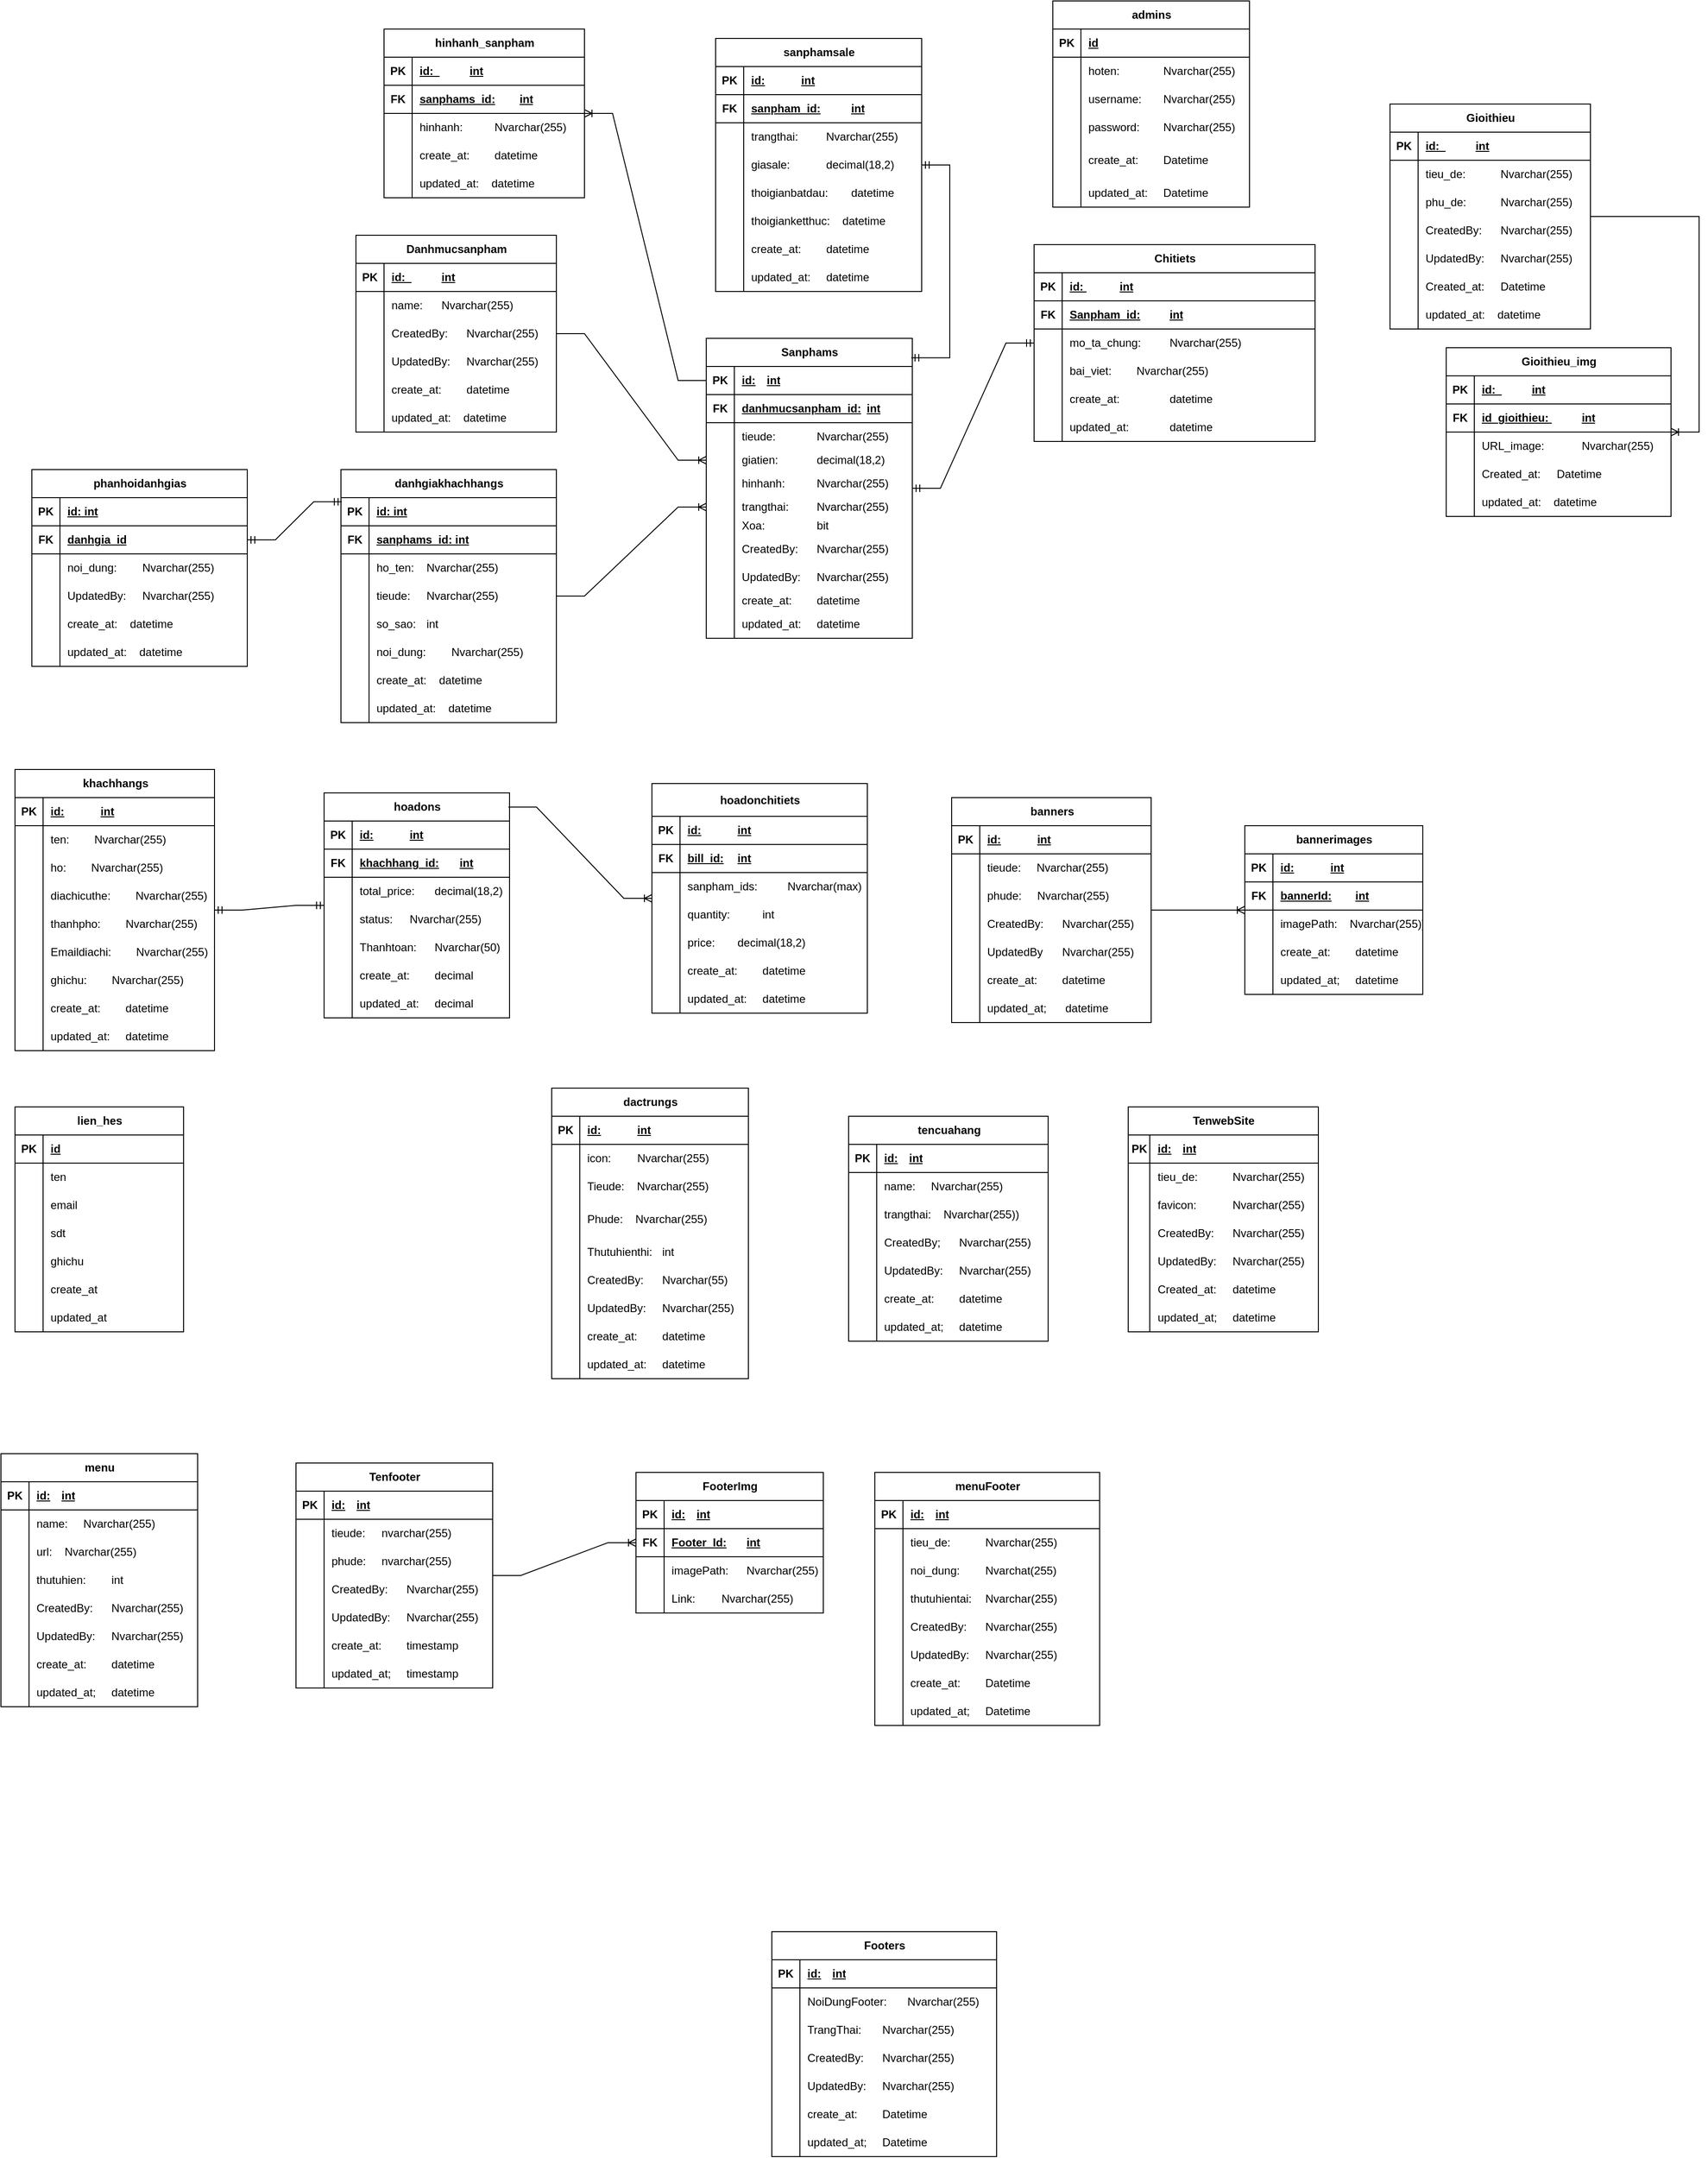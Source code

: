 <mxfile version="22.1.21" type="device">
  <diagram name="Trang-1" id="hunDeg4MjEfVmOl2yzjF">
    <mxGraphModel dx="2812" dy="2124" grid="1" gridSize="10" guides="1" tooltips="1" connect="1" arrows="1" fold="1" page="1" pageScale="1" pageWidth="827" pageHeight="1169" math="0" shadow="0">
      <root>
        <mxCell id="0" />
        <mxCell id="1" parent="0" />
        <mxCell id="KwzjaWjNB6vaVHb3UBcl-14" value="Sanphams" style="shape=table;startSize=30;container=1;collapsible=1;childLayout=tableLayout;fixedRows=1;rowLines=0;fontStyle=1;align=center;resizeLast=1;html=1;" parent="1" vertex="1">
          <mxGeometry x="550" y="-510" width="220" height="320" as="geometry">
            <mxRectangle x="500" y="100" width="100" height="30" as="alternateBounds" />
          </mxGeometry>
        </mxCell>
        <mxCell id="KwzjaWjNB6vaVHb3UBcl-15" value="" style="shape=tableRow;horizontal=0;startSize=0;swimlaneHead=0;swimlaneBody=0;fillColor=none;collapsible=0;dropTarget=0;points=[[0,0.5],[1,0.5]];portConstraint=eastwest;top=0;left=0;right=0;bottom=1;" parent="KwzjaWjNB6vaVHb3UBcl-14" vertex="1">
          <mxGeometry y="30" width="220" height="30" as="geometry" />
        </mxCell>
        <mxCell id="KwzjaWjNB6vaVHb3UBcl-16" value="PK" style="shape=partialRectangle;connectable=0;fillColor=none;top=0;left=0;bottom=0;right=0;fontStyle=1;overflow=hidden;whiteSpace=wrap;html=1;" parent="KwzjaWjNB6vaVHb3UBcl-15" vertex="1">
          <mxGeometry width="30" height="30" as="geometry">
            <mxRectangle width="30" height="30" as="alternateBounds" />
          </mxGeometry>
        </mxCell>
        <mxCell id="KwzjaWjNB6vaVHb3UBcl-17" value="id:&lt;span style=&quot;white-space: pre;&quot;&gt;&#x9;&lt;/span&gt;int" style="shape=partialRectangle;connectable=0;fillColor=none;top=0;left=0;bottom=0;right=0;align=left;spacingLeft=6;fontStyle=5;overflow=hidden;whiteSpace=wrap;html=1;" parent="KwzjaWjNB6vaVHb3UBcl-15" vertex="1">
          <mxGeometry x="30" width="190" height="30" as="geometry">
            <mxRectangle width="190" height="30" as="alternateBounds" />
          </mxGeometry>
        </mxCell>
        <mxCell id="GYc295pxCIhklAVveWX1-72" value="" style="shape=tableRow;horizontal=0;startSize=0;swimlaneHead=0;swimlaneBody=0;fillColor=none;collapsible=0;dropTarget=0;points=[[0,0.5],[1,0.5]];portConstraint=eastwest;top=0;left=0;right=0;bottom=1;" parent="KwzjaWjNB6vaVHb3UBcl-14" vertex="1">
          <mxGeometry y="60" width="220" height="30" as="geometry" />
        </mxCell>
        <mxCell id="GYc295pxCIhklAVveWX1-73" value="FK" style="shape=partialRectangle;connectable=0;fillColor=none;top=0;left=0;bottom=0;right=0;fontStyle=1;overflow=hidden;whiteSpace=wrap;html=1;" parent="GYc295pxCIhklAVveWX1-72" vertex="1">
          <mxGeometry width="30" height="30" as="geometry">
            <mxRectangle width="30" height="30" as="alternateBounds" />
          </mxGeometry>
        </mxCell>
        <mxCell id="GYc295pxCIhklAVveWX1-74" value="danhmucsanpham_id:&lt;span style=&quot;white-space: pre;&quot;&gt;&#x9;&lt;/span&gt;int" style="shape=partialRectangle;connectable=0;fillColor=none;top=0;left=0;bottom=0;right=0;align=left;spacingLeft=6;fontStyle=5;overflow=hidden;whiteSpace=wrap;html=1;" parent="GYc295pxCIhklAVveWX1-72" vertex="1">
          <mxGeometry x="30" width="190" height="30" as="geometry">
            <mxRectangle width="190" height="30" as="alternateBounds" />
          </mxGeometry>
        </mxCell>
        <mxCell id="KwzjaWjNB6vaVHb3UBcl-18" value="" style="shape=tableRow;horizontal=0;startSize=0;swimlaneHead=0;swimlaneBody=0;fillColor=none;collapsible=0;dropTarget=0;points=[[0,0.5],[1,0.5]];portConstraint=eastwest;top=0;left=0;right=0;bottom=0;" parent="KwzjaWjNB6vaVHb3UBcl-14" vertex="1">
          <mxGeometry y="90" width="220" height="30" as="geometry" />
        </mxCell>
        <mxCell id="KwzjaWjNB6vaVHb3UBcl-19" value="" style="shape=partialRectangle;connectable=0;fillColor=none;top=0;left=0;bottom=0;right=0;editable=1;overflow=hidden;whiteSpace=wrap;html=1;" parent="KwzjaWjNB6vaVHb3UBcl-18" vertex="1">
          <mxGeometry width="30" height="30" as="geometry">
            <mxRectangle width="30" height="30" as="alternateBounds" />
          </mxGeometry>
        </mxCell>
        <mxCell id="KwzjaWjNB6vaVHb3UBcl-20" value="tieude:&lt;span style=&quot;white-space: pre;&quot;&gt;&#x9;&lt;/span&gt;&lt;span style=&quot;white-space: pre;&quot;&gt;&#x9;&lt;/span&gt;Nvarchar(255)" style="shape=partialRectangle;connectable=0;fillColor=none;top=0;left=0;bottom=0;right=0;align=left;spacingLeft=6;overflow=hidden;whiteSpace=wrap;html=1;" parent="KwzjaWjNB6vaVHb3UBcl-18" vertex="1">
          <mxGeometry x="30" width="190" height="30" as="geometry">
            <mxRectangle width="190" height="30" as="alternateBounds" />
          </mxGeometry>
        </mxCell>
        <mxCell id="KwzjaWjNB6vaVHb3UBcl-21" value="" style="shape=tableRow;horizontal=0;startSize=0;swimlaneHead=0;swimlaneBody=0;fillColor=none;collapsible=0;dropTarget=0;points=[[0,0.5],[1,0.5]];portConstraint=eastwest;top=0;left=0;right=0;bottom=0;" parent="KwzjaWjNB6vaVHb3UBcl-14" vertex="1">
          <mxGeometry y="120" width="220" height="20" as="geometry" />
        </mxCell>
        <mxCell id="KwzjaWjNB6vaVHb3UBcl-22" value="" style="shape=partialRectangle;connectable=0;fillColor=none;top=0;left=0;bottom=0;right=0;editable=1;overflow=hidden;whiteSpace=wrap;html=1;" parent="KwzjaWjNB6vaVHb3UBcl-21" vertex="1">
          <mxGeometry width="30" height="20" as="geometry">
            <mxRectangle width="30" height="20" as="alternateBounds" />
          </mxGeometry>
        </mxCell>
        <mxCell id="KwzjaWjNB6vaVHb3UBcl-23" value="giatien:&lt;span style=&quot;white-space: pre;&quot;&gt;&#x9;&lt;/span&gt;&lt;span style=&quot;white-space: pre;&quot;&gt;&#x9;&lt;/span&gt;decimal(18,2)" style="shape=partialRectangle;connectable=0;fillColor=none;top=0;left=0;bottom=0;right=0;align=left;spacingLeft=6;overflow=hidden;whiteSpace=wrap;html=1;" parent="KwzjaWjNB6vaVHb3UBcl-21" vertex="1">
          <mxGeometry x="30" width="190" height="20" as="geometry">
            <mxRectangle width="190" height="20" as="alternateBounds" />
          </mxGeometry>
        </mxCell>
        <mxCell id="KwzjaWjNB6vaVHb3UBcl-24" value="" style="shape=tableRow;horizontal=0;startSize=0;swimlaneHead=0;swimlaneBody=0;fillColor=none;collapsible=0;dropTarget=0;points=[[0,0.5],[1,0.5]];portConstraint=eastwest;top=0;left=0;right=0;bottom=0;" parent="KwzjaWjNB6vaVHb3UBcl-14" vertex="1">
          <mxGeometry y="140" width="220" height="30" as="geometry" />
        </mxCell>
        <mxCell id="KwzjaWjNB6vaVHb3UBcl-25" value="" style="shape=partialRectangle;connectable=0;fillColor=none;top=0;left=0;bottom=0;right=0;editable=1;overflow=hidden;whiteSpace=wrap;html=1;" parent="KwzjaWjNB6vaVHb3UBcl-24" vertex="1">
          <mxGeometry width="30" height="30" as="geometry">
            <mxRectangle width="30" height="30" as="alternateBounds" />
          </mxGeometry>
        </mxCell>
        <mxCell id="KwzjaWjNB6vaVHb3UBcl-26" value="hinhanh:&lt;span style=&quot;white-space: pre;&quot;&gt;&#x9;&lt;/span&gt;&lt;span style=&quot;white-space: pre;&quot;&gt;&#x9;&lt;/span&gt;Nvarchar(255)&lt;span style=&quot;white-space: pre;&quot;&gt;&#x9;&lt;/span&gt;&lt;span style=&quot;white-space: pre;&quot;&gt;&#x9;&lt;/span&gt;&lt;span style=&quot;white-space: pre;&quot;&gt;&#x9;&lt;/span&gt;&lt;span style=&quot;white-space: pre;&quot;&gt;&#x9;&lt;/span&gt;&lt;span style=&quot;white-space: pre;&quot;&gt;&#x9;&lt;/span&gt;&lt;span style=&quot;white-space: pre;&quot;&gt;&#x9;&lt;/span&gt;" style="shape=partialRectangle;connectable=0;fillColor=none;top=0;left=0;bottom=0;right=0;align=left;spacingLeft=6;overflow=hidden;whiteSpace=wrap;html=1;" parent="KwzjaWjNB6vaVHb3UBcl-24" vertex="1">
          <mxGeometry x="30" width="190" height="30" as="geometry">
            <mxRectangle width="190" height="30" as="alternateBounds" />
          </mxGeometry>
        </mxCell>
        <mxCell id="KwzjaWjNB6vaVHb3UBcl-30" value="" style="shape=tableRow;horizontal=0;startSize=0;swimlaneHead=0;swimlaneBody=0;fillColor=none;collapsible=0;dropTarget=0;points=[[0,0.5],[1,0.5]];portConstraint=eastwest;top=0;left=0;right=0;bottom=0;" parent="KwzjaWjNB6vaVHb3UBcl-14" vertex="1">
          <mxGeometry y="170" width="220" height="20" as="geometry" />
        </mxCell>
        <mxCell id="KwzjaWjNB6vaVHb3UBcl-31" value="" style="shape=partialRectangle;connectable=0;fillColor=none;top=0;left=0;bottom=0;right=0;editable=1;overflow=hidden;whiteSpace=wrap;html=1;" parent="KwzjaWjNB6vaVHb3UBcl-30" vertex="1">
          <mxGeometry width="30" height="20" as="geometry">
            <mxRectangle width="30" height="20" as="alternateBounds" />
          </mxGeometry>
        </mxCell>
        <mxCell id="KwzjaWjNB6vaVHb3UBcl-32" value="trangthai:&amp;nbsp;&lt;span style=&quot;white-space: pre;&quot;&gt;&#x9;&lt;/span&gt;Nvarchar(255)" style="shape=partialRectangle;connectable=0;fillColor=none;top=0;left=0;bottom=0;right=0;align=left;spacingLeft=6;overflow=hidden;whiteSpace=wrap;html=1;" parent="KwzjaWjNB6vaVHb3UBcl-30" vertex="1">
          <mxGeometry x="30" width="190" height="20" as="geometry">
            <mxRectangle width="190" height="20" as="alternateBounds" />
          </mxGeometry>
        </mxCell>
        <mxCell id="1a2oZZieAfoLFONflMAP-4" value="" style="shape=tableRow;horizontal=0;startSize=0;swimlaneHead=0;swimlaneBody=0;fillColor=none;collapsible=0;dropTarget=0;points=[[0,0.5],[1,0.5]];portConstraint=eastwest;top=0;left=0;right=0;bottom=0;" parent="KwzjaWjNB6vaVHb3UBcl-14" vertex="1">
          <mxGeometry y="190" width="220" height="20" as="geometry" />
        </mxCell>
        <mxCell id="1a2oZZieAfoLFONflMAP-5" value="" style="shape=partialRectangle;connectable=0;fillColor=none;top=0;left=0;bottom=0;right=0;editable=1;overflow=hidden;whiteSpace=wrap;html=1;" parent="1a2oZZieAfoLFONflMAP-4" vertex="1">
          <mxGeometry width="30" height="20" as="geometry">
            <mxRectangle width="30" height="20" as="alternateBounds" />
          </mxGeometry>
        </mxCell>
        <mxCell id="1a2oZZieAfoLFONflMAP-6" value="Xoa:&lt;span style=&quot;white-space: pre;&quot;&gt;&#x9;&lt;/span&gt;&lt;span style=&quot;white-space: pre;&quot;&gt;&#x9;&lt;/span&gt;&lt;span style=&quot;white-space: pre;&quot;&gt;&#x9;&lt;/span&gt;bit" style="shape=partialRectangle;connectable=0;fillColor=none;top=0;left=0;bottom=0;right=0;align=left;spacingLeft=6;overflow=hidden;whiteSpace=wrap;html=1;" parent="1a2oZZieAfoLFONflMAP-4" vertex="1">
          <mxGeometry x="30" width="190" height="20" as="geometry">
            <mxRectangle width="190" height="20" as="alternateBounds" />
          </mxGeometry>
        </mxCell>
        <mxCell id="GYc295pxCIhklAVveWX1-4" value="" style="shape=tableRow;horizontal=0;startSize=0;swimlaneHead=0;swimlaneBody=0;fillColor=none;collapsible=0;dropTarget=0;points=[[0,0.5],[1,0.5]];portConstraint=eastwest;top=0;left=0;right=0;bottom=0;" parent="KwzjaWjNB6vaVHb3UBcl-14" vertex="1">
          <mxGeometry y="210" width="220" height="30" as="geometry" />
        </mxCell>
        <mxCell id="GYc295pxCIhklAVveWX1-5" value="" style="shape=partialRectangle;connectable=0;fillColor=none;top=0;left=0;bottom=0;right=0;editable=1;overflow=hidden;whiteSpace=wrap;html=1;" parent="GYc295pxCIhklAVveWX1-4" vertex="1">
          <mxGeometry width="30" height="30" as="geometry">
            <mxRectangle width="30" height="30" as="alternateBounds" />
          </mxGeometry>
        </mxCell>
        <mxCell id="GYc295pxCIhklAVveWX1-6" value="CreatedBy:&amp;nbsp;&lt;span style=&quot;white-space: pre;&quot;&gt;&#x9;&lt;/span&gt;Nvarchar(255)" style="shape=partialRectangle;connectable=0;fillColor=none;top=0;left=0;bottom=0;right=0;align=left;spacingLeft=6;overflow=hidden;whiteSpace=wrap;html=1;" parent="GYc295pxCIhklAVveWX1-4" vertex="1">
          <mxGeometry x="30" width="190" height="30" as="geometry">
            <mxRectangle width="190" height="30" as="alternateBounds" />
          </mxGeometry>
        </mxCell>
        <mxCell id="GddIYuCz2qPW2WtgU2VN-88" value="" style="shape=tableRow;horizontal=0;startSize=0;swimlaneHead=0;swimlaneBody=0;fillColor=none;collapsible=0;dropTarget=0;points=[[0,0.5],[1,0.5]];portConstraint=eastwest;top=0;left=0;right=0;bottom=0;" parent="KwzjaWjNB6vaVHb3UBcl-14" vertex="1">
          <mxGeometry y="240" width="220" height="30" as="geometry" />
        </mxCell>
        <mxCell id="GddIYuCz2qPW2WtgU2VN-89" value="" style="shape=partialRectangle;connectable=0;fillColor=none;top=0;left=0;bottom=0;right=0;editable=1;overflow=hidden;whiteSpace=wrap;html=1;" parent="GddIYuCz2qPW2WtgU2VN-88" vertex="1">
          <mxGeometry width="30" height="30" as="geometry">
            <mxRectangle width="30" height="30" as="alternateBounds" />
          </mxGeometry>
        </mxCell>
        <mxCell id="GddIYuCz2qPW2WtgU2VN-90" value="UpdatedBy:&amp;nbsp;&lt;span style=&quot;white-space: pre;&quot;&gt;&#x9;&lt;/span&gt;Nvarchar(255)" style="shape=partialRectangle;connectable=0;fillColor=none;top=0;left=0;bottom=0;right=0;align=left;spacingLeft=6;overflow=hidden;whiteSpace=wrap;html=1;" parent="GddIYuCz2qPW2WtgU2VN-88" vertex="1">
          <mxGeometry x="30" width="190" height="30" as="geometry">
            <mxRectangle width="190" height="30" as="alternateBounds" />
          </mxGeometry>
        </mxCell>
        <mxCell id="GddIYuCz2qPW2WtgU2VN-91" value="" style="shape=tableRow;horizontal=0;startSize=0;swimlaneHead=0;swimlaneBody=0;fillColor=none;collapsible=0;dropTarget=0;points=[[0,0.5],[1,0.5]];portConstraint=eastwest;top=0;left=0;right=0;bottom=0;" parent="KwzjaWjNB6vaVHb3UBcl-14" vertex="1">
          <mxGeometry y="270" width="220" height="20" as="geometry" />
        </mxCell>
        <mxCell id="GddIYuCz2qPW2WtgU2VN-92" value="" style="shape=partialRectangle;connectable=0;fillColor=none;top=0;left=0;bottom=0;right=0;editable=1;overflow=hidden;whiteSpace=wrap;html=1;" parent="GddIYuCz2qPW2WtgU2VN-91" vertex="1">
          <mxGeometry width="30" height="20" as="geometry">
            <mxRectangle width="30" height="20" as="alternateBounds" />
          </mxGeometry>
        </mxCell>
        <mxCell id="GddIYuCz2qPW2WtgU2VN-93" value="create_at:&lt;span style=&quot;white-space: pre;&quot;&gt;&#x9;&lt;/span&gt;datetime" style="shape=partialRectangle;connectable=0;fillColor=none;top=0;left=0;bottom=0;right=0;align=left;spacingLeft=6;overflow=hidden;whiteSpace=wrap;html=1;" parent="GddIYuCz2qPW2WtgU2VN-91" vertex="1">
          <mxGeometry x="30" width="190" height="20" as="geometry">
            <mxRectangle width="190" height="20" as="alternateBounds" />
          </mxGeometry>
        </mxCell>
        <mxCell id="GYc295pxCIhklAVveWX1-7" value="" style="shape=tableRow;horizontal=0;startSize=0;swimlaneHead=0;swimlaneBody=0;fillColor=none;collapsible=0;dropTarget=0;points=[[0,0.5],[1,0.5]];portConstraint=eastwest;top=0;left=0;right=0;bottom=0;" parent="KwzjaWjNB6vaVHb3UBcl-14" vertex="1">
          <mxGeometry y="290" width="220" height="30" as="geometry" />
        </mxCell>
        <mxCell id="GYc295pxCIhklAVveWX1-8" value="" style="shape=partialRectangle;connectable=0;fillColor=none;top=0;left=0;bottom=0;right=0;editable=1;overflow=hidden;whiteSpace=wrap;html=1;" parent="GYc295pxCIhklAVveWX1-7" vertex="1">
          <mxGeometry width="30" height="30" as="geometry">
            <mxRectangle width="30" height="30" as="alternateBounds" />
          </mxGeometry>
        </mxCell>
        <mxCell id="GYc295pxCIhklAVveWX1-9" value="updated_at:&lt;span style=&quot;white-space: pre;&quot;&gt;&#x9;&lt;/span&gt;datetime" style="shape=partialRectangle;connectable=0;fillColor=none;top=0;left=0;bottom=0;right=0;align=left;spacingLeft=6;overflow=hidden;whiteSpace=wrap;html=1;" parent="GYc295pxCIhklAVveWX1-7" vertex="1">
          <mxGeometry x="30" width="190" height="30" as="geometry">
            <mxRectangle width="190" height="30" as="alternateBounds" />
          </mxGeometry>
        </mxCell>
        <mxCell id="GYc295pxCIhklAVveWX1-13" value="&lt;font style=&quot;vertical-align: inherit;&quot;&gt;&lt;font style=&quot;vertical-align: inherit;&quot;&gt;hinhanh_sanpham&lt;/font&gt;&lt;/font&gt;" style="shape=table;startSize=30;container=1;collapsible=1;childLayout=tableLayout;fixedRows=1;rowLines=0;fontStyle=1;align=center;resizeLast=1;html=1;" parent="1" vertex="1">
          <mxGeometry x="206" y="-840" width="214" height="180" as="geometry">
            <mxRectangle x="140" y="-280" width="150" height="30" as="alternateBounds" />
          </mxGeometry>
        </mxCell>
        <mxCell id="GYc295pxCIhklAVveWX1-14" value="" style="shape=tableRow;horizontal=0;startSize=0;swimlaneHead=0;swimlaneBody=0;fillColor=none;collapsible=0;dropTarget=0;points=[[0,0.5],[1,0.5]];portConstraint=eastwest;top=0;left=0;right=0;bottom=1;" parent="GYc295pxCIhklAVveWX1-13" vertex="1">
          <mxGeometry y="30" width="214" height="30" as="geometry" />
        </mxCell>
        <mxCell id="GYc295pxCIhklAVveWX1-15" value="PK" style="shape=partialRectangle;connectable=0;fillColor=none;top=0;left=0;bottom=0;right=0;fontStyle=1;overflow=hidden;whiteSpace=wrap;html=1;" parent="GYc295pxCIhklAVveWX1-14" vertex="1">
          <mxGeometry width="30" height="30" as="geometry">
            <mxRectangle width="30" height="30" as="alternateBounds" />
          </mxGeometry>
        </mxCell>
        <mxCell id="GYc295pxCIhklAVveWX1-16" value="&lt;font style=&quot;vertical-align: inherit;&quot;&gt;&lt;font style=&quot;vertical-align: inherit;&quot;&gt;id:&amp;nbsp;&amp;nbsp;&lt;span style=&quot;white-space: pre;&quot;&gt;&#x9;&lt;/span&gt;&lt;span style=&quot;white-space: pre;&quot;&gt;&#x9;&lt;/span&gt;int&lt;/font&gt;&lt;/font&gt;" style="shape=partialRectangle;connectable=0;fillColor=none;top=0;left=0;bottom=0;right=0;align=left;spacingLeft=6;fontStyle=5;overflow=hidden;whiteSpace=wrap;html=1;" parent="GYc295pxCIhklAVveWX1-14" vertex="1">
          <mxGeometry x="30" width="184" height="30" as="geometry">
            <mxRectangle width="184" height="30" as="alternateBounds" />
          </mxGeometry>
        </mxCell>
        <mxCell id="emcLlqJethL0rSfo8YiS-1" value="" style="shape=tableRow;horizontal=0;startSize=0;swimlaneHead=0;swimlaneBody=0;fillColor=none;collapsible=0;dropTarget=0;points=[[0,0.5],[1,0.5]];portConstraint=eastwest;top=0;left=0;right=0;bottom=1;" parent="GYc295pxCIhklAVveWX1-13" vertex="1">
          <mxGeometry y="60" width="214" height="30" as="geometry" />
        </mxCell>
        <mxCell id="emcLlqJethL0rSfo8YiS-2" value="&lt;b style=&quot;border-color: var(--border-color);&quot;&gt;FK&lt;/b&gt;" style="shape=partialRectangle;connectable=0;fillColor=none;top=0;left=0;bottom=0;right=0;fontStyle=1;overflow=hidden;whiteSpace=wrap;html=1;" parent="emcLlqJethL0rSfo8YiS-1" vertex="1">
          <mxGeometry width="30" height="30" as="geometry">
            <mxRectangle width="30" height="30" as="alternateBounds" />
          </mxGeometry>
        </mxCell>
        <mxCell id="emcLlqJethL0rSfo8YiS-3" value="sanphams_id:&lt;span style=&quot;white-space: pre;&quot;&gt;&#x9;&lt;/span&gt;int" style="shape=partialRectangle;connectable=0;fillColor=none;top=0;left=0;bottom=0;right=0;align=left;spacingLeft=6;fontStyle=5;overflow=hidden;whiteSpace=wrap;html=1;" parent="emcLlqJethL0rSfo8YiS-1" vertex="1">
          <mxGeometry x="30" width="184" height="30" as="geometry">
            <mxRectangle width="184" height="30" as="alternateBounds" />
          </mxGeometry>
        </mxCell>
        <mxCell id="GYc295pxCIhklAVveWX1-20" value="" style="shape=tableRow;horizontal=0;startSize=0;swimlaneHead=0;swimlaneBody=0;fillColor=none;collapsible=0;dropTarget=0;points=[[0,0.5],[1,0.5]];portConstraint=eastwest;top=0;left=0;right=0;bottom=0;" parent="GYc295pxCIhklAVveWX1-13" vertex="1">
          <mxGeometry y="90" width="214" height="30" as="geometry" />
        </mxCell>
        <mxCell id="GYc295pxCIhklAVveWX1-21" value="" style="shape=partialRectangle;connectable=0;fillColor=none;top=0;left=0;bottom=0;right=0;editable=1;overflow=hidden;whiteSpace=wrap;html=1;" parent="GYc295pxCIhklAVveWX1-20" vertex="1">
          <mxGeometry width="30" height="30" as="geometry">
            <mxRectangle width="30" height="30" as="alternateBounds" />
          </mxGeometry>
        </mxCell>
        <mxCell id="GYc295pxCIhklAVveWX1-22" value="hinhanh:&amp;nbsp;&lt;span style=&quot;white-space: pre;&quot;&gt;&#x9;&lt;/span&gt;&lt;span style=&quot;white-space: pre;&quot;&gt;&#x9;&lt;/span&gt;Nvarchar(255)" style="shape=partialRectangle;connectable=0;fillColor=none;top=0;left=0;bottom=0;right=0;align=left;spacingLeft=6;overflow=hidden;whiteSpace=wrap;html=1;" parent="GYc295pxCIhklAVveWX1-20" vertex="1">
          <mxGeometry x="30" width="184" height="30" as="geometry">
            <mxRectangle width="184" height="30" as="alternateBounds" />
          </mxGeometry>
        </mxCell>
        <mxCell id="GYc295pxCIhklAVveWX1-23" value="" style="shape=tableRow;horizontal=0;startSize=0;swimlaneHead=0;swimlaneBody=0;fillColor=none;collapsible=0;dropTarget=0;points=[[0,0.5],[1,0.5]];portConstraint=eastwest;top=0;left=0;right=0;bottom=0;" parent="GYc295pxCIhklAVveWX1-13" vertex="1">
          <mxGeometry y="120" width="214" height="30" as="geometry" />
        </mxCell>
        <mxCell id="GYc295pxCIhklAVveWX1-24" value="" style="shape=partialRectangle;connectable=0;fillColor=none;top=0;left=0;bottom=0;right=0;editable=1;overflow=hidden;whiteSpace=wrap;html=1;" parent="GYc295pxCIhklAVveWX1-23" vertex="1">
          <mxGeometry width="30" height="30" as="geometry">
            <mxRectangle width="30" height="30" as="alternateBounds" />
          </mxGeometry>
        </mxCell>
        <mxCell id="GYc295pxCIhklAVveWX1-25" value="create_at:&lt;span style=&quot;white-space: pre;&quot;&gt;&#x9;&lt;/span&gt;datetime" style="shape=partialRectangle;connectable=0;fillColor=none;top=0;left=0;bottom=0;right=0;align=left;spacingLeft=6;overflow=hidden;whiteSpace=wrap;html=1;" parent="GYc295pxCIhklAVveWX1-23" vertex="1">
          <mxGeometry x="30" width="184" height="30" as="geometry">
            <mxRectangle width="184" height="30" as="alternateBounds" />
          </mxGeometry>
        </mxCell>
        <mxCell id="GYc295pxCIhklAVveWX1-26" value="" style="shape=tableRow;horizontal=0;startSize=0;swimlaneHead=0;swimlaneBody=0;fillColor=none;collapsible=0;dropTarget=0;points=[[0,0.5],[1,0.5]];portConstraint=eastwest;top=0;left=0;right=0;bottom=0;" parent="GYc295pxCIhklAVveWX1-13" vertex="1">
          <mxGeometry y="150" width="214" height="30" as="geometry" />
        </mxCell>
        <mxCell id="GYc295pxCIhklAVveWX1-27" value="" style="shape=partialRectangle;connectable=0;fillColor=none;top=0;left=0;bottom=0;right=0;editable=1;overflow=hidden;whiteSpace=wrap;html=1;" parent="GYc295pxCIhklAVveWX1-26" vertex="1">
          <mxGeometry width="30" height="30" as="geometry">
            <mxRectangle width="30" height="30" as="alternateBounds" />
          </mxGeometry>
        </mxCell>
        <mxCell id="GYc295pxCIhklAVveWX1-28" value="updated_at:&lt;span style=&quot;&quot;&gt;&lt;span style=&quot;white-space: pre;&quot;&gt;&amp;nbsp;&amp;nbsp;&amp;nbsp;&amp;nbsp;&lt;/span&gt;&lt;/span&gt;datetime" style="shape=partialRectangle;connectable=0;fillColor=none;top=0;left=0;bottom=0;right=0;align=left;spacingLeft=6;overflow=hidden;whiteSpace=wrap;html=1;" parent="GYc295pxCIhklAVveWX1-26" vertex="1">
          <mxGeometry x="30" width="184" height="30" as="geometry">
            <mxRectangle width="184" height="30" as="alternateBounds" />
          </mxGeometry>
        </mxCell>
        <mxCell id="GYc295pxCIhklAVveWX1-75" value="danhgiakhachhangs" style="shape=table;startSize=30;container=1;collapsible=1;childLayout=tableLayout;fixedRows=1;rowLines=0;fontStyle=1;align=center;resizeLast=1;html=1;" parent="1" vertex="1">
          <mxGeometry x="160" y="-370" width="230" height="270" as="geometry">
            <mxRectangle x="177" y="60" width="150" height="30" as="alternateBounds" />
          </mxGeometry>
        </mxCell>
        <mxCell id="GYc295pxCIhklAVveWX1-76" value="" style="shape=tableRow;horizontal=0;startSize=0;swimlaneHead=0;swimlaneBody=0;fillColor=none;collapsible=0;dropTarget=0;points=[[0,0.5],[1,0.5]];portConstraint=eastwest;top=0;left=0;right=0;bottom=1;" parent="GYc295pxCIhklAVveWX1-75" vertex="1">
          <mxGeometry y="30" width="230" height="30" as="geometry" />
        </mxCell>
        <mxCell id="GYc295pxCIhklAVveWX1-77" value="PK" style="shape=partialRectangle;connectable=0;fillColor=none;top=0;left=0;bottom=0;right=0;fontStyle=1;overflow=hidden;whiteSpace=wrap;html=1;" parent="GYc295pxCIhklAVveWX1-76" vertex="1">
          <mxGeometry width="30" height="30" as="geometry">
            <mxRectangle width="30" height="30" as="alternateBounds" />
          </mxGeometry>
        </mxCell>
        <mxCell id="GYc295pxCIhklAVveWX1-78" value="id: int" style="shape=partialRectangle;connectable=0;fillColor=none;top=0;left=0;bottom=0;right=0;align=left;spacingLeft=6;fontStyle=5;overflow=hidden;whiteSpace=wrap;html=1;" parent="GYc295pxCIhklAVveWX1-76" vertex="1">
          <mxGeometry x="30" width="200" height="30" as="geometry">
            <mxRectangle width="200" height="30" as="alternateBounds" />
          </mxGeometry>
        </mxCell>
        <mxCell id="GYc295pxCIhklAVveWX1-88" value="" style="shape=tableRow;horizontal=0;startSize=0;swimlaneHead=0;swimlaneBody=0;fillColor=none;collapsible=0;dropTarget=0;points=[[0,0.5],[1,0.5]];portConstraint=eastwest;top=0;left=0;right=0;bottom=1;" parent="GYc295pxCIhklAVveWX1-75" vertex="1">
          <mxGeometry y="60" width="230" height="30" as="geometry" />
        </mxCell>
        <mxCell id="GYc295pxCIhklAVveWX1-89" value="FK" style="shape=partialRectangle;connectable=0;fillColor=none;top=0;left=0;bottom=0;right=0;fontStyle=1;overflow=hidden;whiteSpace=wrap;html=1;" parent="GYc295pxCIhklAVveWX1-88" vertex="1">
          <mxGeometry width="30" height="30" as="geometry">
            <mxRectangle width="30" height="30" as="alternateBounds" />
          </mxGeometry>
        </mxCell>
        <mxCell id="GYc295pxCIhklAVveWX1-90" value="sanphams_id: int" style="shape=partialRectangle;connectable=0;fillColor=none;top=0;left=0;bottom=0;right=0;align=left;spacingLeft=6;fontStyle=5;overflow=hidden;whiteSpace=wrap;html=1;" parent="GYc295pxCIhklAVveWX1-88" vertex="1">
          <mxGeometry x="30" width="200" height="30" as="geometry">
            <mxRectangle width="200" height="30" as="alternateBounds" />
          </mxGeometry>
        </mxCell>
        <mxCell id="GYc295pxCIhklAVveWX1-79" value="" style="shape=tableRow;horizontal=0;startSize=0;swimlaneHead=0;swimlaneBody=0;fillColor=none;collapsible=0;dropTarget=0;points=[[0,0.5],[1,0.5]];portConstraint=eastwest;top=0;left=0;right=0;bottom=0;" parent="GYc295pxCIhklAVveWX1-75" vertex="1">
          <mxGeometry y="90" width="230" height="30" as="geometry" />
        </mxCell>
        <mxCell id="GYc295pxCIhklAVveWX1-80" value="" style="shape=partialRectangle;connectable=0;fillColor=none;top=0;left=0;bottom=0;right=0;editable=1;overflow=hidden;whiteSpace=wrap;html=1;" parent="GYc295pxCIhklAVveWX1-79" vertex="1">
          <mxGeometry width="30" height="30" as="geometry">
            <mxRectangle width="30" height="30" as="alternateBounds" />
          </mxGeometry>
        </mxCell>
        <mxCell id="GYc295pxCIhklAVveWX1-81" value="ho_ten: &lt;span style=&quot;white-space: pre;&quot;&gt;&#x9;&lt;/span&gt;Nvarchar(255)" style="shape=partialRectangle;connectable=0;fillColor=none;top=0;left=0;bottom=0;right=0;align=left;spacingLeft=6;overflow=hidden;whiteSpace=wrap;html=1;" parent="GYc295pxCIhklAVveWX1-79" vertex="1">
          <mxGeometry x="30" width="200" height="30" as="geometry">
            <mxRectangle width="200" height="30" as="alternateBounds" />
          </mxGeometry>
        </mxCell>
        <mxCell id="GYc295pxCIhklAVveWX1-82" value="" style="shape=tableRow;horizontal=0;startSize=0;swimlaneHead=0;swimlaneBody=0;fillColor=none;collapsible=0;dropTarget=0;points=[[0,0.5],[1,0.5]];portConstraint=eastwest;top=0;left=0;right=0;bottom=0;" parent="GYc295pxCIhklAVveWX1-75" vertex="1">
          <mxGeometry y="120" width="230" height="30" as="geometry" />
        </mxCell>
        <mxCell id="GYc295pxCIhklAVveWX1-83" value="" style="shape=partialRectangle;connectable=0;fillColor=none;top=0;left=0;bottom=0;right=0;editable=1;overflow=hidden;whiteSpace=wrap;html=1;" parent="GYc295pxCIhklAVveWX1-82" vertex="1">
          <mxGeometry width="30" height="30" as="geometry">
            <mxRectangle width="30" height="30" as="alternateBounds" />
          </mxGeometry>
        </mxCell>
        <mxCell id="GYc295pxCIhklAVveWX1-84" value="tieude:&amp;nbsp;&lt;span style=&quot;white-space: pre;&quot;&gt;&#x9;&lt;/span&gt;Nvarchar(255)" style="shape=partialRectangle;connectable=0;fillColor=none;top=0;left=0;bottom=0;right=0;align=left;spacingLeft=6;overflow=hidden;whiteSpace=wrap;html=1;" parent="GYc295pxCIhklAVveWX1-82" vertex="1">
          <mxGeometry x="30" width="200" height="30" as="geometry">
            <mxRectangle width="200" height="30" as="alternateBounds" />
          </mxGeometry>
        </mxCell>
        <mxCell id="GYc295pxCIhklAVveWX1-85" value="" style="shape=tableRow;horizontal=0;startSize=0;swimlaneHead=0;swimlaneBody=0;fillColor=none;collapsible=0;dropTarget=0;points=[[0,0.5],[1,0.5]];portConstraint=eastwest;top=0;left=0;right=0;bottom=0;" parent="GYc295pxCIhklAVveWX1-75" vertex="1">
          <mxGeometry y="150" width="230" height="30" as="geometry" />
        </mxCell>
        <mxCell id="GYc295pxCIhklAVveWX1-86" value="" style="shape=partialRectangle;connectable=0;fillColor=none;top=0;left=0;bottom=0;right=0;editable=1;overflow=hidden;whiteSpace=wrap;html=1;" parent="GYc295pxCIhklAVveWX1-85" vertex="1">
          <mxGeometry width="30" height="30" as="geometry">
            <mxRectangle width="30" height="30" as="alternateBounds" />
          </mxGeometry>
        </mxCell>
        <mxCell id="GYc295pxCIhklAVveWX1-87" value="so_sao:&amp;nbsp;&lt;span style=&quot;white-space: pre;&quot;&gt;&#x9;&lt;/span&gt;int" style="shape=partialRectangle;connectable=0;fillColor=none;top=0;left=0;bottom=0;right=0;align=left;spacingLeft=6;overflow=hidden;whiteSpace=wrap;html=1;" parent="GYc295pxCIhklAVveWX1-85" vertex="1">
          <mxGeometry x="30" width="200" height="30" as="geometry">
            <mxRectangle width="200" height="30" as="alternateBounds" />
          </mxGeometry>
        </mxCell>
        <mxCell id="GYc295pxCIhklAVveWX1-91" value="" style="shape=tableRow;horizontal=0;startSize=0;swimlaneHead=0;swimlaneBody=0;fillColor=none;collapsible=0;dropTarget=0;points=[[0,0.5],[1,0.5]];portConstraint=eastwest;top=0;left=0;right=0;bottom=0;" parent="GYc295pxCIhklAVveWX1-75" vertex="1">
          <mxGeometry y="180" width="230" height="30" as="geometry" />
        </mxCell>
        <mxCell id="GYc295pxCIhklAVveWX1-92" value="" style="shape=partialRectangle;connectable=0;fillColor=none;top=0;left=0;bottom=0;right=0;editable=1;overflow=hidden;whiteSpace=wrap;html=1;" parent="GYc295pxCIhklAVveWX1-91" vertex="1">
          <mxGeometry width="30" height="30" as="geometry">
            <mxRectangle width="30" height="30" as="alternateBounds" />
          </mxGeometry>
        </mxCell>
        <mxCell id="GYc295pxCIhklAVveWX1-93" value="noi_dung:&lt;span style=&quot;white-space: pre;&quot;&gt;&#x9;&lt;/span&gt;Nvarchar(255)" style="shape=partialRectangle;connectable=0;fillColor=none;top=0;left=0;bottom=0;right=0;align=left;spacingLeft=6;overflow=hidden;whiteSpace=wrap;html=1;" parent="GYc295pxCIhklAVveWX1-91" vertex="1">
          <mxGeometry x="30" width="200" height="30" as="geometry">
            <mxRectangle width="200" height="30" as="alternateBounds" />
          </mxGeometry>
        </mxCell>
        <mxCell id="GYc295pxCIhklAVveWX1-94" value="" style="shape=tableRow;horizontal=0;startSize=0;swimlaneHead=0;swimlaneBody=0;fillColor=none;collapsible=0;dropTarget=0;points=[[0,0.5],[1,0.5]];portConstraint=eastwest;top=0;left=0;right=0;bottom=0;" parent="GYc295pxCIhklAVveWX1-75" vertex="1">
          <mxGeometry y="210" width="230" height="30" as="geometry" />
        </mxCell>
        <mxCell id="GYc295pxCIhklAVveWX1-95" value="" style="shape=partialRectangle;connectable=0;fillColor=none;top=0;left=0;bottom=0;right=0;editable=1;overflow=hidden;whiteSpace=wrap;html=1;" parent="GYc295pxCIhklAVveWX1-94" vertex="1">
          <mxGeometry width="30" height="30" as="geometry">
            <mxRectangle width="30" height="30" as="alternateBounds" />
          </mxGeometry>
        </mxCell>
        <mxCell id="GYc295pxCIhklAVveWX1-96" value="create_at:&lt;span style=&quot;&quot;&gt;&lt;span style=&quot;white-space: pre;&quot;&gt;&amp;nbsp;&amp;nbsp;&amp;nbsp;&amp;nbsp;&lt;/span&gt;&lt;/span&gt;datetime" style="shape=partialRectangle;connectable=0;fillColor=none;top=0;left=0;bottom=0;right=0;align=left;spacingLeft=6;overflow=hidden;whiteSpace=wrap;html=1;" parent="GYc295pxCIhklAVveWX1-94" vertex="1">
          <mxGeometry x="30" width="200" height="30" as="geometry">
            <mxRectangle width="200" height="30" as="alternateBounds" />
          </mxGeometry>
        </mxCell>
        <mxCell id="GYc295pxCIhklAVveWX1-97" value="" style="shape=tableRow;horizontal=0;startSize=0;swimlaneHead=0;swimlaneBody=0;fillColor=none;collapsible=0;dropTarget=0;points=[[0,0.5],[1,0.5]];portConstraint=eastwest;top=0;left=0;right=0;bottom=0;" parent="GYc295pxCIhklAVveWX1-75" vertex="1">
          <mxGeometry y="240" width="230" height="30" as="geometry" />
        </mxCell>
        <mxCell id="GYc295pxCIhklAVveWX1-98" value="" style="shape=partialRectangle;connectable=0;fillColor=none;top=0;left=0;bottom=0;right=0;editable=1;overflow=hidden;whiteSpace=wrap;html=1;" parent="GYc295pxCIhklAVveWX1-97" vertex="1">
          <mxGeometry width="30" height="30" as="geometry">
            <mxRectangle width="30" height="30" as="alternateBounds" />
          </mxGeometry>
        </mxCell>
        <mxCell id="GYc295pxCIhklAVveWX1-99" value="updated_at:&lt;span style=&quot;&quot;&gt;&lt;span style=&quot;white-space: pre;&quot;&gt;&amp;nbsp;&amp;nbsp;&amp;nbsp;&amp;nbsp;&lt;/span&gt;&lt;/span&gt;datetime" style="shape=partialRectangle;connectable=0;fillColor=none;top=0;left=0;bottom=0;right=0;align=left;spacingLeft=6;overflow=hidden;whiteSpace=wrap;html=1;" parent="GYc295pxCIhklAVveWX1-97" vertex="1">
          <mxGeometry x="30" width="200" height="30" as="geometry">
            <mxRectangle width="200" height="30" as="alternateBounds" />
          </mxGeometry>
        </mxCell>
        <mxCell id="lCADSHc-59M-xrDlsB_h-1" value="Chitiets" style="shape=table;startSize=30;container=1;collapsible=1;childLayout=tableLayout;fixedRows=1;rowLines=0;fontStyle=1;align=center;resizeLast=1;html=1;" parent="1" vertex="1">
          <mxGeometry x="900" y="-610" width="300.0" height="210" as="geometry">
            <mxRectangle x="870" y="-250" width="80" height="30" as="alternateBounds" />
          </mxGeometry>
        </mxCell>
        <mxCell id="lCADSHc-59M-xrDlsB_h-2" value="" style="shape=tableRow;horizontal=0;startSize=0;swimlaneHead=0;swimlaneBody=0;fillColor=none;collapsible=0;dropTarget=0;points=[[0,0.5],[1,0.5]];portConstraint=eastwest;top=0;left=0;right=0;bottom=1;" parent="lCADSHc-59M-xrDlsB_h-1" vertex="1">
          <mxGeometry y="30" width="300.0" height="30" as="geometry" />
        </mxCell>
        <mxCell id="lCADSHc-59M-xrDlsB_h-3" value="PK" style="shape=partialRectangle;connectable=0;fillColor=none;top=0;left=0;bottom=0;right=0;fontStyle=1;overflow=hidden;whiteSpace=wrap;html=1;" parent="lCADSHc-59M-xrDlsB_h-2" vertex="1">
          <mxGeometry width="30" height="30" as="geometry">
            <mxRectangle width="30" height="30" as="alternateBounds" />
          </mxGeometry>
        </mxCell>
        <mxCell id="lCADSHc-59M-xrDlsB_h-4" value="id:&amp;nbsp;&lt;span style=&quot;white-space: pre;&quot;&gt;&#x9;&lt;/span&gt;&lt;span style=&quot;white-space: pre;&quot;&gt;&#x9;&lt;/span&gt;int" style="shape=partialRectangle;connectable=0;fillColor=none;top=0;left=0;bottom=0;right=0;align=left;spacingLeft=6;fontStyle=5;overflow=hidden;whiteSpace=wrap;html=1;" parent="lCADSHc-59M-xrDlsB_h-2" vertex="1">
          <mxGeometry x="30" width="270.0" height="30" as="geometry">
            <mxRectangle width="270.0" height="30" as="alternateBounds" />
          </mxGeometry>
        </mxCell>
        <mxCell id="lCADSHc-59M-xrDlsB_h-14" value="" style="shape=tableRow;horizontal=0;startSize=0;swimlaneHead=0;swimlaneBody=0;fillColor=none;collapsible=0;dropTarget=0;points=[[0,0.5],[1,0.5]];portConstraint=eastwest;top=0;left=0;right=0;bottom=1;" parent="lCADSHc-59M-xrDlsB_h-1" vertex="1">
          <mxGeometry y="60" width="300.0" height="30" as="geometry" />
        </mxCell>
        <mxCell id="lCADSHc-59M-xrDlsB_h-15" value="FK" style="shape=partialRectangle;connectable=0;fillColor=none;top=0;left=0;bottom=0;right=0;fontStyle=1;overflow=hidden;whiteSpace=wrap;html=1;" parent="lCADSHc-59M-xrDlsB_h-14" vertex="1">
          <mxGeometry width="30" height="30" as="geometry">
            <mxRectangle width="30" height="30" as="alternateBounds" />
          </mxGeometry>
        </mxCell>
        <mxCell id="lCADSHc-59M-xrDlsB_h-16" value="Sanpham_id:&lt;span style=&quot;white-space: pre;&quot;&gt;&#x9;&lt;/span&gt;&lt;span style=&quot;white-space: pre;&quot;&gt;&#x9;&lt;/span&gt;int" style="shape=partialRectangle;connectable=0;fillColor=none;top=0;left=0;bottom=0;right=0;align=left;spacingLeft=6;fontStyle=5;overflow=hidden;whiteSpace=wrap;html=1;" parent="lCADSHc-59M-xrDlsB_h-14" vertex="1">
          <mxGeometry x="30" width="270.0" height="30" as="geometry">
            <mxRectangle width="270.0" height="30" as="alternateBounds" />
          </mxGeometry>
        </mxCell>
        <mxCell id="lCADSHc-59M-xrDlsB_h-5" value="" style="shape=tableRow;horizontal=0;startSize=0;swimlaneHead=0;swimlaneBody=0;fillColor=none;collapsible=0;dropTarget=0;points=[[0,0.5],[1,0.5]];portConstraint=eastwest;top=0;left=0;right=0;bottom=0;" parent="lCADSHc-59M-xrDlsB_h-1" vertex="1">
          <mxGeometry y="90" width="300.0" height="30" as="geometry" />
        </mxCell>
        <mxCell id="lCADSHc-59M-xrDlsB_h-6" value="" style="shape=partialRectangle;connectable=0;fillColor=none;top=0;left=0;bottom=0;right=0;editable=1;overflow=hidden;whiteSpace=wrap;html=1;" parent="lCADSHc-59M-xrDlsB_h-5" vertex="1">
          <mxGeometry width="30" height="30" as="geometry">
            <mxRectangle width="30" height="30" as="alternateBounds" />
          </mxGeometry>
        </mxCell>
        <mxCell id="lCADSHc-59M-xrDlsB_h-7" value="mo_ta_chung:&lt;span style=&quot;white-space: pre;&quot;&gt;&#x9;&lt;/span&gt;&lt;span style=&quot;white-space: pre;&quot;&gt;&#x9;&lt;/span&gt;Nvarchar(255)" style="shape=partialRectangle;connectable=0;fillColor=none;top=0;left=0;bottom=0;right=0;align=left;spacingLeft=6;overflow=hidden;whiteSpace=wrap;html=1;" parent="lCADSHc-59M-xrDlsB_h-5" vertex="1">
          <mxGeometry x="30" width="270.0" height="30" as="geometry">
            <mxRectangle width="270.0" height="30" as="alternateBounds" />
          </mxGeometry>
        </mxCell>
        <mxCell id="lCADSHc-59M-xrDlsB_h-38" value="" style="shape=tableRow;horizontal=0;startSize=0;swimlaneHead=0;swimlaneBody=0;fillColor=none;collapsible=0;dropTarget=0;points=[[0,0.5],[1,0.5]];portConstraint=eastwest;top=0;left=0;right=0;bottom=0;" parent="lCADSHc-59M-xrDlsB_h-1" vertex="1">
          <mxGeometry y="120" width="300.0" height="30" as="geometry" />
        </mxCell>
        <mxCell id="lCADSHc-59M-xrDlsB_h-39" value="" style="shape=partialRectangle;connectable=0;fillColor=none;top=0;left=0;bottom=0;right=0;editable=1;overflow=hidden;whiteSpace=wrap;html=1;" parent="lCADSHc-59M-xrDlsB_h-38" vertex="1">
          <mxGeometry width="30" height="30" as="geometry">
            <mxRectangle width="30" height="30" as="alternateBounds" />
          </mxGeometry>
        </mxCell>
        <mxCell id="lCADSHc-59M-xrDlsB_h-40" value="bai_viet:&lt;span style=&quot;&quot;&gt;&lt;span style=&quot;white-space: pre;&quot;&gt;&amp;nbsp;&amp;nbsp;&amp;nbsp;&amp;nbsp;&lt;/span&gt;&lt;/span&gt;&lt;span style=&quot;&quot;&gt;&lt;span style=&quot;white-space: pre;&quot;&gt;&amp;nbsp;&amp;nbsp;&amp;nbsp;&amp;nbsp;&lt;/span&gt;&lt;/span&gt;Nvarchar(255)" style="shape=partialRectangle;connectable=0;fillColor=none;top=0;left=0;bottom=0;right=0;align=left;spacingLeft=6;overflow=hidden;whiteSpace=wrap;html=1;" parent="lCADSHc-59M-xrDlsB_h-38" vertex="1">
          <mxGeometry x="30" width="270.0" height="30" as="geometry">
            <mxRectangle width="270.0" height="30" as="alternateBounds" />
          </mxGeometry>
        </mxCell>
        <mxCell id="lCADSHc-59M-xrDlsB_h-41" value="" style="shape=tableRow;horizontal=0;startSize=0;swimlaneHead=0;swimlaneBody=0;fillColor=none;collapsible=0;dropTarget=0;points=[[0,0.5],[1,0.5]];portConstraint=eastwest;top=0;left=0;right=0;bottom=0;" parent="lCADSHc-59M-xrDlsB_h-1" vertex="1">
          <mxGeometry y="150" width="300.0" height="30" as="geometry" />
        </mxCell>
        <mxCell id="lCADSHc-59M-xrDlsB_h-42" value="" style="shape=partialRectangle;connectable=0;fillColor=none;top=0;left=0;bottom=0;right=0;editable=1;overflow=hidden;whiteSpace=wrap;html=1;" parent="lCADSHc-59M-xrDlsB_h-41" vertex="1">
          <mxGeometry width="30" height="30" as="geometry">
            <mxRectangle width="30" height="30" as="alternateBounds" />
          </mxGeometry>
        </mxCell>
        <mxCell id="lCADSHc-59M-xrDlsB_h-43" value="create_at:&lt;span style=&quot;white-space: pre;&quot;&gt;&#x9;&lt;/span&gt;&lt;span style=&quot;white-space: pre;&quot;&gt;&#x9;&lt;/span&gt;datetime" style="shape=partialRectangle;connectable=0;fillColor=none;top=0;left=0;bottom=0;right=0;align=left;spacingLeft=6;overflow=hidden;whiteSpace=wrap;html=1;" parent="lCADSHc-59M-xrDlsB_h-41" vertex="1">
          <mxGeometry x="30" width="270.0" height="30" as="geometry">
            <mxRectangle width="270.0" height="30" as="alternateBounds" />
          </mxGeometry>
        </mxCell>
        <mxCell id="lCADSHc-59M-xrDlsB_h-44" value="" style="shape=tableRow;horizontal=0;startSize=0;swimlaneHead=0;swimlaneBody=0;fillColor=none;collapsible=0;dropTarget=0;points=[[0,0.5],[1,0.5]];portConstraint=eastwest;top=0;left=0;right=0;bottom=0;" parent="lCADSHc-59M-xrDlsB_h-1" vertex="1">
          <mxGeometry y="180" width="300.0" height="30" as="geometry" />
        </mxCell>
        <mxCell id="lCADSHc-59M-xrDlsB_h-45" value="" style="shape=partialRectangle;connectable=0;fillColor=none;top=0;left=0;bottom=0;right=0;editable=1;overflow=hidden;whiteSpace=wrap;html=1;" parent="lCADSHc-59M-xrDlsB_h-44" vertex="1">
          <mxGeometry width="30" height="30" as="geometry">
            <mxRectangle width="30" height="30" as="alternateBounds" />
          </mxGeometry>
        </mxCell>
        <mxCell id="lCADSHc-59M-xrDlsB_h-46" value="updated_at:&lt;span style=&quot;white-space: pre;&quot;&gt;&#x9;&lt;/span&gt;&lt;span style=&quot;white-space: pre;&quot;&gt;&#x9;&lt;/span&gt;datetime" style="shape=partialRectangle;connectable=0;fillColor=none;top=0;left=0;bottom=0;right=0;align=left;spacingLeft=6;overflow=hidden;whiteSpace=wrap;html=1;" parent="lCADSHc-59M-xrDlsB_h-44" vertex="1">
          <mxGeometry x="30" width="270.0" height="30" as="geometry">
            <mxRectangle width="270.0" height="30" as="alternateBounds" />
          </mxGeometry>
        </mxCell>
        <mxCell id="lCADSHc-59M-xrDlsB_h-48" value="sanphamsale" style="shape=table;startSize=30;container=1;collapsible=1;childLayout=tableLayout;fixedRows=1;rowLines=0;fontStyle=1;align=center;resizeLast=1;html=1;" parent="1" vertex="1">
          <mxGeometry x="560" y="-830" width="220" height="270" as="geometry">
            <mxRectangle x="460" y="110" width="120" height="30" as="alternateBounds" />
          </mxGeometry>
        </mxCell>
        <mxCell id="lCADSHc-59M-xrDlsB_h-49" value="" style="shape=tableRow;horizontal=0;startSize=0;swimlaneHead=0;swimlaneBody=0;fillColor=none;collapsible=0;dropTarget=0;points=[[0,0.5],[1,0.5]];portConstraint=eastwest;top=0;left=0;right=0;bottom=1;" parent="lCADSHc-59M-xrDlsB_h-48" vertex="1">
          <mxGeometry y="30" width="220" height="30" as="geometry" />
        </mxCell>
        <mxCell id="lCADSHc-59M-xrDlsB_h-50" value="PK" style="shape=partialRectangle;connectable=0;fillColor=none;top=0;left=0;bottom=0;right=0;fontStyle=1;overflow=hidden;whiteSpace=wrap;html=1;" parent="lCADSHc-59M-xrDlsB_h-49" vertex="1">
          <mxGeometry width="30" height="30" as="geometry">
            <mxRectangle width="30" height="30" as="alternateBounds" />
          </mxGeometry>
        </mxCell>
        <mxCell id="lCADSHc-59M-xrDlsB_h-51" value="id:&lt;span style=&quot;white-space: pre;&quot;&gt;&#x9;&lt;/span&gt;&lt;span style=&quot;white-space: pre;&quot;&gt;&#x9;&lt;/span&gt;int" style="shape=partialRectangle;connectable=0;fillColor=none;top=0;left=0;bottom=0;right=0;align=left;spacingLeft=6;fontStyle=5;overflow=hidden;whiteSpace=wrap;html=1;" parent="lCADSHc-59M-xrDlsB_h-49" vertex="1">
          <mxGeometry x="30" width="190" height="30" as="geometry">
            <mxRectangle width="190" height="30" as="alternateBounds" />
          </mxGeometry>
        </mxCell>
        <mxCell id="lCADSHc-59M-xrDlsB_h-61" value="" style="shape=tableRow;horizontal=0;startSize=0;swimlaneHead=0;swimlaneBody=0;fillColor=none;collapsible=0;dropTarget=0;points=[[0,0.5],[1,0.5]];portConstraint=eastwest;top=0;left=0;right=0;bottom=1;" parent="lCADSHc-59M-xrDlsB_h-48" vertex="1">
          <mxGeometry y="60" width="220" height="30" as="geometry" />
        </mxCell>
        <mxCell id="lCADSHc-59M-xrDlsB_h-62" value="FK" style="shape=partialRectangle;connectable=0;fillColor=none;top=0;left=0;bottom=0;right=0;fontStyle=1;overflow=hidden;whiteSpace=wrap;html=1;" parent="lCADSHc-59M-xrDlsB_h-61" vertex="1">
          <mxGeometry width="30" height="30" as="geometry">
            <mxRectangle width="30" height="30" as="alternateBounds" />
          </mxGeometry>
        </mxCell>
        <mxCell id="lCADSHc-59M-xrDlsB_h-63" value="sanpham_id:&lt;span style=&quot;white-space: pre;&quot;&gt;&#x9;&lt;/span&gt;&lt;span style=&quot;white-space: pre;&quot;&gt;&#x9;&lt;/span&gt;int" style="shape=partialRectangle;connectable=0;fillColor=none;top=0;left=0;bottom=0;right=0;align=left;spacingLeft=6;fontStyle=5;overflow=hidden;whiteSpace=wrap;html=1;" parent="lCADSHc-59M-xrDlsB_h-61" vertex="1">
          <mxGeometry x="30" width="190" height="30" as="geometry">
            <mxRectangle width="190" height="30" as="alternateBounds" />
          </mxGeometry>
        </mxCell>
        <mxCell id="lCADSHc-59M-xrDlsB_h-52" value="" style="shape=tableRow;horizontal=0;startSize=0;swimlaneHead=0;swimlaneBody=0;fillColor=none;collapsible=0;dropTarget=0;points=[[0,0.5],[1,0.5]];portConstraint=eastwest;top=0;left=0;right=0;bottom=0;" parent="lCADSHc-59M-xrDlsB_h-48" vertex="1">
          <mxGeometry y="90" width="220" height="30" as="geometry" />
        </mxCell>
        <mxCell id="lCADSHc-59M-xrDlsB_h-53" value="" style="shape=partialRectangle;connectable=0;fillColor=none;top=0;left=0;bottom=0;right=0;editable=1;overflow=hidden;whiteSpace=wrap;html=1;" parent="lCADSHc-59M-xrDlsB_h-52" vertex="1">
          <mxGeometry width="30" height="30" as="geometry">
            <mxRectangle width="30" height="30" as="alternateBounds" />
          </mxGeometry>
        </mxCell>
        <mxCell id="lCADSHc-59M-xrDlsB_h-54" value="trangthai:&lt;span style=&quot;white-space: pre;&quot;&gt;&#x9;&lt;/span&gt;&lt;span style=&quot;white-space: pre;&quot;&gt;&#x9;&lt;/span&gt;Nvarchar(255)" style="shape=partialRectangle;connectable=0;fillColor=none;top=0;left=0;bottom=0;right=0;align=left;spacingLeft=6;overflow=hidden;whiteSpace=wrap;html=1;" parent="lCADSHc-59M-xrDlsB_h-52" vertex="1">
          <mxGeometry x="30" width="190" height="30" as="geometry">
            <mxRectangle width="190" height="30" as="alternateBounds" />
          </mxGeometry>
        </mxCell>
        <mxCell id="lCADSHc-59M-xrDlsB_h-55" value="" style="shape=tableRow;horizontal=0;startSize=0;swimlaneHead=0;swimlaneBody=0;fillColor=none;collapsible=0;dropTarget=0;points=[[0,0.5],[1,0.5]];portConstraint=eastwest;top=0;left=0;right=0;bottom=0;" parent="lCADSHc-59M-xrDlsB_h-48" vertex="1">
          <mxGeometry y="120" width="220" height="30" as="geometry" />
        </mxCell>
        <mxCell id="lCADSHc-59M-xrDlsB_h-56" value="" style="shape=partialRectangle;connectable=0;fillColor=none;top=0;left=0;bottom=0;right=0;editable=1;overflow=hidden;whiteSpace=wrap;html=1;" parent="lCADSHc-59M-xrDlsB_h-55" vertex="1">
          <mxGeometry width="30" height="30" as="geometry">
            <mxRectangle width="30" height="30" as="alternateBounds" />
          </mxGeometry>
        </mxCell>
        <mxCell id="lCADSHc-59M-xrDlsB_h-57" value="giasale:&lt;span style=&quot;white-space: pre;&quot;&gt;&#x9;&lt;/span&gt;&lt;span style=&quot;white-space: pre;&quot;&gt;&#x9;&lt;/span&gt;decimal(18,2)" style="shape=partialRectangle;connectable=0;fillColor=none;top=0;left=0;bottom=0;right=0;align=left;spacingLeft=6;overflow=hidden;whiteSpace=wrap;html=1;" parent="lCADSHc-59M-xrDlsB_h-55" vertex="1">
          <mxGeometry x="30" width="190" height="30" as="geometry">
            <mxRectangle width="190" height="30" as="alternateBounds" />
          </mxGeometry>
        </mxCell>
        <mxCell id="lCADSHc-59M-xrDlsB_h-58" value="" style="shape=tableRow;horizontal=0;startSize=0;swimlaneHead=0;swimlaneBody=0;fillColor=none;collapsible=0;dropTarget=0;points=[[0,0.5],[1,0.5]];portConstraint=eastwest;top=0;left=0;right=0;bottom=0;" parent="lCADSHc-59M-xrDlsB_h-48" vertex="1">
          <mxGeometry y="150" width="220" height="30" as="geometry" />
        </mxCell>
        <mxCell id="lCADSHc-59M-xrDlsB_h-59" value="" style="shape=partialRectangle;connectable=0;fillColor=none;top=0;left=0;bottom=0;right=0;editable=1;overflow=hidden;whiteSpace=wrap;html=1;" parent="lCADSHc-59M-xrDlsB_h-58" vertex="1">
          <mxGeometry width="30" height="30" as="geometry">
            <mxRectangle width="30" height="30" as="alternateBounds" />
          </mxGeometry>
        </mxCell>
        <mxCell id="lCADSHc-59M-xrDlsB_h-60" value="thoigianbatdau:&lt;span style=&quot;white-space: pre;&quot;&gt;&#x9;&lt;/span&gt;datetime" style="shape=partialRectangle;connectable=0;fillColor=none;top=0;left=0;bottom=0;right=0;align=left;spacingLeft=6;overflow=hidden;whiteSpace=wrap;html=1;" parent="lCADSHc-59M-xrDlsB_h-58" vertex="1">
          <mxGeometry x="30" width="190" height="30" as="geometry">
            <mxRectangle width="190" height="30" as="alternateBounds" />
          </mxGeometry>
        </mxCell>
        <mxCell id="lCADSHc-59M-xrDlsB_h-64" value="" style="shape=tableRow;horizontal=0;startSize=0;swimlaneHead=0;swimlaneBody=0;fillColor=none;collapsible=0;dropTarget=0;points=[[0,0.5],[1,0.5]];portConstraint=eastwest;top=0;left=0;right=0;bottom=0;" parent="lCADSHc-59M-xrDlsB_h-48" vertex="1">
          <mxGeometry y="180" width="220" height="30" as="geometry" />
        </mxCell>
        <mxCell id="lCADSHc-59M-xrDlsB_h-65" value="" style="shape=partialRectangle;connectable=0;fillColor=none;top=0;left=0;bottom=0;right=0;editable=1;overflow=hidden;whiteSpace=wrap;html=1;" parent="lCADSHc-59M-xrDlsB_h-64" vertex="1">
          <mxGeometry width="30" height="30" as="geometry">
            <mxRectangle width="30" height="30" as="alternateBounds" />
          </mxGeometry>
        </mxCell>
        <mxCell id="lCADSHc-59M-xrDlsB_h-66" value="thoigianketthuc:&lt;span style=&quot;&quot;&gt;&lt;span style=&quot;white-space: pre;&quot;&gt;&amp;nbsp;&amp;nbsp;&amp;nbsp;&amp;nbsp;&lt;/span&gt;&lt;/span&gt;datetime" style="shape=partialRectangle;connectable=0;fillColor=none;top=0;left=0;bottom=0;right=0;align=left;spacingLeft=6;overflow=hidden;whiteSpace=wrap;html=1;" parent="lCADSHc-59M-xrDlsB_h-64" vertex="1">
          <mxGeometry x="30" width="190" height="30" as="geometry">
            <mxRectangle width="190" height="30" as="alternateBounds" />
          </mxGeometry>
        </mxCell>
        <mxCell id="lCADSHc-59M-xrDlsB_h-67" value="" style="shape=tableRow;horizontal=0;startSize=0;swimlaneHead=0;swimlaneBody=0;fillColor=none;collapsible=0;dropTarget=0;points=[[0,0.5],[1,0.5]];portConstraint=eastwest;top=0;left=0;right=0;bottom=0;" parent="lCADSHc-59M-xrDlsB_h-48" vertex="1">
          <mxGeometry y="210" width="220" height="30" as="geometry" />
        </mxCell>
        <mxCell id="lCADSHc-59M-xrDlsB_h-68" value="" style="shape=partialRectangle;connectable=0;fillColor=none;top=0;left=0;bottom=0;right=0;editable=1;overflow=hidden;whiteSpace=wrap;html=1;" parent="lCADSHc-59M-xrDlsB_h-67" vertex="1">
          <mxGeometry width="30" height="30" as="geometry">
            <mxRectangle width="30" height="30" as="alternateBounds" />
          </mxGeometry>
        </mxCell>
        <mxCell id="lCADSHc-59M-xrDlsB_h-69" value="create_at:&lt;span style=&quot;&quot;&gt;&lt;span style=&quot;&quot;&gt;&amp;nbsp;&amp;nbsp;&amp;nbsp;&amp;nbsp;&lt;/span&gt;&lt;/span&gt;&lt;span style=&quot;&quot;&gt;&lt;span style=&quot;white-space: pre;&quot;&gt;&amp;nbsp;&amp;nbsp;&amp;nbsp;&amp;nbsp;&lt;/span&gt;&lt;/span&gt;datetime" style="shape=partialRectangle;connectable=0;fillColor=none;top=0;left=0;bottom=0;right=0;align=left;spacingLeft=6;overflow=hidden;whiteSpace=wrap;html=1;" parent="lCADSHc-59M-xrDlsB_h-67" vertex="1">
          <mxGeometry x="30" width="190" height="30" as="geometry">
            <mxRectangle width="190" height="30" as="alternateBounds" />
          </mxGeometry>
        </mxCell>
        <mxCell id="lCADSHc-59M-xrDlsB_h-70" value="" style="shape=tableRow;horizontal=0;startSize=0;swimlaneHead=0;swimlaneBody=0;fillColor=none;collapsible=0;dropTarget=0;points=[[0,0.5],[1,0.5]];portConstraint=eastwest;top=0;left=0;right=0;bottom=0;" parent="lCADSHc-59M-xrDlsB_h-48" vertex="1">
          <mxGeometry y="240" width="220" height="30" as="geometry" />
        </mxCell>
        <mxCell id="lCADSHc-59M-xrDlsB_h-71" value="" style="shape=partialRectangle;connectable=0;fillColor=none;top=0;left=0;bottom=0;right=0;editable=1;overflow=hidden;whiteSpace=wrap;html=1;" parent="lCADSHc-59M-xrDlsB_h-70" vertex="1">
          <mxGeometry width="30" height="30" as="geometry">
            <mxRectangle width="30" height="30" as="alternateBounds" />
          </mxGeometry>
        </mxCell>
        <mxCell id="lCADSHc-59M-xrDlsB_h-72" value="updated_at:&amp;nbsp;&lt;span style=&quot;&quot;&gt;&lt;span style=&quot;white-space: pre;&quot;&gt;&amp;nbsp;&amp;nbsp;&amp;nbsp;&amp;nbsp;&lt;/span&gt;&lt;/span&gt;datetime" style="shape=partialRectangle;connectable=0;fillColor=none;top=0;left=0;bottom=0;right=0;align=left;spacingLeft=6;overflow=hidden;whiteSpace=wrap;html=1;" parent="lCADSHc-59M-xrDlsB_h-70" vertex="1">
          <mxGeometry x="30" width="190" height="30" as="geometry">
            <mxRectangle width="190" height="30" as="alternateBounds" />
          </mxGeometry>
        </mxCell>
        <mxCell id="lCADSHc-59M-xrDlsB_h-75" value="lien_hes" style="shape=table;startSize=30;container=1;collapsible=1;childLayout=tableLayout;fixedRows=1;rowLines=0;fontStyle=1;align=center;resizeLast=1;html=1;" parent="1" vertex="1">
          <mxGeometry x="-188" y="310" width="180" height="240" as="geometry">
            <mxRectangle x="30" y="560" width="90" height="30" as="alternateBounds" />
          </mxGeometry>
        </mxCell>
        <mxCell id="lCADSHc-59M-xrDlsB_h-76" value="" style="shape=tableRow;horizontal=0;startSize=0;swimlaneHead=0;swimlaneBody=0;fillColor=none;collapsible=0;dropTarget=0;points=[[0,0.5],[1,0.5]];portConstraint=eastwest;top=0;left=0;right=0;bottom=1;" parent="lCADSHc-59M-xrDlsB_h-75" vertex="1">
          <mxGeometry y="30" width="180" height="30" as="geometry" />
        </mxCell>
        <mxCell id="lCADSHc-59M-xrDlsB_h-77" value="PK" style="shape=partialRectangle;connectable=0;fillColor=none;top=0;left=0;bottom=0;right=0;fontStyle=1;overflow=hidden;whiteSpace=wrap;html=1;" parent="lCADSHc-59M-xrDlsB_h-76" vertex="1">
          <mxGeometry width="30" height="30" as="geometry">
            <mxRectangle width="30" height="30" as="alternateBounds" />
          </mxGeometry>
        </mxCell>
        <mxCell id="lCADSHc-59M-xrDlsB_h-78" value="id" style="shape=partialRectangle;connectable=0;fillColor=none;top=0;left=0;bottom=0;right=0;align=left;spacingLeft=6;fontStyle=5;overflow=hidden;whiteSpace=wrap;html=1;" parent="lCADSHc-59M-xrDlsB_h-76" vertex="1">
          <mxGeometry x="30" width="150" height="30" as="geometry">
            <mxRectangle width="150" height="30" as="alternateBounds" />
          </mxGeometry>
        </mxCell>
        <mxCell id="lCADSHc-59M-xrDlsB_h-79" value="" style="shape=tableRow;horizontal=0;startSize=0;swimlaneHead=0;swimlaneBody=0;fillColor=none;collapsible=0;dropTarget=0;points=[[0,0.5],[1,0.5]];portConstraint=eastwest;top=0;left=0;right=0;bottom=0;" parent="lCADSHc-59M-xrDlsB_h-75" vertex="1">
          <mxGeometry y="60" width="180" height="30" as="geometry" />
        </mxCell>
        <mxCell id="lCADSHc-59M-xrDlsB_h-80" value="" style="shape=partialRectangle;connectable=0;fillColor=none;top=0;left=0;bottom=0;right=0;editable=1;overflow=hidden;whiteSpace=wrap;html=1;" parent="lCADSHc-59M-xrDlsB_h-79" vertex="1">
          <mxGeometry width="30" height="30" as="geometry">
            <mxRectangle width="30" height="30" as="alternateBounds" />
          </mxGeometry>
        </mxCell>
        <mxCell id="lCADSHc-59M-xrDlsB_h-81" value="ten" style="shape=partialRectangle;connectable=0;fillColor=none;top=0;left=0;bottom=0;right=0;align=left;spacingLeft=6;overflow=hidden;whiteSpace=wrap;html=1;" parent="lCADSHc-59M-xrDlsB_h-79" vertex="1">
          <mxGeometry x="30" width="150" height="30" as="geometry">
            <mxRectangle width="150" height="30" as="alternateBounds" />
          </mxGeometry>
        </mxCell>
        <mxCell id="lCADSHc-59M-xrDlsB_h-82" value="" style="shape=tableRow;horizontal=0;startSize=0;swimlaneHead=0;swimlaneBody=0;fillColor=none;collapsible=0;dropTarget=0;points=[[0,0.5],[1,0.5]];portConstraint=eastwest;top=0;left=0;right=0;bottom=0;" parent="lCADSHc-59M-xrDlsB_h-75" vertex="1">
          <mxGeometry y="90" width="180" height="30" as="geometry" />
        </mxCell>
        <mxCell id="lCADSHc-59M-xrDlsB_h-83" value="" style="shape=partialRectangle;connectable=0;fillColor=none;top=0;left=0;bottom=0;right=0;editable=1;overflow=hidden;whiteSpace=wrap;html=1;" parent="lCADSHc-59M-xrDlsB_h-82" vertex="1">
          <mxGeometry width="30" height="30" as="geometry">
            <mxRectangle width="30" height="30" as="alternateBounds" />
          </mxGeometry>
        </mxCell>
        <mxCell id="lCADSHc-59M-xrDlsB_h-84" value="email" style="shape=partialRectangle;connectable=0;fillColor=none;top=0;left=0;bottom=0;right=0;align=left;spacingLeft=6;overflow=hidden;whiteSpace=wrap;html=1;" parent="lCADSHc-59M-xrDlsB_h-82" vertex="1">
          <mxGeometry x="30" width="150" height="30" as="geometry">
            <mxRectangle width="150" height="30" as="alternateBounds" />
          </mxGeometry>
        </mxCell>
        <mxCell id="lCADSHc-59M-xrDlsB_h-85" value="" style="shape=tableRow;horizontal=0;startSize=0;swimlaneHead=0;swimlaneBody=0;fillColor=none;collapsible=0;dropTarget=0;points=[[0,0.5],[1,0.5]];portConstraint=eastwest;top=0;left=0;right=0;bottom=0;" parent="lCADSHc-59M-xrDlsB_h-75" vertex="1">
          <mxGeometry y="120" width="180" height="30" as="geometry" />
        </mxCell>
        <mxCell id="lCADSHc-59M-xrDlsB_h-86" value="" style="shape=partialRectangle;connectable=0;fillColor=none;top=0;left=0;bottom=0;right=0;editable=1;overflow=hidden;whiteSpace=wrap;html=1;" parent="lCADSHc-59M-xrDlsB_h-85" vertex="1">
          <mxGeometry width="30" height="30" as="geometry">
            <mxRectangle width="30" height="30" as="alternateBounds" />
          </mxGeometry>
        </mxCell>
        <mxCell id="lCADSHc-59M-xrDlsB_h-87" value="sdt" style="shape=partialRectangle;connectable=0;fillColor=none;top=0;left=0;bottom=0;right=0;align=left;spacingLeft=6;overflow=hidden;whiteSpace=wrap;html=1;" parent="lCADSHc-59M-xrDlsB_h-85" vertex="1">
          <mxGeometry x="30" width="150" height="30" as="geometry">
            <mxRectangle width="150" height="30" as="alternateBounds" />
          </mxGeometry>
        </mxCell>
        <mxCell id="lCADSHc-59M-xrDlsB_h-88" value="" style="shape=tableRow;horizontal=0;startSize=0;swimlaneHead=0;swimlaneBody=0;fillColor=none;collapsible=0;dropTarget=0;points=[[0,0.5],[1,0.5]];portConstraint=eastwest;top=0;left=0;right=0;bottom=0;" parent="lCADSHc-59M-xrDlsB_h-75" vertex="1">
          <mxGeometry y="150" width="180" height="30" as="geometry" />
        </mxCell>
        <mxCell id="lCADSHc-59M-xrDlsB_h-89" value="" style="shape=partialRectangle;connectable=0;fillColor=none;top=0;left=0;bottom=0;right=0;editable=1;overflow=hidden;whiteSpace=wrap;html=1;" parent="lCADSHc-59M-xrDlsB_h-88" vertex="1">
          <mxGeometry width="30" height="30" as="geometry">
            <mxRectangle width="30" height="30" as="alternateBounds" />
          </mxGeometry>
        </mxCell>
        <mxCell id="lCADSHc-59M-xrDlsB_h-90" value="ghichu" style="shape=partialRectangle;connectable=0;fillColor=none;top=0;left=0;bottom=0;right=0;align=left;spacingLeft=6;overflow=hidden;whiteSpace=wrap;html=1;" parent="lCADSHc-59M-xrDlsB_h-88" vertex="1">
          <mxGeometry x="30" width="150" height="30" as="geometry">
            <mxRectangle width="150" height="30" as="alternateBounds" />
          </mxGeometry>
        </mxCell>
        <mxCell id="lCADSHc-59M-xrDlsB_h-91" value="" style="shape=tableRow;horizontal=0;startSize=0;swimlaneHead=0;swimlaneBody=0;fillColor=none;collapsible=0;dropTarget=0;points=[[0,0.5],[1,0.5]];portConstraint=eastwest;top=0;left=0;right=0;bottom=0;" parent="lCADSHc-59M-xrDlsB_h-75" vertex="1">
          <mxGeometry y="180" width="180" height="30" as="geometry" />
        </mxCell>
        <mxCell id="lCADSHc-59M-xrDlsB_h-92" value="" style="shape=partialRectangle;connectable=0;fillColor=none;top=0;left=0;bottom=0;right=0;editable=1;overflow=hidden;whiteSpace=wrap;html=1;" parent="lCADSHc-59M-xrDlsB_h-91" vertex="1">
          <mxGeometry width="30" height="30" as="geometry">
            <mxRectangle width="30" height="30" as="alternateBounds" />
          </mxGeometry>
        </mxCell>
        <mxCell id="lCADSHc-59M-xrDlsB_h-93" value="create_at" style="shape=partialRectangle;connectable=0;fillColor=none;top=0;left=0;bottom=0;right=0;align=left;spacingLeft=6;overflow=hidden;whiteSpace=wrap;html=1;" parent="lCADSHc-59M-xrDlsB_h-91" vertex="1">
          <mxGeometry x="30" width="150" height="30" as="geometry">
            <mxRectangle width="150" height="30" as="alternateBounds" />
          </mxGeometry>
        </mxCell>
        <mxCell id="lCADSHc-59M-xrDlsB_h-94" value="" style="shape=tableRow;horizontal=0;startSize=0;swimlaneHead=0;swimlaneBody=0;fillColor=none;collapsible=0;dropTarget=0;points=[[0,0.5],[1,0.5]];portConstraint=eastwest;top=0;left=0;right=0;bottom=0;" parent="lCADSHc-59M-xrDlsB_h-75" vertex="1">
          <mxGeometry y="210" width="180" height="30" as="geometry" />
        </mxCell>
        <mxCell id="lCADSHc-59M-xrDlsB_h-95" value="" style="shape=partialRectangle;connectable=0;fillColor=none;top=0;left=0;bottom=0;right=0;editable=1;overflow=hidden;whiteSpace=wrap;html=1;" parent="lCADSHc-59M-xrDlsB_h-94" vertex="1">
          <mxGeometry width="30" height="30" as="geometry">
            <mxRectangle width="30" height="30" as="alternateBounds" />
          </mxGeometry>
        </mxCell>
        <mxCell id="lCADSHc-59M-xrDlsB_h-96" value="updated_at" style="shape=partialRectangle;connectable=0;fillColor=none;top=0;left=0;bottom=0;right=0;align=left;spacingLeft=6;overflow=hidden;whiteSpace=wrap;html=1;" parent="lCADSHc-59M-xrDlsB_h-94" vertex="1">
          <mxGeometry x="30" width="150" height="30" as="geometry">
            <mxRectangle width="150" height="30" as="alternateBounds" />
          </mxGeometry>
        </mxCell>
        <mxCell id="lCADSHc-59M-xrDlsB_h-119" value="admins" style="shape=table;startSize=30;container=1;collapsible=1;childLayout=tableLayout;fixedRows=1;rowLines=0;fontStyle=1;align=center;resizeLast=1;html=1;" parent="1" vertex="1">
          <mxGeometry x="920" y="-870" width="210" height="220" as="geometry">
            <mxRectangle x="190" y="670" width="120" height="30" as="alternateBounds" />
          </mxGeometry>
        </mxCell>
        <mxCell id="lCADSHc-59M-xrDlsB_h-120" value="" style="shape=tableRow;horizontal=0;startSize=0;swimlaneHead=0;swimlaneBody=0;fillColor=none;collapsible=0;dropTarget=0;points=[[0,0.5],[1,0.5]];portConstraint=eastwest;top=0;left=0;right=0;bottom=1;" parent="lCADSHc-59M-xrDlsB_h-119" vertex="1">
          <mxGeometry y="30" width="210" height="30" as="geometry" />
        </mxCell>
        <mxCell id="lCADSHc-59M-xrDlsB_h-121" value="PK" style="shape=partialRectangle;connectable=0;fillColor=none;top=0;left=0;bottom=0;right=0;fontStyle=1;overflow=hidden;whiteSpace=wrap;html=1;" parent="lCADSHc-59M-xrDlsB_h-120" vertex="1">
          <mxGeometry width="30" height="30" as="geometry">
            <mxRectangle width="30" height="30" as="alternateBounds" />
          </mxGeometry>
        </mxCell>
        <mxCell id="lCADSHc-59M-xrDlsB_h-122" value="id" style="shape=partialRectangle;connectable=0;fillColor=none;top=0;left=0;bottom=0;right=0;align=left;spacingLeft=6;fontStyle=5;overflow=hidden;whiteSpace=wrap;html=1;" parent="lCADSHc-59M-xrDlsB_h-120" vertex="1">
          <mxGeometry x="30" width="180" height="30" as="geometry">
            <mxRectangle width="180" height="30" as="alternateBounds" />
          </mxGeometry>
        </mxCell>
        <mxCell id="lCADSHc-59M-xrDlsB_h-123" value="" style="shape=tableRow;horizontal=0;startSize=0;swimlaneHead=0;swimlaneBody=0;fillColor=none;collapsible=0;dropTarget=0;points=[[0,0.5],[1,0.5]];portConstraint=eastwest;top=0;left=0;right=0;bottom=0;" parent="lCADSHc-59M-xrDlsB_h-119" vertex="1">
          <mxGeometry y="60" width="210" height="30" as="geometry" />
        </mxCell>
        <mxCell id="lCADSHc-59M-xrDlsB_h-124" value="" style="shape=partialRectangle;connectable=0;fillColor=none;top=0;left=0;bottom=0;right=0;editable=1;overflow=hidden;whiteSpace=wrap;html=1;" parent="lCADSHc-59M-xrDlsB_h-123" vertex="1">
          <mxGeometry width="30" height="30" as="geometry">
            <mxRectangle width="30" height="30" as="alternateBounds" />
          </mxGeometry>
        </mxCell>
        <mxCell id="lCADSHc-59M-xrDlsB_h-125" value="hoten:&amp;nbsp;&lt;span style=&quot;white-space: pre;&quot;&gt;&#x9;&lt;/span&gt;&lt;span style=&quot;white-space: pre;&quot;&gt;&#x9;&lt;/span&gt;Nvarchar(255)" style="shape=partialRectangle;connectable=0;fillColor=none;top=0;left=0;bottom=0;right=0;align=left;spacingLeft=6;overflow=hidden;whiteSpace=wrap;html=1;" parent="lCADSHc-59M-xrDlsB_h-123" vertex="1">
          <mxGeometry x="30" width="180" height="30" as="geometry">
            <mxRectangle width="180" height="30" as="alternateBounds" />
          </mxGeometry>
        </mxCell>
        <mxCell id="GddIYuCz2qPW2WtgU2VN-79" value="" style="shape=tableRow;horizontal=0;startSize=0;swimlaneHead=0;swimlaneBody=0;fillColor=none;collapsible=0;dropTarget=0;points=[[0,0.5],[1,0.5]];portConstraint=eastwest;top=0;left=0;right=0;bottom=0;" parent="lCADSHc-59M-xrDlsB_h-119" vertex="1">
          <mxGeometry y="90" width="210" height="30" as="geometry" />
        </mxCell>
        <mxCell id="GddIYuCz2qPW2WtgU2VN-80" value="" style="shape=partialRectangle;connectable=0;fillColor=none;top=0;left=0;bottom=0;right=0;editable=1;overflow=hidden;whiteSpace=wrap;html=1;" parent="GddIYuCz2qPW2WtgU2VN-79" vertex="1">
          <mxGeometry width="30" height="30" as="geometry">
            <mxRectangle width="30" height="30" as="alternateBounds" />
          </mxGeometry>
        </mxCell>
        <mxCell id="GddIYuCz2qPW2WtgU2VN-81" value="username:&amp;nbsp;&lt;span style=&quot;white-space: pre;&quot;&gt;&#x9;&lt;/span&gt;Nvarchar(255)" style="shape=partialRectangle;connectable=0;fillColor=none;top=0;left=0;bottom=0;right=0;align=left;spacingLeft=6;overflow=hidden;whiteSpace=wrap;html=1;" parent="GddIYuCz2qPW2WtgU2VN-79" vertex="1">
          <mxGeometry x="30" width="180" height="30" as="geometry">
            <mxRectangle width="180" height="30" as="alternateBounds" />
          </mxGeometry>
        </mxCell>
        <mxCell id="lCADSHc-59M-xrDlsB_h-126" value="" style="shape=tableRow;horizontal=0;startSize=0;swimlaneHead=0;swimlaneBody=0;fillColor=none;collapsible=0;dropTarget=0;points=[[0,0.5],[1,0.5]];portConstraint=eastwest;top=0;left=0;right=0;bottom=0;" parent="lCADSHc-59M-xrDlsB_h-119" vertex="1">
          <mxGeometry y="120" width="210" height="30" as="geometry" />
        </mxCell>
        <mxCell id="lCADSHc-59M-xrDlsB_h-127" value="" style="shape=partialRectangle;connectable=0;fillColor=none;top=0;left=0;bottom=0;right=0;editable=1;overflow=hidden;whiteSpace=wrap;html=1;" parent="lCADSHc-59M-xrDlsB_h-126" vertex="1">
          <mxGeometry width="30" height="30" as="geometry">
            <mxRectangle width="30" height="30" as="alternateBounds" />
          </mxGeometry>
        </mxCell>
        <mxCell id="lCADSHc-59M-xrDlsB_h-128" value="password:&lt;span style=&quot;white-space: pre;&quot;&gt;&#x9;&lt;/span&gt;Nvarchar(255)" style="shape=partialRectangle;connectable=0;fillColor=none;top=0;left=0;bottom=0;right=0;align=left;spacingLeft=6;overflow=hidden;whiteSpace=wrap;html=1;" parent="lCADSHc-59M-xrDlsB_h-126" vertex="1">
          <mxGeometry x="30" width="180" height="30" as="geometry">
            <mxRectangle width="180" height="30" as="alternateBounds" />
          </mxGeometry>
        </mxCell>
        <mxCell id="lCADSHc-59M-xrDlsB_h-132" value="" style="shape=tableRow;horizontal=0;startSize=0;swimlaneHead=0;swimlaneBody=0;fillColor=none;collapsible=0;dropTarget=0;points=[[0,0.5],[1,0.5]];portConstraint=eastwest;top=0;left=0;right=0;bottom=0;" parent="lCADSHc-59M-xrDlsB_h-119" vertex="1">
          <mxGeometry y="150" width="210" height="40" as="geometry" />
        </mxCell>
        <mxCell id="lCADSHc-59M-xrDlsB_h-133" value="" style="shape=partialRectangle;connectable=0;fillColor=none;top=0;left=0;bottom=0;right=0;editable=1;overflow=hidden;whiteSpace=wrap;html=1;" parent="lCADSHc-59M-xrDlsB_h-132" vertex="1">
          <mxGeometry width="30" height="40" as="geometry">
            <mxRectangle width="30" height="40" as="alternateBounds" />
          </mxGeometry>
        </mxCell>
        <mxCell id="lCADSHc-59M-xrDlsB_h-134" value="create_at:&amp;nbsp;&lt;span style=&quot;white-space: pre;&quot;&gt;&#x9;&lt;/span&gt;Datetime" style="shape=partialRectangle;connectable=0;fillColor=none;top=0;left=0;bottom=0;right=0;align=left;spacingLeft=6;overflow=hidden;whiteSpace=wrap;html=1;" parent="lCADSHc-59M-xrDlsB_h-132" vertex="1">
          <mxGeometry x="30" width="180" height="40" as="geometry">
            <mxRectangle width="180" height="40" as="alternateBounds" />
          </mxGeometry>
        </mxCell>
        <mxCell id="lCADSHc-59M-xrDlsB_h-135" value="" style="shape=tableRow;horizontal=0;startSize=0;swimlaneHead=0;swimlaneBody=0;fillColor=none;collapsible=0;dropTarget=0;points=[[0,0.5],[1,0.5]];portConstraint=eastwest;top=0;left=0;right=0;bottom=0;" parent="lCADSHc-59M-xrDlsB_h-119" vertex="1">
          <mxGeometry y="190" width="210" height="30" as="geometry" />
        </mxCell>
        <mxCell id="lCADSHc-59M-xrDlsB_h-136" value="" style="shape=partialRectangle;connectable=0;fillColor=none;top=0;left=0;bottom=0;right=0;editable=1;overflow=hidden;whiteSpace=wrap;html=1;" parent="lCADSHc-59M-xrDlsB_h-135" vertex="1">
          <mxGeometry width="30" height="30" as="geometry">
            <mxRectangle width="30" height="30" as="alternateBounds" />
          </mxGeometry>
        </mxCell>
        <mxCell id="lCADSHc-59M-xrDlsB_h-137" value="updated_at:&amp;nbsp;&lt;span style=&quot;white-space: pre;&quot;&gt;&#x9;&lt;/span&gt;Datetime" style="shape=partialRectangle;connectable=0;fillColor=none;top=0;left=0;bottom=0;right=0;align=left;spacingLeft=6;overflow=hidden;whiteSpace=wrap;html=1;" parent="lCADSHc-59M-xrDlsB_h-135" vertex="1">
          <mxGeometry x="30" width="180" height="30" as="geometry">
            <mxRectangle width="180" height="30" as="alternateBounds" />
          </mxGeometry>
        </mxCell>
        <mxCell id="lCADSHc-59M-xrDlsB_h-138" value="dactrungs" style="shape=table;startSize=30;container=1;collapsible=1;childLayout=tableLayout;fixedRows=1;rowLines=0;fontStyle=1;align=center;resizeLast=1;html=1;" parent="1" vertex="1">
          <mxGeometry x="385" y="290" width="210" height="310" as="geometry">
            <mxRectangle x="530" y="670" width="90" height="30" as="alternateBounds" />
          </mxGeometry>
        </mxCell>
        <mxCell id="lCADSHc-59M-xrDlsB_h-139" value="" style="shape=tableRow;horizontal=0;startSize=0;swimlaneHead=0;swimlaneBody=0;fillColor=none;collapsible=0;dropTarget=0;points=[[0,0.5],[1,0.5]];portConstraint=eastwest;top=0;left=0;right=0;bottom=1;" parent="lCADSHc-59M-xrDlsB_h-138" vertex="1">
          <mxGeometry y="30" width="210" height="30" as="geometry" />
        </mxCell>
        <mxCell id="lCADSHc-59M-xrDlsB_h-140" value="PK" style="shape=partialRectangle;connectable=0;fillColor=none;top=0;left=0;bottom=0;right=0;fontStyle=1;overflow=hidden;whiteSpace=wrap;html=1;" parent="lCADSHc-59M-xrDlsB_h-139" vertex="1">
          <mxGeometry width="30" height="30" as="geometry">
            <mxRectangle width="30" height="30" as="alternateBounds" />
          </mxGeometry>
        </mxCell>
        <mxCell id="lCADSHc-59M-xrDlsB_h-141" value="id:&lt;span style=&quot;white-space: pre;&quot;&gt;&#x9;&lt;/span&gt;&lt;span style=&quot;white-space: pre;&quot;&gt;&#x9;&lt;/span&gt;int" style="shape=partialRectangle;connectable=0;fillColor=none;top=0;left=0;bottom=0;right=0;align=left;spacingLeft=6;fontStyle=5;overflow=hidden;whiteSpace=wrap;html=1;" parent="lCADSHc-59M-xrDlsB_h-139" vertex="1">
          <mxGeometry x="30" width="180" height="30" as="geometry">
            <mxRectangle width="180" height="30" as="alternateBounds" />
          </mxGeometry>
        </mxCell>
        <mxCell id="lCADSHc-59M-xrDlsB_h-142" value="" style="shape=tableRow;horizontal=0;startSize=0;swimlaneHead=0;swimlaneBody=0;fillColor=none;collapsible=0;dropTarget=0;points=[[0,0.5],[1,0.5]];portConstraint=eastwest;top=0;left=0;right=0;bottom=0;" parent="lCADSHc-59M-xrDlsB_h-138" vertex="1">
          <mxGeometry y="60" width="210" height="30" as="geometry" />
        </mxCell>
        <mxCell id="lCADSHc-59M-xrDlsB_h-143" value="" style="shape=partialRectangle;connectable=0;fillColor=none;top=0;left=0;bottom=0;right=0;editable=1;overflow=hidden;whiteSpace=wrap;html=1;" parent="lCADSHc-59M-xrDlsB_h-142" vertex="1">
          <mxGeometry width="30" height="30" as="geometry">
            <mxRectangle width="30" height="30" as="alternateBounds" />
          </mxGeometry>
        </mxCell>
        <mxCell id="lCADSHc-59M-xrDlsB_h-144" value="icon:&lt;span style=&quot;white-space: pre;&quot;&gt;&#x9;&lt;/span&gt;Nvarchar(255)" style="shape=partialRectangle;connectable=0;fillColor=none;top=0;left=0;bottom=0;right=0;align=left;spacingLeft=6;overflow=hidden;whiteSpace=wrap;html=1;" parent="lCADSHc-59M-xrDlsB_h-142" vertex="1">
          <mxGeometry x="30" width="180" height="30" as="geometry">
            <mxRectangle width="180" height="30" as="alternateBounds" />
          </mxGeometry>
        </mxCell>
        <mxCell id="lCADSHc-59M-xrDlsB_h-145" value="" style="shape=tableRow;horizontal=0;startSize=0;swimlaneHead=0;swimlaneBody=0;fillColor=none;collapsible=0;dropTarget=0;points=[[0,0.5],[1,0.5]];portConstraint=eastwest;top=0;left=0;right=0;bottom=0;" parent="lCADSHc-59M-xrDlsB_h-138" vertex="1">
          <mxGeometry y="90" width="210" height="30" as="geometry" />
        </mxCell>
        <mxCell id="lCADSHc-59M-xrDlsB_h-146" value="" style="shape=partialRectangle;connectable=0;fillColor=none;top=0;left=0;bottom=0;right=0;editable=1;overflow=hidden;whiteSpace=wrap;html=1;" parent="lCADSHc-59M-xrDlsB_h-145" vertex="1">
          <mxGeometry width="30" height="30" as="geometry">
            <mxRectangle width="30" height="30" as="alternateBounds" />
          </mxGeometry>
        </mxCell>
        <mxCell id="lCADSHc-59M-xrDlsB_h-147" value="Tieude:&lt;span style=&quot;&quot;&gt;&lt;span style=&quot;white-space: pre;&quot;&gt;&amp;nbsp;&amp;nbsp;&amp;nbsp;&amp;nbsp;&lt;/span&gt;&lt;/span&gt;Nvarchar(255)" style="shape=partialRectangle;connectable=0;fillColor=none;top=0;left=0;bottom=0;right=0;align=left;spacingLeft=6;overflow=hidden;whiteSpace=wrap;html=1;" parent="lCADSHc-59M-xrDlsB_h-145" vertex="1">
          <mxGeometry x="30" width="180" height="30" as="geometry">
            <mxRectangle width="180" height="30" as="alternateBounds" />
          </mxGeometry>
        </mxCell>
        <mxCell id="lCADSHc-59M-xrDlsB_h-148" value="" style="shape=tableRow;horizontal=0;startSize=0;swimlaneHead=0;swimlaneBody=0;fillColor=none;collapsible=0;dropTarget=0;points=[[0,0.5],[1,0.5]];portConstraint=eastwest;top=0;left=0;right=0;bottom=0;" parent="lCADSHc-59M-xrDlsB_h-138" vertex="1">
          <mxGeometry y="120" width="210" height="40" as="geometry" />
        </mxCell>
        <mxCell id="lCADSHc-59M-xrDlsB_h-149" value="" style="shape=partialRectangle;connectable=0;fillColor=none;top=0;left=0;bottom=0;right=0;editable=1;overflow=hidden;whiteSpace=wrap;html=1;" parent="lCADSHc-59M-xrDlsB_h-148" vertex="1">
          <mxGeometry width="30" height="40" as="geometry">
            <mxRectangle width="30" height="40" as="alternateBounds" />
          </mxGeometry>
        </mxCell>
        <mxCell id="lCADSHc-59M-xrDlsB_h-150" value="Phude:&lt;span style=&quot;&quot;&gt;&lt;span style=&quot;white-space: pre;&quot;&gt;&amp;nbsp;&amp;nbsp;&amp;nbsp;&amp;nbsp;&lt;/span&gt;&lt;/span&gt;Nvarchar(255)" style="shape=partialRectangle;connectable=0;fillColor=none;top=0;left=0;bottom=0;right=0;align=left;spacingLeft=6;overflow=hidden;whiteSpace=wrap;html=1;" parent="lCADSHc-59M-xrDlsB_h-148" vertex="1">
          <mxGeometry x="30" width="180" height="40" as="geometry">
            <mxRectangle width="180" height="40" as="alternateBounds" />
          </mxGeometry>
        </mxCell>
        <mxCell id="lCADSHc-59M-xrDlsB_h-151" value="" style="shape=tableRow;horizontal=0;startSize=0;swimlaneHead=0;swimlaneBody=0;fillColor=none;collapsible=0;dropTarget=0;points=[[0,0.5],[1,0.5]];portConstraint=eastwest;top=0;left=0;right=0;bottom=0;" parent="lCADSHc-59M-xrDlsB_h-138" vertex="1">
          <mxGeometry y="160" width="210" height="30" as="geometry" />
        </mxCell>
        <mxCell id="lCADSHc-59M-xrDlsB_h-152" value="" style="shape=partialRectangle;connectable=0;fillColor=none;top=0;left=0;bottom=0;right=0;editable=1;overflow=hidden;whiteSpace=wrap;html=1;" parent="lCADSHc-59M-xrDlsB_h-151" vertex="1">
          <mxGeometry width="30" height="30" as="geometry">
            <mxRectangle width="30" height="30" as="alternateBounds" />
          </mxGeometry>
        </mxCell>
        <mxCell id="lCADSHc-59M-xrDlsB_h-153" value="Thutuhienthi:&lt;span style=&quot;white-space: pre;&quot;&gt;&#x9;&lt;/span&gt;int" style="shape=partialRectangle;connectable=0;fillColor=none;top=0;left=0;bottom=0;right=0;align=left;spacingLeft=6;overflow=hidden;whiteSpace=wrap;html=1;" parent="lCADSHc-59M-xrDlsB_h-151" vertex="1">
          <mxGeometry x="30" width="180" height="30" as="geometry">
            <mxRectangle width="180" height="30" as="alternateBounds" />
          </mxGeometry>
        </mxCell>
        <mxCell id="GddIYuCz2qPW2WtgU2VN-40" value="" style="shape=tableRow;horizontal=0;startSize=0;swimlaneHead=0;swimlaneBody=0;fillColor=none;collapsible=0;dropTarget=0;points=[[0,0.5],[1,0.5]];portConstraint=eastwest;top=0;left=0;right=0;bottom=0;" parent="lCADSHc-59M-xrDlsB_h-138" vertex="1">
          <mxGeometry y="190" width="210" height="30" as="geometry" />
        </mxCell>
        <mxCell id="GddIYuCz2qPW2WtgU2VN-41" value="" style="shape=partialRectangle;connectable=0;fillColor=none;top=0;left=0;bottom=0;right=0;editable=1;overflow=hidden;whiteSpace=wrap;html=1;" parent="GddIYuCz2qPW2WtgU2VN-40" vertex="1">
          <mxGeometry width="30" height="30" as="geometry">
            <mxRectangle width="30" height="30" as="alternateBounds" />
          </mxGeometry>
        </mxCell>
        <mxCell id="GddIYuCz2qPW2WtgU2VN-42" value="CreatedBy:&amp;nbsp;&lt;span style=&quot;white-space: pre;&quot;&gt;&#x9;&lt;/span&gt;Nvarchar(55)" style="shape=partialRectangle;connectable=0;fillColor=none;top=0;left=0;bottom=0;right=0;align=left;spacingLeft=6;overflow=hidden;whiteSpace=wrap;html=1;" parent="GddIYuCz2qPW2WtgU2VN-40" vertex="1">
          <mxGeometry x="30" width="180" height="30" as="geometry">
            <mxRectangle width="180" height="30" as="alternateBounds" />
          </mxGeometry>
        </mxCell>
        <mxCell id="GddIYuCz2qPW2WtgU2VN-43" value="" style="shape=tableRow;horizontal=0;startSize=0;swimlaneHead=0;swimlaneBody=0;fillColor=none;collapsible=0;dropTarget=0;points=[[0,0.5],[1,0.5]];portConstraint=eastwest;top=0;left=0;right=0;bottom=0;" parent="lCADSHc-59M-xrDlsB_h-138" vertex="1">
          <mxGeometry y="220" width="210" height="30" as="geometry" />
        </mxCell>
        <mxCell id="GddIYuCz2qPW2WtgU2VN-44" value="" style="shape=partialRectangle;connectable=0;fillColor=none;top=0;left=0;bottom=0;right=0;editable=1;overflow=hidden;whiteSpace=wrap;html=1;" parent="GddIYuCz2qPW2WtgU2VN-43" vertex="1">
          <mxGeometry width="30" height="30" as="geometry">
            <mxRectangle width="30" height="30" as="alternateBounds" />
          </mxGeometry>
        </mxCell>
        <mxCell id="GddIYuCz2qPW2WtgU2VN-45" value="UpdatedBy:&amp;nbsp;&lt;span style=&quot;white-space: pre;&quot;&gt;&#x9;&lt;/span&gt;Nvarchar(255)" style="shape=partialRectangle;connectable=0;fillColor=none;top=0;left=0;bottom=0;right=0;align=left;spacingLeft=6;overflow=hidden;whiteSpace=wrap;html=1;" parent="GddIYuCz2qPW2WtgU2VN-43" vertex="1">
          <mxGeometry x="30" width="180" height="30" as="geometry">
            <mxRectangle width="180" height="30" as="alternateBounds" />
          </mxGeometry>
        </mxCell>
        <mxCell id="lCADSHc-59M-xrDlsB_h-154" value="" style="shape=tableRow;horizontal=0;startSize=0;swimlaneHead=0;swimlaneBody=0;fillColor=none;collapsible=0;dropTarget=0;points=[[0,0.5],[1,0.5]];portConstraint=eastwest;top=0;left=0;right=0;bottom=0;" parent="lCADSHc-59M-xrDlsB_h-138" vertex="1">
          <mxGeometry y="250" width="210" height="30" as="geometry" />
        </mxCell>
        <mxCell id="lCADSHc-59M-xrDlsB_h-155" value="" style="shape=partialRectangle;connectable=0;fillColor=none;top=0;left=0;bottom=0;right=0;editable=1;overflow=hidden;whiteSpace=wrap;html=1;" parent="lCADSHc-59M-xrDlsB_h-154" vertex="1">
          <mxGeometry width="30" height="30" as="geometry">
            <mxRectangle width="30" height="30" as="alternateBounds" />
          </mxGeometry>
        </mxCell>
        <mxCell id="lCADSHc-59M-xrDlsB_h-156" value="create_at:&lt;span style=&quot;white-space: pre;&quot;&gt;&#x9;&lt;/span&gt;datetime" style="shape=partialRectangle;connectable=0;fillColor=none;top=0;left=0;bottom=0;right=0;align=left;spacingLeft=6;overflow=hidden;whiteSpace=wrap;html=1;" parent="lCADSHc-59M-xrDlsB_h-154" vertex="1">
          <mxGeometry x="30" width="180" height="30" as="geometry">
            <mxRectangle width="180" height="30" as="alternateBounds" />
          </mxGeometry>
        </mxCell>
        <mxCell id="lCADSHc-59M-xrDlsB_h-157" value="" style="shape=tableRow;horizontal=0;startSize=0;swimlaneHead=0;swimlaneBody=0;fillColor=none;collapsible=0;dropTarget=0;points=[[0,0.5],[1,0.5]];portConstraint=eastwest;top=0;left=0;right=0;bottom=0;" parent="lCADSHc-59M-xrDlsB_h-138" vertex="1">
          <mxGeometry y="280" width="210" height="30" as="geometry" />
        </mxCell>
        <mxCell id="lCADSHc-59M-xrDlsB_h-158" value="" style="shape=partialRectangle;connectable=0;fillColor=none;top=0;left=0;bottom=0;right=0;editable=1;overflow=hidden;whiteSpace=wrap;html=1;" parent="lCADSHc-59M-xrDlsB_h-157" vertex="1">
          <mxGeometry width="30" height="30" as="geometry">
            <mxRectangle width="30" height="30" as="alternateBounds" />
          </mxGeometry>
        </mxCell>
        <mxCell id="lCADSHc-59M-xrDlsB_h-159" value="updated_at:&lt;span style=&quot;white-space: pre;&quot;&gt;&#x9;&lt;/span&gt;datetime" style="shape=partialRectangle;connectable=0;fillColor=none;top=0;left=0;bottom=0;right=0;align=left;spacingLeft=6;overflow=hidden;whiteSpace=wrap;html=1;" parent="lCADSHc-59M-xrDlsB_h-157" vertex="1">
          <mxGeometry x="30" width="180" height="30" as="geometry">
            <mxRectangle width="180" height="30" as="alternateBounds" />
          </mxGeometry>
        </mxCell>
        <mxCell id="lCADSHc-59M-xrDlsB_h-160" value="khachhangs" style="shape=table;startSize=30;container=1;collapsible=1;childLayout=tableLayout;fixedRows=1;rowLines=0;fontStyle=1;align=center;resizeLast=1;html=1;" parent="1" vertex="1">
          <mxGeometry x="-188" y="-50" width="213" height="300" as="geometry" />
        </mxCell>
        <mxCell id="lCADSHc-59M-xrDlsB_h-161" value="" style="shape=tableRow;horizontal=0;startSize=0;swimlaneHead=0;swimlaneBody=0;fillColor=none;collapsible=0;dropTarget=0;points=[[0,0.5],[1,0.5]];portConstraint=eastwest;top=0;left=0;right=0;bottom=1;" parent="lCADSHc-59M-xrDlsB_h-160" vertex="1">
          <mxGeometry y="30" width="213" height="30" as="geometry" />
        </mxCell>
        <mxCell id="lCADSHc-59M-xrDlsB_h-162" value="PK" style="shape=partialRectangle;connectable=0;fillColor=none;top=0;left=0;bottom=0;right=0;fontStyle=1;overflow=hidden;whiteSpace=wrap;html=1;" parent="lCADSHc-59M-xrDlsB_h-161" vertex="1">
          <mxGeometry width="30" height="30" as="geometry">
            <mxRectangle width="30" height="30" as="alternateBounds" />
          </mxGeometry>
        </mxCell>
        <mxCell id="lCADSHc-59M-xrDlsB_h-163" value="id:&lt;span style=&quot;white-space: pre;&quot;&gt;&#x9;&lt;/span&gt;&lt;span style=&quot;white-space: pre;&quot;&gt;&#x9;&lt;/span&gt;int" style="shape=partialRectangle;connectable=0;fillColor=none;top=0;left=0;bottom=0;right=0;align=left;spacingLeft=6;fontStyle=5;overflow=hidden;whiteSpace=wrap;html=1;" parent="lCADSHc-59M-xrDlsB_h-161" vertex="1">
          <mxGeometry x="30" width="183" height="30" as="geometry">
            <mxRectangle width="183" height="30" as="alternateBounds" />
          </mxGeometry>
        </mxCell>
        <mxCell id="lCADSHc-59M-xrDlsB_h-164" value="" style="shape=tableRow;horizontal=0;startSize=0;swimlaneHead=0;swimlaneBody=0;fillColor=none;collapsible=0;dropTarget=0;points=[[0,0.5],[1,0.5]];portConstraint=eastwest;top=0;left=0;right=0;bottom=0;" parent="lCADSHc-59M-xrDlsB_h-160" vertex="1">
          <mxGeometry y="60" width="213" height="30" as="geometry" />
        </mxCell>
        <mxCell id="lCADSHc-59M-xrDlsB_h-165" value="" style="shape=partialRectangle;connectable=0;fillColor=none;top=0;left=0;bottom=0;right=0;editable=1;overflow=hidden;whiteSpace=wrap;html=1;" parent="lCADSHc-59M-xrDlsB_h-164" vertex="1">
          <mxGeometry width="30" height="30" as="geometry">
            <mxRectangle width="30" height="30" as="alternateBounds" />
          </mxGeometry>
        </mxCell>
        <mxCell id="lCADSHc-59M-xrDlsB_h-166" value="ten:&lt;span style=&quot;&quot;&gt;&lt;span style=&quot;white-space: pre;&quot;&gt;&amp;nbsp;&amp;nbsp;&amp;nbsp;&amp;nbsp;&lt;/span&gt;&lt;/span&gt;&lt;span style=&quot;&quot;&gt;&lt;span style=&quot;white-space: pre;&quot;&gt;&amp;nbsp;&amp;nbsp;&amp;nbsp;&amp;nbsp;&lt;/span&gt;&lt;/span&gt;Nvarchar(255)" style="shape=partialRectangle;connectable=0;fillColor=none;top=0;left=0;bottom=0;right=0;align=left;spacingLeft=6;overflow=hidden;whiteSpace=wrap;html=1;" parent="lCADSHc-59M-xrDlsB_h-164" vertex="1">
          <mxGeometry x="30" width="183" height="30" as="geometry">
            <mxRectangle width="183" height="30" as="alternateBounds" />
          </mxGeometry>
        </mxCell>
        <mxCell id="lCADSHc-59M-xrDlsB_h-167" value="" style="shape=tableRow;horizontal=0;startSize=0;swimlaneHead=0;swimlaneBody=0;fillColor=none;collapsible=0;dropTarget=0;points=[[0,0.5],[1,0.5]];portConstraint=eastwest;top=0;left=0;right=0;bottom=0;" parent="lCADSHc-59M-xrDlsB_h-160" vertex="1">
          <mxGeometry y="90" width="213" height="30" as="geometry" />
        </mxCell>
        <mxCell id="lCADSHc-59M-xrDlsB_h-168" value="" style="shape=partialRectangle;connectable=0;fillColor=none;top=0;left=0;bottom=0;right=0;editable=1;overflow=hidden;whiteSpace=wrap;html=1;" parent="lCADSHc-59M-xrDlsB_h-167" vertex="1">
          <mxGeometry width="30" height="30" as="geometry">
            <mxRectangle width="30" height="30" as="alternateBounds" />
          </mxGeometry>
        </mxCell>
        <mxCell id="lCADSHc-59M-xrDlsB_h-169" value="ho:&lt;span style=&quot;&quot;&gt;&lt;span style=&quot;white-space: pre;&quot;&gt;&amp;nbsp;&amp;nbsp;&amp;nbsp;&amp;nbsp;&lt;/span&gt;&lt;/span&gt;&lt;span style=&quot;&quot;&gt;&lt;span style=&quot;white-space: pre;&quot;&gt;&amp;nbsp;&amp;nbsp;&amp;nbsp;&amp;nbsp;&lt;/span&gt;&lt;/span&gt;Nvarchar(255)" style="shape=partialRectangle;connectable=0;fillColor=none;top=0;left=0;bottom=0;right=0;align=left;spacingLeft=6;overflow=hidden;whiteSpace=wrap;html=1;" parent="lCADSHc-59M-xrDlsB_h-167" vertex="1">
          <mxGeometry x="30" width="183" height="30" as="geometry">
            <mxRectangle width="183" height="30" as="alternateBounds" />
          </mxGeometry>
        </mxCell>
        <mxCell id="lCADSHc-59M-xrDlsB_h-170" value="" style="shape=tableRow;horizontal=0;startSize=0;swimlaneHead=0;swimlaneBody=0;fillColor=none;collapsible=0;dropTarget=0;points=[[0,0.5],[1,0.5]];portConstraint=eastwest;top=0;left=0;right=0;bottom=0;" parent="lCADSHc-59M-xrDlsB_h-160" vertex="1">
          <mxGeometry y="120" width="213" height="30" as="geometry" />
        </mxCell>
        <mxCell id="lCADSHc-59M-xrDlsB_h-171" value="" style="shape=partialRectangle;connectable=0;fillColor=none;top=0;left=0;bottom=0;right=0;editable=1;overflow=hidden;whiteSpace=wrap;html=1;" parent="lCADSHc-59M-xrDlsB_h-170" vertex="1">
          <mxGeometry width="30" height="30" as="geometry">
            <mxRectangle width="30" height="30" as="alternateBounds" />
          </mxGeometry>
        </mxCell>
        <mxCell id="lCADSHc-59M-xrDlsB_h-172" value="diachicuthe:&lt;span style=&quot;&quot;&gt;&lt;span style=&quot;white-space: pre;&quot;&gt;&amp;nbsp;&amp;nbsp;&amp;nbsp;&amp;nbsp;&lt;/span&gt;&lt;/span&gt;&lt;span style=&quot;&quot;&gt;&lt;span style=&quot;white-space: pre;&quot;&gt;&amp;nbsp;&amp;nbsp;&amp;nbsp;&amp;nbsp;&lt;/span&gt;&lt;/span&gt;Nvarchar(255)" style="shape=partialRectangle;connectable=0;fillColor=none;top=0;left=0;bottom=0;right=0;align=left;spacingLeft=6;overflow=hidden;whiteSpace=wrap;html=1;" parent="lCADSHc-59M-xrDlsB_h-170" vertex="1">
          <mxGeometry x="30" width="183" height="30" as="geometry">
            <mxRectangle width="183" height="30" as="alternateBounds" />
          </mxGeometry>
        </mxCell>
        <mxCell id="lCADSHc-59M-xrDlsB_h-173" value="" style="shape=tableRow;horizontal=0;startSize=0;swimlaneHead=0;swimlaneBody=0;fillColor=none;collapsible=0;dropTarget=0;points=[[0,0.5],[1,0.5]];portConstraint=eastwest;top=0;left=0;right=0;bottom=0;" parent="lCADSHc-59M-xrDlsB_h-160" vertex="1">
          <mxGeometry y="150" width="213" height="30" as="geometry" />
        </mxCell>
        <mxCell id="lCADSHc-59M-xrDlsB_h-174" value="" style="shape=partialRectangle;connectable=0;fillColor=none;top=0;left=0;bottom=0;right=0;editable=1;overflow=hidden;whiteSpace=wrap;html=1;" parent="lCADSHc-59M-xrDlsB_h-173" vertex="1">
          <mxGeometry width="30" height="30" as="geometry">
            <mxRectangle width="30" height="30" as="alternateBounds" />
          </mxGeometry>
        </mxCell>
        <mxCell id="lCADSHc-59M-xrDlsB_h-175" value="thanhpho:&lt;span style=&quot;&quot;&gt;&lt;span style=&quot;white-space: pre;&quot;&gt;&amp;nbsp;&amp;nbsp;&amp;nbsp;&amp;nbsp;&lt;/span&gt;&lt;/span&gt;&lt;span style=&quot;&quot;&gt;&lt;span style=&quot;white-space: pre;&quot;&gt;&amp;nbsp;&amp;nbsp;&amp;nbsp;&amp;nbsp;&lt;/span&gt;&lt;/span&gt;Nvarchar(255)" style="shape=partialRectangle;connectable=0;fillColor=none;top=0;left=0;bottom=0;right=0;align=left;spacingLeft=6;overflow=hidden;whiteSpace=wrap;html=1;" parent="lCADSHc-59M-xrDlsB_h-173" vertex="1">
          <mxGeometry x="30" width="183" height="30" as="geometry">
            <mxRectangle width="183" height="30" as="alternateBounds" />
          </mxGeometry>
        </mxCell>
        <mxCell id="lCADSHc-59M-xrDlsB_h-179" value="" style="shape=tableRow;horizontal=0;startSize=0;swimlaneHead=0;swimlaneBody=0;fillColor=none;collapsible=0;dropTarget=0;points=[[0,0.5],[1,0.5]];portConstraint=eastwest;top=0;left=0;right=0;bottom=0;" parent="lCADSHc-59M-xrDlsB_h-160" vertex="1">
          <mxGeometry y="180" width="213" height="30" as="geometry" />
        </mxCell>
        <mxCell id="lCADSHc-59M-xrDlsB_h-180" value="" style="shape=partialRectangle;connectable=0;fillColor=none;top=0;left=0;bottom=0;right=0;editable=1;overflow=hidden;whiteSpace=wrap;html=1;" parent="lCADSHc-59M-xrDlsB_h-179" vertex="1">
          <mxGeometry width="30" height="30" as="geometry">
            <mxRectangle width="30" height="30" as="alternateBounds" />
          </mxGeometry>
        </mxCell>
        <mxCell id="lCADSHc-59M-xrDlsB_h-181" value="Emaildiachi:&lt;span style=&quot;&quot;&gt;&lt;span style=&quot;white-space: pre;&quot;&gt;&amp;nbsp;&amp;nbsp;&amp;nbsp;&amp;nbsp;&lt;/span&gt;&lt;/span&gt;&lt;span style=&quot;&quot;&gt;&lt;span style=&quot;white-space: pre;&quot;&gt;&amp;nbsp;&amp;nbsp;&amp;nbsp;&amp;nbsp;&lt;/span&gt;&lt;/span&gt;Nvarchar(255)" style="shape=partialRectangle;connectable=0;fillColor=none;top=0;left=0;bottom=0;right=0;align=left;spacingLeft=6;overflow=hidden;whiteSpace=wrap;html=1;" parent="lCADSHc-59M-xrDlsB_h-179" vertex="1">
          <mxGeometry x="30" width="183" height="30" as="geometry">
            <mxRectangle width="183" height="30" as="alternateBounds" />
          </mxGeometry>
        </mxCell>
        <mxCell id="lCADSHc-59M-xrDlsB_h-182" value="" style="shape=tableRow;horizontal=0;startSize=0;swimlaneHead=0;swimlaneBody=0;fillColor=none;collapsible=0;dropTarget=0;points=[[0,0.5],[1,0.5]];portConstraint=eastwest;top=0;left=0;right=0;bottom=0;" parent="lCADSHc-59M-xrDlsB_h-160" vertex="1">
          <mxGeometry y="210" width="213" height="30" as="geometry" />
        </mxCell>
        <mxCell id="lCADSHc-59M-xrDlsB_h-183" value="" style="shape=partialRectangle;connectable=0;fillColor=none;top=0;left=0;bottom=0;right=0;editable=1;overflow=hidden;whiteSpace=wrap;html=1;" parent="lCADSHc-59M-xrDlsB_h-182" vertex="1">
          <mxGeometry width="30" height="30" as="geometry">
            <mxRectangle width="30" height="30" as="alternateBounds" />
          </mxGeometry>
        </mxCell>
        <mxCell id="lCADSHc-59M-xrDlsB_h-184" value="ghichu:&lt;span style=&quot;&quot;&gt;&lt;span style=&quot;white-space: pre;&quot;&gt;&amp;nbsp;&amp;nbsp;&amp;nbsp;&amp;nbsp;&lt;/span&gt;&lt;/span&gt;&lt;span style=&quot;&quot;&gt;&lt;span style=&quot;white-space: pre;&quot;&gt;&amp;nbsp;&amp;nbsp;&amp;nbsp;&amp;nbsp;&lt;/span&gt;&lt;/span&gt;Nvarchar(255)" style="shape=partialRectangle;connectable=0;fillColor=none;top=0;left=0;bottom=0;right=0;align=left;spacingLeft=6;overflow=hidden;whiteSpace=wrap;html=1;" parent="lCADSHc-59M-xrDlsB_h-182" vertex="1">
          <mxGeometry x="30" width="183" height="30" as="geometry">
            <mxRectangle width="183" height="30" as="alternateBounds" />
          </mxGeometry>
        </mxCell>
        <mxCell id="lCADSHc-59M-xrDlsB_h-185" value="" style="shape=tableRow;horizontal=0;startSize=0;swimlaneHead=0;swimlaneBody=0;fillColor=none;collapsible=0;dropTarget=0;points=[[0,0.5],[1,0.5]];portConstraint=eastwest;top=0;left=0;right=0;bottom=0;" parent="lCADSHc-59M-xrDlsB_h-160" vertex="1">
          <mxGeometry y="240" width="213" height="30" as="geometry" />
        </mxCell>
        <mxCell id="lCADSHc-59M-xrDlsB_h-186" value="" style="shape=partialRectangle;connectable=0;fillColor=none;top=0;left=0;bottom=0;right=0;editable=1;overflow=hidden;whiteSpace=wrap;html=1;" parent="lCADSHc-59M-xrDlsB_h-185" vertex="1">
          <mxGeometry width="30" height="30" as="geometry">
            <mxRectangle width="30" height="30" as="alternateBounds" />
          </mxGeometry>
        </mxCell>
        <mxCell id="lCADSHc-59M-xrDlsB_h-187" value="create_at:&lt;span style=&quot;white-space: pre;&quot;&gt;&#x9;&lt;/span&gt;datetime" style="shape=partialRectangle;connectable=0;fillColor=none;top=0;left=0;bottom=0;right=0;align=left;spacingLeft=6;overflow=hidden;whiteSpace=wrap;html=1;" parent="lCADSHc-59M-xrDlsB_h-185" vertex="1">
          <mxGeometry x="30" width="183" height="30" as="geometry">
            <mxRectangle width="183" height="30" as="alternateBounds" />
          </mxGeometry>
        </mxCell>
        <mxCell id="lCADSHc-59M-xrDlsB_h-188" value="" style="shape=tableRow;horizontal=0;startSize=0;swimlaneHead=0;swimlaneBody=0;fillColor=none;collapsible=0;dropTarget=0;points=[[0,0.5],[1,0.5]];portConstraint=eastwest;top=0;left=0;right=0;bottom=0;" parent="lCADSHc-59M-xrDlsB_h-160" vertex="1">
          <mxGeometry y="270" width="213" height="30" as="geometry" />
        </mxCell>
        <mxCell id="lCADSHc-59M-xrDlsB_h-189" value="" style="shape=partialRectangle;connectable=0;fillColor=none;top=0;left=0;bottom=0;right=0;editable=1;overflow=hidden;whiteSpace=wrap;html=1;" parent="lCADSHc-59M-xrDlsB_h-188" vertex="1">
          <mxGeometry width="30" height="30" as="geometry">
            <mxRectangle width="30" height="30" as="alternateBounds" />
          </mxGeometry>
        </mxCell>
        <mxCell id="lCADSHc-59M-xrDlsB_h-190" value="updated_at:&lt;span style=&quot;white-space: pre;&quot;&gt;&#x9;&lt;/span&gt;datetime" style="shape=partialRectangle;connectable=0;fillColor=none;top=0;left=0;bottom=0;right=0;align=left;spacingLeft=6;overflow=hidden;whiteSpace=wrap;html=1;" parent="lCADSHc-59M-xrDlsB_h-188" vertex="1">
          <mxGeometry x="30" width="183" height="30" as="geometry">
            <mxRectangle width="183" height="30" as="alternateBounds" />
          </mxGeometry>
        </mxCell>
        <mxCell id="lCADSHc-59M-xrDlsB_h-191" value="hoadons" style="shape=table;startSize=30;container=1;collapsible=1;childLayout=tableLayout;fixedRows=1;rowLines=0;fontStyle=1;align=center;resizeLast=1;html=1;" parent="1" vertex="1">
          <mxGeometry x="142" y="-25" width="198" height="240" as="geometry">
            <mxRectangle x="570" y="300" width="90" height="30" as="alternateBounds" />
          </mxGeometry>
        </mxCell>
        <mxCell id="lCADSHc-59M-xrDlsB_h-192" value="" style="shape=tableRow;horizontal=0;startSize=0;swimlaneHead=0;swimlaneBody=0;fillColor=none;collapsible=0;dropTarget=0;points=[[0,0.5],[1,0.5]];portConstraint=eastwest;top=0;left=0;right=0;bottom=1;" parent="lCADSHc-59M-xrDlsB_h-191" vertex="1">
          <mxGeometry y="30" width="198" height="30" as="geometry" />
        </mxCell>
        <mxCell id="lCADSHc-59M-xrDlsB_h-193" value="PK" style="shape=partialRectangle;connectable=0;fillColor=none;top=0;left=0;bottom=0;right=0;fontStyle=1;overflow=hidden;whiteSpace=wrap;html=1;" parent="lCADSHc-59M-xrDlsB_h-192" vertex="1">
          <mxGeometry width="30" height="30" as="geometry">
            <mxRectangle width="30" height="30" as="alternateBounds" />
          </mxGeometry>
        </mxCell>
        <mxCell id="lCADSHc-59M-xrDlsB_h-194" value="id:&lt;span style=&quot;white-space: pre;&quot;&gt;&#x9;&lt;/span&gt;&lt;span style=&quot;white-space: pre;&quot;&gt;&#x9;&lt;/span&gt;int" style="shape=partialRectangle;connectable=0;fillColor=none;top=0;left=0;bottom=0;right=0;align=left;spacingLeft=6;fontStyle=5;overflow=hidden;whiteSpace=wrap;html=1;" parent="lCADSHc-59M-xrDlsB_h-192" vertex="1">
          <mxGeometry x="30" width="168" height="30" as="geometry">
            <mxRectangle width="168" height="30" as="alternateBounds" />
          </mxGeometry>
        </mxCell>
        <mxCell id="lCADSHc-59M-xrDlsB_h-218" value="" style="shape=tableRow;horizontal=0;startSize=0;swimlaneHead=0;swimlaneBody=0;fillColor=none;collapsible=0;dropTarget=0;points=[[0,0.5],[1,0.5]];portConstraint=eastwest;top=0;left=0;right=0;bottom=1;" parent="lCADSHc-59M-xrDlsB_h-191" vertex="1">
          <mxGeometry y="60" width="198" height="30" as="geometry" />
        </mxCell>
        <mxCell id="lCADSHc-59M-xrDlsB_h-219" value="FK" style="shape=partialRectangle;connectable=0;fillColor=none;top=0;left=0;bottom=0;right=0;fontStyle=1;overflow=hidden;whiteSpace=wrap;html=1;" parent="lCADSHc-59M-xrDlsB_h-218" vertex="1">
          <mxGeometry width="30" height="30" as="geometry">
            <mxRectangle width="30" height="30" as="alternateBounds" />
          </mxGeometry>
        </mxCell>
        <mxCell id="lCADSHc-59M-xrDlsB_h-220" value="khachhang_id:&lt;span style=&quot;white-space: pre;&quot;&gt;&#x9;&lt;/span&gt;int&lt;span style=&quot;white-space: pre;&quot;&gt;&#x9;&lt;/span&gt;&lt;span style=&quot;white-space: pre;&quot;&gt;&#x9;&lt;/span&gt;" style="shape=partialRectangle;connectable=0;fillColor=none;top=0;left=0;bottom=0;right=0;align=left;spacingLeft=6;fontStyle=5;overflow=hidden;whiteSpace=wrap;html=1;" parent="lCADSHc-59M-xrDlsB_h-218" vertex="1">
          <mxGeometry x="30" width="168" height="30" as="geometry">
            <mxRectangle width="168" height="30" as="alternateBounds" />
          </mxGeometry>
        </mxCell>
        <mxCell id="lCADSHc-59M-xrDlsB_h-195" value="" style="shape=tableRow;horizontal=0;startSize=0;swimlaneHead=0;swimlaneBody=0;fillColor=none;collapsible=0;dropTarget=0;points=[[0,0.5],[1,0.5]];portConstraint=eastwest;top=0;left=0;right=0;bottom=0;" parent="lCADSHc-59M-xrDlsB_h-191" vertex="1">
          <mxGeometry y="90" width="198" height="30" as="geometry" />
        </mxCell>
        <mxCell id="lCADSHc-59M-xrDlsB_h-196" value="" style="shape=partialRectangle;connectable=0;fillColor=none;top=0;left=0;bottom=0;right=0;editable=1;overflow=hidden;whiteSpace=wrap;html=1;" parent="lCADSHc-59M-xrDlsB_h-195" vertex="1">
          <mxGeometry width="30" height="30" as="geometry">
            <mxRectangle width="30" height="30" as="alternateBounds" />
          </mxGeometry>
        </mxCell>
        <mxCell id="lCADSHc-59M-xrDlsB_h-197" value="total_price:&lt;span style=&quot;white-space: pre;&quot;&gt;&#x9;&lt;/span&gt;decimal(18,2)" style="shape=partialRectangle;connectable=0;fillColor=none;top=0;left=0;bottom=0;right=0;align=left;spacingLeft=6;overflow=hidden;whiteSpace=wrap;html=1;" parent="lCADSHc-59M-xrDlsB_h-195" vertex="1">
          <mxGeometry x="30" width="168" height="30" as="geometry">
            <mxRectangle width="168" height="30" as="alternateBounds" />
          </mxGeometry>
        </mxCell>
        <mxCell id="lCADSHc-59M-xrDlsB_h-198" value="" style="shape=tableRow;horizontal=0;startSize=0;swimlaneHead=0;swimlaneBody=0;fillColor=none;collapsible=0;dropTarget=0;points=[[0,0.5],[1,0.5]];portConstraint=eastwest;top=0;left=0;right=0;bottom=0;" parent="lCADSHc-59M-xrDlsB_h-191" vertex="1">
          <mxGeometry y="120" width="198" height="30" as="geometry" />
        </mxCell>
        <mxCell id="lCADSHc-59M-xrDlsB_h-199" value="" style="shape=partialRectangle;connectable=0;fillColor=none;top=0;left=0;bottom=0;right=0;editable=1;overflow=hidden;whiteSpace=wrap;html=1;" parent="lCADSHc-59M-xrDlsB_h-198" vertex="1">
          <mxGeometry width="30" height="30" as="geometry">
            <mxRectangle width="30" height="30" as="alternateBounds" />
          </mxGeometry>
        </mxCell>
        <mxCell id="lCADSHc-59M-xrDlsB_h-200" value="status:&lt;span style=&quot;white-space: pre;&quot;&gt;&#x9;&lt;/span&gt;Nvarchar(255)" style="shape=partialRectangle;connectable=0;fillColor=none;top=0;left=0;bottom=0;right=0;align=left;spacingLeft=6;overflow=hidden;whiteSpace=wrap;html=1;" parent="lCADSHc-59M-xrDlsB_h-198" vertex="1">
          <mxGeometry x="30" width="168" height="30" as="geometry">
            <mxRectangle width="168" height="30" as="alternateBounds" />
          </mxGeometry>
        </mxCell>
        <mxCell id="1a2oZZieAfoLFONflMAP-1" value="" style="shape=tableRow;horizontal=0;startSize=0;swimlaneHead=0;swimlaneBody=0;fillColor=none;collapsible=0;dropTarget=0;points=[[0,0.5],[1,0.5]];portConstraint=eastwest;top=0;left=0;right=0;bottom=0;" parent="lCADSHc-59M-xrDlsB_h-191" vertex="1">
          <mxGeometry y="150" width="198" height="30" as="geometry" />
        </mxCell>
        <mxCell id="1a2oZZieAfoLFONflMAP-2" value="" style="shape=partialRectangle;connectable=0;fillColor=none;top=0;left=0;bottom=0;right=0;editable=1;overflow=hidden;whiteSpace=wrap;html=1;" parent="1a2oZZieAfoLFONflMAP-1" vertex="1">
          <mxGeometry width="30" height="30" as="geometry">
            <mxRectangle width="30" height="30" as="alternateBounds" />
          </mxGeometry>
        </mxCell>
        <mxCell id="1a2oZZieAfoLFONflMAP-3" value="Thanhtoan:&lt;span style=&quot;white-space: pre;&quot;&gt;&#x9;&lt;/span&gt;Nvarchar(50)" style="shape=partialRectangle;connectable=0;fillColor=none;top=0;left=0;bottom=0;right=0;align=left;spacingLeft=6;overflow=hidden;whiteSpace=wrap;html=1;" parent="1a2oZZieAfoLFONflMAP-1" vertex="1">
          <mxGeometry x="30" width="168" height="30" as="geometry">
            <mxRectangle width="168" height="30" as="alternateBounds" />
          </mxGeometry>
        </mxCell>
        <mxCell id="lCADSHc-59M-xrDlsB_h-201" value="" style="shape=tableRow;horizontal=0;startSize=0;swimlaneHead=0;swimlaneBody=0;fillColor=none;collapsible=0;dropTarget=0;points=[[0,0.5],[1,0.5]];portConstraint=eastwest;top=0;left=0;right=0;bottom=0;" parent="lCADSHc-59M-xrDlsB_h-191" vertex="1">
          <mxGeometry y="180" width="198" height="30" as="geometry" />
        </mxCell>
        <mxCell id="lCADSHc-59M-xrDlsB_h-202" value="" style="shape=partialRectangle;connectable=0;fillColor=none;top=0;left=0;bottom=0;right=0;editable=1;overflow=hidden;whiteSpace=wrap;html=1;" parent="lCADSHc-59M-xrDlsB_h-201" vertex="1">
          <mxGeometry width="30" height="30" as="geometry">
            <mxRectangle width="30" height="30" as="alternateBounds" />
          </mxGeometry>
        </mxCell>
        <mxCell id="lCADSHc-59M-xrDlsB_h-203" value="create_at:&lt;span style=&quot;white-space: pre;&quot;&gt;&#x9;&lt;/span&gt;decimal" style="shape=partialRectangle;connectable=0;fillColor=none;top=0;left=0;bottom=0;right=0;align=left;spacingLeft=6;overflow=hidden;whiteSpace=wrap;html=1;" parent="lCADSHc-59M-xrDlsB_h-201" vertex="1">
          <mxGeometry x="30" width="168" height="30" as="geometry">
            <mxRectangle width="168" height="30" as="alternateBounds" />
          </mxGeometry>
        </mxCell>
        <mxCell id="lCADSHc-59M-xrDlsB_h-221" value="" style="shape=tableRow;horizontal=0;startSize=0;swimlaneHead=0;swimlaneBody=0;fillColor=none;collapsible=0;dropTarget=0;points=[[0,0.5],[1,0.5]];portConstraint=eastwest;top=0;left=0;right=0;bottom=0;" parent="lCADSHc-59M-xrDlsB_h-191" vertex="1">
          <mxGeometry y="210" width="198" height="30" as="geometry" />
        </mxCell>
        <mxCell id="lCADSHc-59M-xrDlsB_h-222" value="" style="shape=partialRectangle;connectable=0;fillColor=none;top=0;left=0;bottom=0;right=0;editable=1;overflow=hidden;whiteSpace=wrap;html=1;" parent="lCADSHc-59M-xrDlsB_h-221" vertex="1">
          <mxGeometry width="30" height="30" as="geometry">
            <mxRectangle width="30" height="30" as="alternateBounds" />
          </mxGeometry>
        </mxCell>
        <mxCell id="lCADSHc-59M-xrDlsB_h-223" value="updated_at:&lt;span style=&quot;white-space: pre;&quot;&gt;&#x9;&lt;/span&gt;decimal" style="shape=partialRectangle;connectable=0;fillColor=none;top=0;left=0;bottom=0;right=0;align=left;spacingLeft=6;overflow=hidden;whiteSpace=wrap;html=1;" parent="lCADSHc-59M-xrDlsB_h-221" vertex="1">
          <mxGeometry x="30" width="168" height="30" as="geometry">
            <mxRectangle width="168" height="30" as="alternateBounds" />
          </mxGeometry>
        </mxCell>
        <mxCell id="lCADSHc-59M-xrDlsB_h-204" value="hoadonchitiets" style="shape=table;startSize=35;container=1;collapsible=1;childLayout=tableLayout;fixedRows=1;rowLines=0;fontStyle=1;align=center;resizeLast=1;html=1;" parent="1" vertex="1">
          <mxGeometry x="492" y="-35" width="230" height="245" as="geometry">
            <mxRectangle x="1000" y="200" width="130" height="30" as="alternateBounds" />
          </mxGeometry>
        </mxCell>
        <mxCell id="lCADSHc-59M-xrDlsB_h-205" value="" style="shape=tableRow;horizontal=0;startSize=0;swimlaneHead=0;swimlaneBody=0;fillColor=none;collapsible=0;dropTarget=0;points=[[0,0.5],[1,0.5]];portConstraint=eastwest;top=0;left=0;right=0;bottom=1;" parent="lCADSHc-59M-xrDlsB_h-204" vertex="1">
          <mxGeometry y="35" width="230" height="30" as="geometry" />
        </mxCell>
        <mxCell id="lCADSHc-59M-xrDlsB_h-206" value="PK" style="shape=partialRectangle;connectable=0;fillColor=none;top=0;left=0;bottom=0;right=0;fontStyle=1;overflow=hidden;whiteSpace=wrap;html=1;" parent="lCADSHc-59M-xrDlsB_h-205" vertex="1">
          <mxGeometry width="30" height="30" as="geometry">
            <mxRectangle width="30" height="30" as="alternateBounds" />
          </mxGeometry>
        </mxCell>
        <mxCell id="lCADSHc-59M-xrDlsB_h-207" value="id:&lt;span style=&quot;white-space: pre;&quot;&gt;&#x9;&lt;span style=&quot;white-space: pre;&quot;&gt;&#x9;&lt;/span&gt;int&lt;/span&gt;" style="shape=partialRectangle;connectable=0;fillColor=none;top=0;left=0;bottom=0;right=0;align=left;spacingLeft=6;fontStyle=5;overflow=hidden;whiteSpace=wrap;html=1;" parent="lCADSHc-59M-xrDlsB_h-205" vertex="1">
          <mxGeometry x="30" width="200" height="30" as="geometry">
            <mxRectangle width="200" height="30" as="alternateBounds" />
          </mxGeometry>
        </mxCell>
        <mxCell id="lCADSHc-59M-xrDlsB_h-224" value="" style="shape=tableRow;horizontal=0;startSize=0;swimlaneHead=0;swimlaneBody=0;fillColor=none;collapsible=0;dropTarget=0;points=[[0,0.5],[1,0.5]];portConstraint=eastwest;top=0;left=0;right=0;bottom=1;" parent="lCADSHc-59M-xrDlsB_h-204" vertex="1">
          <mxGeometry y="65" width="230" height="30" as="geometry" />
        </mxCell>
        <mxCell id="lCADSHc-59M-xrDlsB_h-225" value="FK" style="shape=partialRectangle;connectable=0;fillColor=none;top=0;left=0;bottom=0;right=0;fontStyle=1;overflow=hidden;whiteSpace=wrap;html=1;" parent="lCADSHc-59M-xrDlsB_h-224" vertex="1">
          <mxGeometry width="30" height="30" as="geometry">
            <mxRectangle width="30" height="30" as="alternateBounds" />
          </mxGeometry>
        </mxCell>
        <mxCell id="lCADSHc-59M-xrDlsB_h-226" value="bill_id:&lt;span style=&quot;white-space: pre;&quot;&gt;&#x9;&lt;/span&gt;int" style="shape=partialRectangle;connectable=0;fillColor=none;top=0;left=0;bottom=0;right=0;align=left;spacingLeft=6;fontStyle=5;overflow=hidden;whiteSpace=wrap;html=1;" parent="lCADSHc-59M-xrDlsB_h-224" vertex="1">
          <mxGeometry x="30" width="200" height="30" as="geometry">
            <mxRectangle width="200" height="30" as="alternateBounds" />
          </mxGeometry>
        </mxCell>
        <mxCell id="lCADSHc-59M-xrDlsB_h-208" value="" style="shape=tableRow;horizontal=0;startSize=0;swimlaneHead=0;swimlaneBody=0;fillColor=none;collapsible=0;dropTarget=0;points=[[0,0.5],[1,0.5]];portConstraint=eastwest;top=0;left=0;right=0;bottom=0;" parent="lCADSHc-59M-xrDlsB_h-204" vertex="1">
          <mxGeometry y="95" width="230" height="30" as="geometry" />
        </mxCell>
        <mxCell id="lCADSHc-59M-xrDlsB_h-209" value="" style="shape=partialRectangle;connectable=0;fillColor=none;top=0;left=0;bottom=0;right=0;editable=1;overflow=hidden;whiteSpace=wrap;html=1;" parent="lCADSHc-59M-xrDlsB_h-208" vertex="1">
          <mxGeometry width="30" height="30" as="geometry">
            <mxRectangle width="30" height="30" as="alternateBounds" />
          </mxGeometry>
        </mxCell>
        <mxCell id="lCADSHc-59M-xrDlsB_h-210" value="sanpham_ids:&lt;span style=&quot;white-space: pre;&quot;&gt;&#x9;&lt;/span&gt;&lt;span style=&quot;white-space: pre;&quot;&gt;&#x9;&lt;/span&gt;Nvarchar(max)" style="shape=partialRectangle;connectable=0;fillColor=none;top=0;left=0;bottom=0;right=0;align=left;spacingLeft=6;overflow=hidden;whiteSpace=wrap;html=1;" parent="lCADSHc-59M-xrDlsB_h-208" vertex="1">
          <mxGeometry x="30" width="200" height="30" as="geometry">
            <mxRectangle width="200" height="30" as="alternateBounds" />
          </mxGeometry>
        </mxCell>
        <mxCell id="lCADSHc-59M-xrDlsB_h-211" value="" style="shape=tableRow;horizontal=0;startSize=0;swimlaneHead=0;swimlaneBody=0;fillColor=none;collapsible=0;dropTarget=0;points=[[0,0.5],[1,0.5]];portConstraint=eastwest;top=0;left=0;right=0;bottom=0;" parent="lCADSHc-59M-xrDlsB_h-204" vertex="1">
          <mxGeometry y="125" width="230" height="30" as="geometry" />
        </mxCell>
        <mxCell id="lCADSHc-59M-xrDlsB_h-212" value="" style="shape=partialRectangle;connectable=0;fillColor=none;top=0;left=0;bottom=0;right=0;editable=1;overflow=hidden;whiteSpace=wrap;html=1;" parent="lCADSHc-59M-xrDlsB_h-211" vertex="1">
          <mxGeometry width="30" height="30" as="geometry">
            <mxRectangle width="30" height="30" as="alternateBounds" />
          </mxGeometry>
        </mxCell>
        <mxCell id="lCADSHc-59M-xrDlsB_h-213" value="quantity:&amp;nbsp;&lt;span style=&quot;white-space: pre;&quot;&gt;&#x9;&lt;/span&gt;&lt;span style=&quot;white-space: pre;&quot;&gt;&#x9;&lt;/span&gt;int" style="shape=partialRectangle;connectable=0;fillColor=none;top=0;left=0;bottom=0;right=0;align=left;spacingLeft=6;overflow=hidden;whiteSpace=wrap;html=1;" parent="lCADSHc-59M-xrDlsB_h-211" vertex="1">
          <mxGeometry x="30" width="200" height="30" as="geometry">
            <mxRectangle width="200" height="30" as="alternateBounds" />
          </mxGeometry>
        </mxCell>
        <mxCell id="lCADSHc-59M-xrDlsB_h-214" value="" style="shape=tableRow;horizontal=0;startSize=0;swimlaneHead=0;swimlaneBody=0;fillColor=none;collapsible=0;dropTarget=0;points=[[0,0.5],[1,0.5]];portConstraint=eastwest;top=0;left=0;right=0;bottom=0;" parent="lCADSHc-59M-xrDlsB_h-204" vertex="1">
          <mxGeometry y="155" width="230" height="30" as="geometry" />
        </mxCell>
        <mxCell id="lCADSHc-59M-xrDlsB_h-215" value="" style="shape=partialRectangle;connectable=0;fillColor=none;top=0;left=0;bottom=0;right=0;editable=1;overflow=hidden;whiteSpace=wrap;html=1;" parent="lCADSHc-59M-xrDlsB_h-214" vertex="1">
          <mxGeometry width="30" height="30" as="geometry">
            <mxRectangle width="30" height="30" as="alternateBounds" />
          </mxGeometry>
        </mxCell>
        <mxCell id="lCADSHc-59M-xrDlsB_h-216" value="price:&lt;span style=&quot;white-space: pre;&quot;&gt;&#x9;&lt;/span&gt;decimal(18,2)" style="shape=partialRectangle;connectable=0;fillColor=none;top=0;left=0;bottom=0;right=0;align=left;spacingLeft=6;overflow=hidden;whiteSpace=wrap;html=1;" parent="lCADSHc-59M-xrDlsB_h-214" vertex="1">
          <mxGeometry x="30" width="200" height="30" as="geometry">
            <mxRectangle width="200" height="30" as="alternateBounds" />
          </mxGeometry>
        </mxCell>
        <mxCell id="lCADSHc-59M-xrDlsB_h-227" value="" style="shape=tableRow;horizontal=0;startSize=0;swimlaneHead=0;swimlaneBody=0;fillColor=none;collapsible=0;dropTarget=0;points=[[0,0.5],[1,0.5]];portConstraint=eastwest;top=0;left=0;right=0;bottom=0;" parent="lCADSHc-59M-xrDlsB_h-204" vertex="1">
          <mxGeometry y="185" width="230" height="30" as="geometry" />
        </mxCell>
        <mxCell id="lCADSHc-59M-xrDlsB_h-228" value="" style="shape=partialRectangle;connectable=0;fillColor=none;top=0;left=0;bottom=0;right=0;editable=1;overflow=hidden;whiteSpace=wrap;html=1;" parent="lCADSHc-59M-xrDlsB_h-227" vertex="1">
          <mxGeometry width="30" height="30" as="geometry">
            <mxRectangle width="30" height="30" as="alternateBounds" />
          </mxGeometry>
        </mxCell>
        <mxCell id="lCADSHc-59M-xrDlsB_h-229" value="create_at:&lt;span style=&quot;white-space: pre;&quot;&gt;&#x9;&lt;/span&gt;datetime" style="shape=partialRectangle;connectable=0;fillColor=none;top=0;left=0;bottom=0;right=0;align=left;spacingLeft=6;overflow=hidden;whiteSpace=wrap;html=1;" parent="lCADSHc-59M-xrDlsB_h-227" vertex="1">
          <mxGeometry x="30" width="200" height="30" as="geometry">
            <mxRectangle width="200" height="30" as="alternateBounds" />
          </mxGeometry>
        </mxCell>
        <mxCell id="lCADSHc-59M-xrDlsB_h-230" value="" style="shape=tableRow;horizontal=0;startSize=0;swimlaneHead=0;swimlaneBody=0;fillColor=none;collapsible=0;dropTarget=0;points=[[0,0.5],[1,0.5]];portConstraint=eastwest;top=0;left=0;right=0;bottom=0;" parent="lCADSHc-59M-xrDlsB_h-204" vertex="1">
          <mxGeometry y="215" width="230" height="30" as="geometry" />
        </mxCell>
        <mxCell id="lCADSHc-59M-xrDlsB_h-231" value="" style="shape=partialRectangle;connectable=0;fillColor=none;top=0;left=0;bottom=0;right=0;editable=1;overflow=hidden;whiteSpace=wrap;html=1;" parent="lCADSHc-59M-xrDlsB_h-230" vertex="1">
          <mxGeometry width="30" height="30" as="geometry">
            <mxRectangle width="30" height="30" as="alternateBounds" />
          </mxGeometry>
        </mxCell>
        <mxCell id="lCADSHc-59M-xrDlsB_h-232" value="updated_at:&lt;span style=&quot;white-space: pre;&quot;&gt;&#x9;&lt;/span&gt;datetime" style="shape=partialRectangle;connectable=0;fillColor=none;top=0;left=0;bottom=0;right=0;align=left;spacingLeft=6;overflow=hidden;whiteSpace=wrap;html=1;" parent="lCADSHc-59M-xrDlsB_h-230" vertex="1">
          <mxGeometry x="30" width="200" height="30" as="geometry">
            <mxRectangle width="200" height="30" as="alternateBounds" />
          </mxGeometry>
        </mxCell>
        <mxCell id="djw__3gI5ABECZ5mer_n-1" value="banners" style="shape=table;startSize=30;container=1;collapsible=1;childLayout=tableLayout;fixedRows=1;rowLines=0;fontStyle=1;align=center;resizeLast=1;html=1;" parent="1" vertex="1">
          <mxGeometry x="812" y="-20" width="213" height="240" as="geometry">
            <mxRectangle x="360" y="680" width="120" height="30" as="alternateBounds" />
          </mxGeometry>
        </mxCell>
        <mxCell id="djw__3gI5ABECZ5mer_n-2" value="" style="shape=tableRow;horizontal=0;startSize=0;swimlaneHead=0;swimlaneBody=0;fillColor=none;collapsible=0;dropTarget=0;points=[[0,0.5],[1,0.5]];portConstraint=eastwest;top=0;left=0;right=0;bottom=1;" parent="djw__3gI5ABECZ5mer_n-1" vertex="1">
          <mxGeometry y="30" width="213" height="30" as="geometry" />
        </mxCell>
        <mxCell id="djw__3gI5ABECZ5mer_n-3" value="PK" style="shape=partialRectangle;connectable=0;fillColor=none;top=0;left=0;bottom=0;right=0;fontStyle=1;overflow=hidden;whiteSpace=wrap;html=1;" parent="djw__3gI5ABECZ5mer_n-2" vertex="1">
          <mxGeometry width="30" height="30" as="geometry">
            <mxRectangle width="30" height="30" as="alternateBounds" />
          </mxGeometry>
        </mxCell>
        <mxCell id="djw__3gI5ABECZ5mer_n-4" value="id:&lt;span style=&quot;white-space: pre;&quot;&gt;&#x9;&lt;/span&gt;&lt;span style=&quot;white-space: pre;&quot;&gt;&#x9;&lt;/span&gt;int" style="shape=partialRectangle;connectable=0;fillColor=none;top=0;left=0;bottom=0;right=0;align=left;spacingLeft=6;fontStyle=5;overflow=hidden;whiteSpace=wrap;html=1;" parent="djw__3gI5ABECZ5mer_n-2" vertex="1">
          <mxGeometry x="30" width="183" height="30" as="geometry">
            <mxRectangle width="183" height="30" as="alternateBounds" />
          </mxGeometry>
        </mxCell>
        <mxCell id="djw__3gI5ABECZ5mer_n-5" value="" style="shape=tableRow;horizontal=0;startSize=0;swimlaneHead=0;swimlaneBody=0;fillColor=none;collapsible=0;dropTarget=0;points=[[0,0.5],[1,0.5]];portConstraint=eastwest;top=0;left=0;right=0;bottom=0;" parent="djw__3gI5ABECZ5mer_n-1" vertex="1">
          <mxGeometry y="60" width="213" height="30" as="geometry" />
        </mxCell>
        <mxCell id="djw__3gI5ABECZ5mer_n-6" value="" style="shape=partialRectangle;connectable=0;fillColor=none;top=0;left=0;bottom=0;right=0;editable=1;overflow=hidden;whiteSpace=wrap;html=1;" parent="djw__3gI5ABECZ5mer_n-5" vertex="1">
          <mxGeometry width="30" height="30" as="geometry">
            <mxRectangle width="30" height="30" as="alternateBounds" />
          </mxGeometry>
        </mxCell>
        <mxCell id="djw__3gI5ABECZ5mer_n-7" value="tieude:&lt;span style=&quot;&quot;&gt;&lt;span style=&quot;white-space: pre;&quot;&gt;&amp;nbsp;&amp;nbsp;&amp;nbsp;&amp;nbsp;&lt;/span&gt;&lt;/span&gt;&amp;nbsp;Nvarchar(255)" style="shape=partialRectangle;connectable=0;fillColor=none;top=0;left=0;bottom=0;right=0;align=left;spacingLeft=6;overflow=hidden;whiteSpace=wrap;html=1;" parent="djw__3gI5ABECZ5mer_n-5" vertex="1">
          <mxGeometry x="30" width="183" height="30" as="geometry">
            <mxRectangle width="183" height="30" as="alternateBounds" />
          </mxGeometry>
        </mxCell>
        <mxCell id="djw__3gI5ABECZ5mer_n-8" value="" style="shape=tableRow;horizontal=0;startSize=0;swimlaneHead=0;swimlaneBody=0;fillColor=none;collapsible=0;dropTarget=0;points=[[0,0.5],[1,0.5]];portConstraint=eastwest;top=0;left=0;right=0;bottom=0;" parent="djw__3gI5ABECZ5mer_n-1" vertex="1">
          <mxGeometry y="90" width="213" height="30" as="geometry" />
        </mxCell>
        <mxCell id="djw__3gI5ABECZ5mer_n-9" value="" style="shape=partialRectangle;connectable=0;fillColor=none;top=0;left=0;bottom=0;right=0;editable=1;overflow=hidden;whiteSpace=wrap;html=1;" parent="djw__3gI5ABECZ5mer_n-8" vertex="1">
          <mxGeometry width="30" height="30" as="geometry">
            <mxRectangle width="30" height="30" as="alternateBounds" />
          </mxGeometry>
        </mxCell>
        <mxCell id="djw__3gI5ABECZ5mer_n-10" value="phude:&lt;span style=&quot;&quot;&gt;&lt;span style=&quot;white-space: pre;&quot;&gt;&amp;nbsp;&amp;nbsp;&amp;nbsp;&amp;nbsp;&lt;/span&gt;&lt;/span&gt;&amp;nbsp;Nvarchar(255)" style="shape=partialRectangle;connectable=0;fillColor=none;top=0;left=0;bottom=0;right=0;align=left;spacingLeft=6;overflow=hidden;whiteSpace=wrap;html=1;" parent="djw__3gI5ABECZ5mer_n-8" vertex="1">
          <mxGeometry x="30" width="183" height="30" as="geometry">
            <mxRectangle width="183" height="30" as="alternateBounds" />
          </mxGeometry>
        </mxCell>
        <mxCell id="GddIYuCz2qPW2WtgU2VN-55" value="" style="shape=tableRow;horizontal=0;startSize=0;swimlaneHead=0;swimlaneBody=0;fillColor=none;collapsible=0;dropTarget=0;points=[[0,0.5],[1,0.5]];portConstraint=eastwest;top=0;left=0;right=0;bottom=0;" parent="djw__3gI5ABECZ5mer_n-1" vertex="1">
          <mxGeometry y="120" width="213" height="30" as="geometry" />
        </mxCell>
        <mxCell id="GddIYuCz2qPW2WtgU2VN-56" value="" style="shape=partialRectangle;connectable=0;fillColor=none;top=0;left=0;bottom=0;right=0;editable=1;overflow=hidden;whiteSpace=wrap;html=1;" parent="GddIYuCz2qPW2WtgU2VN-55" vertex="1">
          <mxGeometry width="30" height="30" as="geometry">
            <mxRectangle width="30" height="30" as="alternateBounds" />
          </mxGeometry>
        </mxCell>
        <mxCell id="GddIYuCz2qPW2WtgU2VN-57" value="CreatedBy:&amp;nbsp;&lt;span style=&quot;white-space: pre;&quot;&gt;&#x9;&lt;/span&gt;Nvarchar(255)" style="shape=partialRectangle;connectable=0;fillColor=none;top=0;left=0;bottom=0;right=0;align=left;spacingLeft=6;overflow=hidden;whiteSpace=wrap;html=1;" parent="GddIYuCz2qPW2WtgU2VN-55" vertex="1">
          <mxGeometry x="30" width="183" height="30" as="geometry">
            <mxRectangle width="183" height="30" as="alternateBounds" />
          </mxGeometry>
        </mxCell>
        <mxCell id="GddIYuCz2qPW2WtgU2VN-58" value="" style="shape=tableRow;horizontal=0;startSize=0;swimlaneHead=0;swimlaneBody=0;fillColor=none;collapsible=0;dropTarget=0;points=[[0,0.5],[1,0.5]];portConstraint=eastwest;top=0;left=0;right=0;bottom=0;" parent="djw__3gI5ABECZ5mer_n-1" vertex="1">
          <mxGeometry y="150" width="213" height="30" as="geometry" />
        </mxCell>
        <mxCell id="GddIYuCz2qPW2WtgU2VN-59" value="" style="shape=partialRectangle;connectable=0;fillColor=none;top=0;left=0;bottom=0;right=0;editable=1;overflow=hidden;whiteSpace=wrap;html=1;" parent="GddIYuCz2qPW2WtgU2VN-58" vertex="1">
          <mxGeometry width="30" height="30" as="geometry">
            <mxRectangle width="30" height="30" as="alternateBounds" />
          </mxGeometry>
        </mxCell>
        <mxCell id="GddIYuCz2qPW2WtgU2VN-60" value="UpdatedBy&amp;nbsp;&lt;span style=&quot;white-space: pre;&quot;&gt;&#x9;&lt;/span&gt;Nvarchar(255)" style="shape=partialRectangle;connectable=0;fillColor=none;top=0;left=0;bottom=0;right=0;align=left;spacingLeft=6;overflow=hidden;whiteSpace=wrap;html=1;" parent="GddIYuCz2qPW2WtgU2VN-58" vertex="1">
          <mxGeometry x="30" width="183" height="30" as="geometry">
            <mxRectangle width="183" height="30" as="alternateBounds" />
          </mxGeometry>
        </mxCell>
        <mxCell id="djw__3gI5ABECZ5mer_n-14" value="" style="shape=tableRow;horizontal=0;startSize=0;swimlaneHead=0;swimlaneBody=0;fillColor=none;collapsible=0;dropTarget=0;points=[[0,0.5],[1,0.5]];portConstraint=eastwest;top=0;left=0;right=0;bottom=0;" parent="djw__3gI5ABECZ5mer_n-1" vertex="1">
          <mxGeometry y="180" width="213" height="30" as="geometry" />
        </mxCell>
        <mxCell id="djw__3gI5ABECZ5mer_n-15" value="" style="shape=partialRectangle;connectable=0;fillColor=none;top=0;left=0;bottom=0;right=0;editable=1;overflow=hidden;whiteSpace=wrap;html=1;" parent="djw__3gI5ABECZ5mer_n-14" vertex="1">
          <mxGeometry width="30" height="30" as="geometry">
            <mxRectangle width="30" height="30" as="alternateBounds" />
          </mxGeometry>
        </mxCell>
        <mxCell id="djw__3gI5ABECZ5mer_n-16" value="create_at:&lt;span style=&quot;white-space: pre;&quot;&gt;&#x9;&lt;/span&gt;datetime" style="shape=partialRectangle;connectable=0;fillColor=none;top=0;left=0;bottom=0;right=0;align=left;spacingLeft=6;overflow=hidden;whiteSpace=wrap;html=1;" parent="djw__3gI5ABECZ5mer_n-14" vertex="1">
          <mxGeometry x="30" width="183" height="30" as="geometry">
            <mxRectangle width="183" height="30" as="alternateBounds" />
          </mxGeometry>
        </mxCell>
        <mxCell id="djw__3gI5ABECZ5mer_n-17" value="" style="shape=tableRow;horizontal=0;startSize=0;swimlaneHead=0;swimlaneBody=0;fillColor=none;collapsible=0;dropTarget=0;points=[[0,0.5],[1,0.5]];portConstraint=eastwest;top=0;left=0;right=0;bottom=0;" parent="djw__3gI5ABECZ5mer_n-1" vertex="1">
          <mxGeometry y="210" width="213" height="30" as="geometry" />
        </mxCell>
        <mxCell id="djw__3gI5ABECZ5mer_n-18" value="" style="shape=partialRectangle;connectable=0;fillColor=none;top=0;left=0;bottom=0;right=0;editable=1;overflow=hidden;whiteSpace=wrap;html=1;" parent="djw__3gI5ABECZ5mer_n-17" vertex="1">
          <mxGeometry width="30" height="30" as="geometry">
            <mxRectangle width="30" height="30" as="alternateBounds" />
          </mxGeometry>
        </mxCell>
        <mxCell id="djw__3gI5ABECZ5mer_n-19" value="updated_at;&lt;span style=&quot;white-space: pre;&quot;&gt;&#x9;&lt;/span&gt;&amp;nbsp;datetime" style="shape=partialRectangle;connectable=0;fillColor=none;top=0;left=0;bottom=0;right=0;align=left;spacingLeft=6;overflow=hidden;whiteSpace=wrap;html=1;" parent="djw__3gI5ABECZ5mer_n-17" vertex="1">
          <mxGeometry x="30" width="183" height="30" as="geometry">
            <mxRectangle width="183" height="30" as="alternateBounds" />
          </mxGeometry>
        </mxCell>
        <mxCell id="djw__3gI5ABECZ5mer_n-20" value="bannerimages" style="shape=table;startSize=30;container=1;collapsible=1;childLayout=tableLayout;fixedRows=1;rowLines=0;fontStyle=1;align=center;resizeLast=1;html=1;" parent="1" vertex="1">
          <mxGeometry x="1125" y="10" width="190" height="180" as="geometry">
            <mxRectangle x="360" y="680" width="120" height="30" as="alternateBounds" />
          </mxGeometry>
        </mxCell>
        <mxCell id="djw__3gI5ABECZ5mer_n-21" value="" style="shape=tableRow;horizontal=0;startSize=0;swimlaneHead=0;swimlaneBody=0;fillColor=none;collapsible=0;dropTarget=0;points=[[0,0.5],[1,0.5]];portConstraint=eastwest;top=0;left=0;right=0;bottom=1;" parent="djw__3gI5ABECZ5mer_n-20" vertex="1">
          <mxGeometry y="30" width="190" height="30" as="geometry" />
        </mxCell>
        <mxCell id="djw__3gI5ABECZ5mer_n-22" value="PK" style="shape=partialRectangle;connectable=0;fillColor=none;top=0;left=0;bottom=0;right=0;fontStyle=1;overflow=hidden;whiteSpace=wrap;html=1;" parent="djw__3gI5ABECZ5mer_n-21" vertex="1">
          <mxGeometry width="30" height="30" as="geometry">
            <mxRectangle width="30" height="30" as="alternateBounds" />
          </mxGeometry>
        </mxCell>
        <mxCell id="djw__3gI5ABECZ5mer_n-23" value="id:&lt;span style=&quot;white-space: pre;&quot;&gt;&#x9;&lt;/span&gt;&lt;span style=&quot;white-space: pre;&quot;&gt;&#x9;&lt;/span&gt;int" style="shape=partialRectangle;connectable=0;fillColor=none;top=0;left=0;bottom=0;right=0;align=left;spacingLeft=6;fontStyle=5;overflow=hidden;whiteSpace=wrap;html=1;" parent="djw__3gI5ABECZ5mer_n-21" vertex="1">
          <mxGeometry x="30" width="160" height="30" as="geometry">
            <mxRectangle width="160" height="30" as="alternateBounds" />
          </mxGeometry>
        </mxCell>
        <mxCell id="djw__3gI5ABECZ5mer_n-39" value="" style="shape=tableRow;horizontal=0;startSize=0;swimlaneHead=0;swimlaneBody=0;fillColor=none;collapsible=0;dropTarget=0;points=[[0,0.5],[1,0.5]];portConstraint=eastwest;top=0;left=0;right=0;bottom=1;" parent="djw__3gI5ABECZ5mer_n-20" vertex="1">
          <mxGeometry y="60" width="190" height="30" as="geometry" />
        </mxCell>
        <mxCell id="djw__3gI5ABECZ5mer_n-40" value="FK" style="shape=partialRectangle;connectable=0;fillColor=none;top=0;left=0;bottom=0;right=0;fontStyle=1;overflow=hidden;whiteSpace=wrap;html=1;" parent="djw__3gI5ABECZ5mer_n-39" vertex="1">
          <mxGeometry width="30" height="30" as="geometry">
            <mxRectangle width="30" height="30" as="alternateBounds" />
          </mxGeometry>
        </mxCell>
        <mxCell id="djw__3gI5ABECZ5mer_n-41" value="bannerId:&lt;span style=&quot;white-space: pre;&quot;&gt;&#x9;&lt;/span&gt;int" style="shape=partialRectangle;connectable=0;fillColor=none;top=0;left=0;bottom=0;right=0;align=left;spacingLeft=6;fontStyle=5;overflow=hidden;whiteSpace=wrap;html=1;" parent="djw__3gI5ABECZ5mer_n-39" vertex="1">
          <mxGeometry x="30" width="160" height="30" as="geometry">
            <mxRectangle width="160" height="30" as="alternateBounds" />
          </mxGeometry>
        </mxCell>
        <mxCell id="djw__3gI5ABECZ5mer_n-24" value="" style="shape=tableRow;horizontal=0;startSize=0;swimlaneHead=0;swimlaneBody=0;fillColor=none;collapsible=0;dropTarget=0;points=[[0,0.5],[1,0.5]];portConstraint=eastwest;top=0;left=0;right=0;bottom=0;" parent="djw__3gI5ABECZ5mer_n-20" vertex="1">
          <mxGeometry y="90" width="190" height="30" as="geometry" />
        </mxCell>
        <mxCell id="djw__3gI5ABECZ5mer_n-25" value="" style="shape=partialRectangle;connectable=0;fillColor=none;top=0;left=0;bottom=0;right=0;editable=1;overflow=hidden;whiteSpace=wrap;html=1;" parent="djw__3gI5ABECZ5mer_n-24" vertex="1">
          <mxGeometry width="30" height="30" as="geometry">
            <mxRectangle width="30" height="30" as="alternateBounds" />
          </mxGeometry>
        </mxCell>
        <mxCell id="djw__3gI5ABECZ5mer_n-26" value="imagePath:&lt;span style=&quot;&quot;&gt;&lt;span style=&quot;white-space: pre;&quot;&gt;&amp;nbsp;&amp;nbsp;&amp;nbsp;&amp;nbsp;&lt;/span&gt;&lt;/span&gt;Nvarchar(255))" style="shape=partialRectangle;connectable=0;fillColor=none;top=0;left=0;bottom=0;right=0;align=left;spacingLeft=6;overflow=hidden;whiteSpace=wrap;html=1;" parent="djw__3gI5ABECZ5mer_n-24" vertex="1">
          <mxGeometry x="30" width="160" height="30" as="geometry">
            <mxRectangle width="160" height="30" as="alternateBounds" />
          </mxGeometry>
        </mxCell>
        <mxCell id="djw__3gI5ABECZ5mer_n-30" value="" style="shape=tableRow;horizontal=0;startSize=0;swimlaneHead=0;swimlaneBody=0;fillColor=none;collapsible=0;dropTarget=0;points=[[0,0.5],[1,0.5]];portConstraint=eastwest;top=0;left=0;right=0;bottom=0;" parent="djw__3gI5ABECZ5mer_n-20" vertex="1">
          <mxGeometry y="120" width="190" height="30" as="geometry" />
        </mxCell>
        <mxCell id="djw__3gI5ABECZ5mer_n-31" value="" style="shape=partialRectangle;connectable=0;fillColor=none;top=0;left=0;bottom=0;right=0;editable=1;overflow=hidden;whiteSpace=wrap;html=1;" parent="djw__3gI5ABECZ5mer_n-30" vertex="1">
          <mxGeometry width="30" height="30" as="geometry">
            <mxRectangle width="30" height="30" as="alternateBounds" />
          </mxGeometry>
        </mxCell>
        <mxCell id="djw__3gI5ABECZ5mer_n-32" value="create_at:&lt;span style=&quot;white-space: pre;&quot;&gt;&#x9;&lt;/span&gt;datetime&lt;span style=&quot;white-space: pre;&quot;&gt;&#x9;&lt;/span&gt;" style="shape=partialRectangle;connectable=0;fillColor=none;top=0;left=0;bottom=0;right=0;align=left;spacingLeft=6;overflow=hidden;whiteSpace=wrap;html=1;" parent="djw__3gI5ABECZ5mer_n-30" vertex="1">
          <mxGeometry x="30" width="160" height="30" as="geometry">
            <mxRectangle width="160" height="30" as="alternateBounds" />
          </mxGeometry>
        </mxCell>
        <mxCell id="djw__3gI5ABECZ5mer_n-33" value="" style="shape=tableRow;horizontal=0;startSize=0;swimlaneHead=0;swimlaneBody=0;fillColor=none;collapsible=0;dropTarget=0;points=[[0,0.5],[1,0.5]];portConstraint=eastwest;top=0;left=0;right=0;bottom=0;" parent="djw__3gI5ABECZ5mer_n-20" vertex="1">
          <mxGeometry y="150" width="190" height="30" as="geometry" />
        </mxCell>
        <mxCell id="djw__3gI5ABECZ5mer_n-34" value="" style="shape=partialRectangle;connectable=0;fillColor=none;top=0;left=0;bottom=0;right=0;editable=1;overflow=hidden;whiteSpace=wrap;html=1;" parent="djw__3gI5ABECZ5mer_n-33" vertex="1">
          <mxGeometry width="30" height="30" as="geometry">
            <mxRectangle width="30" height="30" as="alternateBounds" />
          </mxGeometry>
        </mxCell>
        <mxCell id="djw__3gI5ABECZ5mer_n-35" value="updated_at;&lt;span style=&quot;white-space: pre;&quot;&gt;&#x9;&lt;/span&gt;datetime" style="shape=partialRectangle;connectable=0;fillColor=none;top=0;left=0;bottom=0;right=0;align=left;spacingLeft=6;overflow=hidden;whiteSpace=wrap;html=1;" parent="djw__3gI5ABECZ5mer_n-33" vertex="1">
          <mxGeometry x="30" width="160" height="30" as="geometry">
            <mxRectangle width="160" height="30" as="alternateBounds" />
          </mxGeometry>
        </mxCell>
        <mxCell id="djw__3gI5ABECZ5mer_n-42" value="menu" style="shape=table;startSize=30;container=1;collapsible=1;childLayout=tableLayout;fixedRows=1;rowLines=0;fontStyle=1;align=center;resizeLast=1;html=1;" parent="1" vertex="1">
          <mxGeometry x="-203" y="680" width="210" height="270" as="geometry">
            <mxRectangle x="360" y="680" width="120" height="30" as="alternateBounds" />
          </mxGeometry>
        </mxCell>
        <mxCell id="djw__3gI5ABECZ5mer_n-43" value="" style="shape=tableRow;horizontal=0;startSize=0;swimlaneHead=0;swimlaneBody=0;fillColor=none;collapsible=0;dropTarget=0;points=[[0,0.5],[1,0.5]];portConstraint=eastwest;top=0;left=0;right=0;bottom=1;" parent="djw__3gI5ABECZ5mer_n-42" vertex="1">
          <mxGeometry y="30" width="210" height="30" as="geometry" />
        </mxCell>
        <mxCell id="djw__3gI5ABECZ5mer_n-44" value="PK" style="shape=partialRectangle;connectable=0;fillColor=none;top=0;left=0;bottom=0;right=0;fontStyle=1;overflow=hidden;whiteSpace=wrap;html=1;" parent="djw__3gI5ABECZ5mer_n-43" vertex="1">
          <mxGeometry width="30" height="30" as="geometry">
            <mxRectangle width="30" height="30" as="alternateBounds" />
          </mxGeometry>
        </mxCell>
        <mxCell id="djw__3gI5ABECZ5mer_n-45" value="id:&lt;span style=&quot;white-space: pre;&quot;&gt;&#x9;&lt;/span&gt;int" style="shape=partialRectangle;connectable=0;fillColor=none;top=0;left=0;bottom=0;right=0;align=left;spacingLeft=6;fontStyle=5;overflow=hidden;whiteSpace=wrap;html=1;" parent="djw__3gI5ABECZ5mer_n-43" vertex="1">
          <mxGeometry x="30" width="180" height="30" as="geometry">
            <mxRectangle width="180" height="30" as="alternateBounds" />
          </mxGeometry>
        </mxCell>
        <mxCell id="djw__3gI5ABECZ5mer_n-46" value="" style="shape=tableRow;horizontal=0;startSize=0;swimlaneHead=0;swimlaneBody=0;fillColor=none;collapsible=0;dropTarget=0;points=[[0,0.5],[1,0.5]];portConstraint=eastwest;top=0;left=0;right=0;bottom=0;" parent="djw__3gI5ABECZ5mer_n-42" vertex="1">
          <mxGeometry y="60" width="210" height="30" as="geometry" />
        </mxCell>
        <mxCell id="djw__3gI5ABECZ5mer_n-47" value="" style="shape=partialRectangle;connectable=0;fillColor=none;top=0;left=0;bottom=0;right=0;editable=1;overflow=hidden;whiteSpace=wrap;html=1;" parent="djw__3gI5ABECZ5mer_n-46" vertex="1">
          <mxGeometry width="30" height="30" as="geometry">
            <mxRectangle width="30" height="30" as="alternateBounds" />
          </mxGeometry>
        </mxCell>
        <mxCell id="djw__3gI5ABECZ5mer_n-48" value="name:&amp;nbsp;&lt;span style=&quot;&quot;&gt;&lt;span style=&quot;white-space: pre;&quot;&gt;&amp;nbsp;&amp;nbsp;&amp;nbsp;&amp;nbsp;&lt;/span&gt;&lt;/span&gt;Nvarchar(255)" style="shape=partialRectangle;connectable=0;fillColor=none;top=0;left=0;bottom=0;right=0;align=left;spacingLeft=6;overflow=hidden;whiteSpace=wrap;html=1;" parent="djw__3gI5ABECZ5mer_n-46" vertex="1">
          <mxGeometry x="30" width="180" height="30" as="geometry">
            <mxRectangle width="180" height="30" as="alternateBounds" />
          </mxGeometry>
        </mxCell>
        <mxCell id="djw__3gI5ABECZ5mer_n-49" value="" style="shape=tableRow;horizontal=0;startSize=0;swimlaneHead=0;swimlaneBody=0;fillColor=none;collapsible=0;dropTarget=0;points=[[0,0.5],[1,0.5]];portConstraint=eastwest;top=0;left=0;right=0;bottom=0;" parent="djw__3gI5ABECZ5mer_n-42" vertex="1">
          <mxGeometry y="90" width="210" height="30" as="geometry" />
        </mxCell>
        <mxCell id="djw__3gI5ABECZ5mer_n-50" value="" style="shape=partialRectangle;connectable=0;fillColor=none;top=0;left=0;bottom=0;right=0;editable=1;overflow=hidden;whiteSpace=wrap;html=1;" parent="djw__3gI5ABECZ5mer_n-49" vertex="1">
          <mxGeometry width="30" height="30" as="geometry">
            <mxRectangle width="30" height="30" as="alternateBounds" />
          </mxGeometry>
        </mxCell>
        <mxCell id="djw__3gI5ABECZ5mer_n-51" value="url:&lt;span style=&quot;&quot;&gt;&lt;span style=&quot;white-space: pre;&quot;&gt;&amp;nbsp;&amp;nbsp;&amp;nbsp;&amp;nbsp;&lt;/span&gt;&lt;/span&gt;Nvarchar(255)" style="shape=partialRectangle;connectable=0;fillColor=none;top=0;left=0;bottom=0;right=0;align=left;spacingLeft=6;overflow=hidden;whiteSpace=wrap;html=1;" parent="djw__3gI5ABECZ5mer_n-49" vertex="1">
          <mxGeometry x="30" width="180" height="30" as="geometry">
            <mxRectangle width="180" height="30" as="alternateBounds" />
          </mxGeometry>
        </mxCell>
        <mxCell id="GddIYuCz2qPW2WtgU2VN-67" value="" style="shape=tableRow;horizontal=0;startSize=0;swimlaneHead=0;swimlaneBody=0;fillColor=none;collapsible=0;dropTarget=0;points=[[0,0.5],[1,0.5]];portConstraint=eastwest;top=0;left=0;right=0;bottom=0;" parent="djw__3gI5ABECZ5mer_n-42" vertex="1">
          <mxGeometry y="120" width="210" height="30" as="geometry" />
        </mxCell>
        <mxCell id="GddIYuCz2qPW2WtgU2VN-68" value="" style="shape=partialRectangle;connectable=0;fillColor=none;top=0;left=0;bottom=0;right=0;editable=1;overflow=hidden;whiteSpace=wrap;html=1;" parent="GddIYuCz2qPW2WtgU2VN-67" vertex="1">
          <mxGeometry width="30" height="30" as="geometry">
            <mxRectangle width="30" height="30" as="alternateBounds" />
          </mxGeometry>
        </mxCell>
        <mxCell id="GddIYuCz2qPW2WtgU2VN-69" value="thutuhien:&lt;span style=&quot;white-space: pre;&quot;&gt;&#x9;&lt;/span&gt;int" style="shape=partialRectangle;connectable=0;fillColor=none;top=0;left=0;bottom=0;right=0;align=left;spacingLeft=6;overflow=hidden;whiteSpace=wrap;html=1;" parent="GddIYuCz2qPW2WtgU2VN-67" vertex="1">
          <mxGeometry x="30" width="180" height="30" as="geometry">
            <mxRectangle width="180" height="30" as="alternateBounds" />
          </mxGeometry>
        </mxCell>
        <mxCell id="GddIYuCz2qPW2WtgU2VN-70" value="" style="shape=tableRow;horizontal=0;startSize=0;swimlaneHead=0;swimlaneBody=0;fillColor=none;collapsible=0;dropTarget=0;points=[[0,0.5],[1,0.5]];portConstraint=eastwest;top=0;left=0;right=0;bottom=0;" parent="djw__3gI5ABECZ5mer_n-42" vertex="1">
          <mxGeometry y="150" width="210" height="30" as="geometry" />
        </mxCell>
        <mxCell id="GddIYuCz2qPW2WtgU2VN-71" value="" style="shape=partialRectangle;connectable=0;fillColor=none;top=0;left=0;bottom=0;right=0;editable=1;overflow=hidden;whiteSpace=wrap;html=1;" parent="GddIYuCz2qPW2WtgU2VN-70" vertex="1">
          <mxGeometry width="30" height="30" as="geometry">
            <mxRectangle width="30" height="30" as="alternateBounds" />
          </mxGeometry>
        </mxCell>
        <mxCell id="GddIYuCz2qPW2WtgU2VN-72" value="CreatedBy:&amp;nbsp;&lt;span style=&quot;white-space: pre;&quot;&gt;&#x9;&lt;/span&gt;Nvarchar(255)" style="shape=partialRectangle;connectable=0;fillColor=none;top=0;left=0;bottom=0;right=0;align=left;spacingLeft=6;overflow=hidden;whiteSpace=wrap;html=1;" parent="GddIYuCz2qPW2WtgU2VN-70" vertex="1">
          <mxGeometry x="30" width="180" height="30" as="geometry">
            <mxRectangle width="180" height="30" as="alternateBounds" />
          </mxGeometry>
        </mxCell>
        <mxCell id="djw__3gI5ABECZ5mer_n-58" value="" style="shape=tableRow;horizontal=0;startSize=0;swimlaneHead=0;swimlaneBody=0;fillColor=none;collapsible=0;dropTarget=0;points=[[0,0.5],[1,0.5]];portConstraint=eastwest;top=0;left=0;right=0;bottom=0;" parent="djw__3gI5ABECZ5mer_n-42" vertex="1">
          <mxGeometry y="180" width="210" height="30" as="geometry" />
        </mxCell>
        <mxCell id="djw__3gI5ABECZ5mer_n-59" value="" style="shape=partialRectangle;connectable=0;fillColor=none;top=0;left=0;bottom=0;right=0;editable=1;overflow=hidden;whiteSpace=wrap;html=1;" parent="djw__3gI5ABECZ5mer_n-58" vertex="1">
          <mxGeometry width="30" height="30" as="geometry">
            <mxRectangle width="30" height="30" as="alternateBounds" />
          </mxGeometry>
        </mxCell>
        <mxCell id="djw__3gI5ABECZ5mer_n-60" value="UpdatedBy:&amp;nbsp;&lt;span style=&quot;white-space: pre;&quot;&gt;&#x9;&lt;/span&gt;Nvarchar(255)" style="shape=partialRectangle;connectable=0;fillColor=none;top=0;left=0;bottom=0;right=0;align=left;spacingLeft=6;overflow=hidden;whiteSpace=wrap;html=1;" parent="djw__3gI5ABECZ5mer_n-58" vertex="1">
          <mxGeometry x="30" width="180" height="30" as="geometry">
            <mxRectangle width="180" height="30" as="alternateBounds" />
          </mxGeometry>
        </mxCell>
        <mxCell id="djw__3gI5ABECZ5mer_n-52" value="" style="shape=tableRow;horizontal=0;startSize=0;swimlaneHead=0;swimlaneBody=0;fillColor=none;collapsible=0;dropTarget=0;points=[[0,0.5],[1,0.5]];portConstraint=eastwest;top=0;left=0;right=0;bottom=0;" parent="djw__3gI5ABECZ5mer_n-42" vertex="1">
          <mxGeometry y="210" width="210" height="30" as="geometry" />
        </mxCell>
        <mxCell id="djw__3gI5ABECZ5mer_n-53" value="" style="shape=partialRectangle;connectable=0;fillColor=none;top=0;left=0;bottom=0;right=0;editable=1;overflow=hidden;whiteSpace=wrap;html=1;" parent="djw__3gI5ABECZ5mer_n-52" vertex="1">
          <mxGeometry width="30" height="30" as="geometry">
            <mxRectangle width="30" height="30" as="alternateBounds" />
          </mxGeometry>
        </mxCell>
        <mxCell id="djw__3gI5ABECZ5mer_n-54" value="create_at:&lt;span style=&quot;white-space: pre;&quot;&gt;&#x9;&lt;/span&gt;datetime&lt;span style=&quot;white-space: pre;&quot;&gt;&#x9;&lt;/span&gt;" style="shape=partialRectangle;connectable=0;fillColor=none;top=0;left=0;bottom=0;right=0;align=left;spacingLeft=6;overflow=hidden;whiteSpace=wrap;html=1;" parent="djw__3gI5ABECZ5mer_n-52" vertex="1">
          <mxGeometry x="30" width="180" height="30" as="geometry">
            <mxRectangle width="180" height="30" as="alternateBounds" />
          </mxGeometry>
        </mxCell>
        <mxCell id="djw__3gI5ABECZ5mer_n-55" value="" style="shape=tableRow;horizontal=0;startSize=0;swimlaneHead=0;swimlaneBody=0;fillColor=none;collapsible=0;dropTarget=0;points=[[0,0.5],[1,0.5]];portConstraint=eastwest;top=0;left=0;right=0;bottom=0;" parent="djw__3gI5ABECZ5mer_n-42" vertex="1">
          <mxGeometry y="240" width="210" height="30" as="geometry" />
        </mxCell>
        <mxCell id="djw__3gI5ABECZ5mer_n-56" value="" style="shape=partialRectangle;connectable=0;fillColor=none;top=0;left=0;bottom=0;right=0;editable=1;overflow=hidden;whiteSpace=wrap;html=1;" parent="djw__3gI5ABECZ5mer_n-55" vertex="1">
          <mxGeometry width="30" height="30" as="geometry">
            <mxRectangle width="30" height="30" as="alternateBounds" />
          </mxGeometry>
        </mxCell>
        <mxCell id="djw__3gI5ABECZ5mer_n-57" value="updated_at;&lt;span style=&quot;white-space: pre;&quot;&gt;&#x9;&lt;/span&gt;datetime" style="shape=partialRectangle;connectable=0;fillColor=none;top=0;left=0;bottom=0;right=0;align=left;spacingLeft=6;overflow=hidden;whiteSpace=wrap;html=1;" parent="djw__3gI5ABECZ5mer_n-55" vertex="1">
          <mxGeometry x="30" width="180" height="30" as="geometry">
            <mxRectangle width="180" height="30" as="alternateBounds" />
          </mxGeometry>
        </mxCell>
        <mxCell id="djw__3gI5ABECZ5mer_n-105" value="tencuahang" style="shape=table;startSize=30;container=1;collapsible=1;childLayout=tableLayout;fixedRows=1;rowLines=0;fontStyle=1;align=center;resizeLast=1;html=1;" parent="1" vertex="1">
          <mxGeometry x="702" y="320" width="213" height="240" as="geometry">
            <mxRectangle x="360" y="680" width="120" height="30" as="alternateBounds" />
          </mxGeometry>
        </mxCell>
        <mxCell id="djw__3gI5ABECZ5mer_n-106" value="" style="shape=tableRow;horizontal=0;startSize=0;swimlaneHead=0;swimlaneBody=0;fillColor=none;collapsible=0;dropTarget=0;points=[[0,0.5],[1,0.5]];portConstraint=eastwest;top=0;left=0;right=0;bottom=1;" parent="djw__3gI5ABECZ5mer_n-105" vertex="1">
          <mxGeometry y="30" width="213" height="30" as="geometry" />
        </mxCell>
        <mxCell id="djw__3gI5ABECZ5mer_n-107" value="PK" style="shape=partialRectangle;connectable=0;fillColor=none;top=0;left=0;bottom=0;right=0;fontStyle=1;overflow=hidden;whiteSpace=wrap;html=1;" parent="djw__3gI5ABECZ5mer_n-106" vertex="1">
          <mxGeometry width="30" height="30" as="geometry">
            <mxRectangle width="30" height="30" as="alternateBounds" />
          </mxGeometry>
        </mxCell>
        <mxCell id="djw__3gI5ABECZ5mer_n-108" value="id:&lt;span style=&quot;white-space: pre;&quot;&gt;&#x9;&lt;/span&gt;int" style="shape=partialRectangle;connectable=0;fillColor=none;top=0;left=0;bottom=0;right=0;align=left;spacingLeft=6;fontStyle=5;overflow=hidden;whiteSpace=wrap;html=1;" parent="djw__3gI5ABECZ5mer_n-106" vertex="1">
          <mxGeometry x="30" width="183" height="30" as="geometry">
            <mxRectangle width="183" height="30" as="alternateBounds" />
          </mxGeometry>
        </mxCell>
        <mxCell id="djw__3gI5ABECZ5mer_n-109" value="" style="shape=tableRow;horizontal=0;startSize=0;swimlaneHead=0;swimlaneBody=0;fillColor=none;collapsible=0;dropTarget=0;points=[[0,0.5],[1,0.5]];portConstraint=eastwest;top=0;left=0;right=0;bottom=0;" parent="djw__3gI5ABECZ5mer_n-105" vertex="1">
          <mxGeometry y="60" width="213" height="30" as="geometry" />
        </mxCell>
        <mxCell id="djw__3gI5ABECZ5mer_n-110" value="" style="shape=partialRectangle;connectable=0;fillColor=none;top=0;left=0;bottom=0;right=0;editable=1;overflow=hidden;whiteSpace=wrap;html=1;" parent="djw__3gI5ABECZ5mer_n-109" vertex="1">
          <mxGeometry width="30" height="30" as="geometry">
            <mxRectangle width="30" height="30" as="alternateBounds" />
          </mxGeometry>
        </mxCell>
        <mxCell id="djw__3gI5ABECZ5mer_n-111" value="name:&amp;nbsp;&lt;span style=&quot;&quot;&gt;&lt;span style=&quot;white-space: pre;&quot;&gt;&amp;nbsp;&amp;nbsp;&amp;nbsp;&amp;nbsp;&lt;/span&gt;&lt;/span&gt;Nvarchar(255)" style="shape=partialRectangle;connectable=0;fillColor=none;top=0;left=0;bottom=0;right=0;align=left;spacingLeft=6;overflow=hidden;whiteSpace=wrap;html=1;" parent="djw__3gI5ABECZ5mer_n-109" vertex="1">
          <mxGeometry x="30" width="183" height="30" as="geometry">
            <mxRectangle width="183" height="30" as="alternateBounds" />
          </mxGeometry>
        </mxCell>
        <mxCell id="djw__3gI5ABECZ5mer_n-112" value="" style="shape=tableRow;horizontal=0;startSize=0;swimlaneHead=0;swimlaneBody=0;fillColor=none;collapsible=0;dropTarget=0;points=[[0,0.5],[1,0.5]];portConstraint=eastwest;top=0;left=0;right=0;bottom=0;" parent="djw__3gI5ABECZ5mer_n-105" vertex="1">
          <mxGeometry y="90" width="213" height="30" as="geometry" />
        </mxCell>
        <mxCell id="djw__3gI5ABECZ5mer_n-113" value="" style="shape=partialRectangle;connectable=0;fillColor=none;top=0;left=0;bottom=0;right=0;editable=1;overflow=hidden;whiteSpace=wrap;html=1;" parent="djw__3gI5ABECZ5mer_n-112" vertex="1">
          <mxGeometry width="30" height="30" as="geometry">
            <mxRectangle width="30" height="30" as="alternateBounds" />
          </mxGeometry>
        </mxCell>
        <mxCell id="djw__3gI5ABECZ5mer_n-114" value="trangthai:&lt;span style=&quot;&quot;&gt;&lt;span style=&quot;white-space: pre;&quot;&gt;&amp;nbsp;&amp;nbsp;&amp;nbsp;&amp;nbsp;&lt;/span&gt;&lt;/span&gt;Nvarchar(255))" style="shape=partialRectangle;connectable=0;fillColor=none;top=0;left=0;bottom=0;right=0;align=left;spacingLeft=6;overflow=hidden;whiteSpace=wrap;html=1;" parent="djw__3gI5ABECZ5mer_n-112" vertex="1">
          <mxGeometry x="30" width="183" height="30" as="geometry">
            <mxRectangle width="183" height="30" as="alternateBounds" />
          </mxGeometry>
        </mxCell>
        <mxCell id="GddIYuCz2qPW2WtgU2VN-30" value="" style="shape=tableRow;horizontal=0;startSize=0;swimlaneHead=0;swimlaneBody=0;fillColor=none;collapsible=0;dropTarget=0;points=[[0,0.5],[1,0.5]];portConstraint=eastwest;top=0;left=0;right=0;bottom=0;" parent="djw__3gI5ABECZ5mer_n-105" vertex="1">
          <mxGeometry y="120" width="213" height="30" as="geometry" />
        </mxCell>
        <mxCell id="GddIYuCz2qPW2WtgU2VN-31" value="" style="shape=partialRectangle;connectable=0;fillColor=none;top=0;left=0;bottom=0;right=0;editable=1;overflow=hidden;whiteSpace=wrap;html=1;" parent="GddIYuCz2qPW2WtgU2VN-30" vertex="1">
          <mxGeometry width="30" height="30" as="geometry">
            <mxRectangle width="30" height="30" as="alternateBounds" />
          </mxGeometry>
        </mxCell>
        <mxCell id="GddIYuCz2qPW2WtgU2VN-32" value="CreatedBy;&amp;nbsp;&lt;span style=&quot;white-space: pre;&quot;&gt;&#x9;&lt;/span&gt;Nvarchar(255)" style="shape=partialRectangle;connectable=0;fillColor=none;top=0;left=0;bottom=0;right=0;align=left;spacingLeft=6;overflow=hidden;whiteSpace=wrap;html=1;" parent="GddIYuCz2qPW2WtgU2VN-30" vertex="1">
          <mxGeometry x="30" width="183" height="30" as="geometry">
            <mxRectangle width="183" height="30" as="alternateBounds" />
          </mxGeometry>
        </mxCell>
        <mxCell id="GddIYuCz2qPW2WtgU2VN-33" value="" style="shape=tableRow;horizontal=0;startSize=0;swimlaneHead=0;swimlaneBody=0;fillColor=none;collapsible=0;dropTarget=0;points=[[0,0.5],[1,0.5]];portConstraint=eastwest;top=0;left=0;right=0;bottom=0;" parent="djw__3gI5ABECZ5mer_n-105" vertex="1">
          <mxGeometry y="150" width="213" height="30" as="geometry" />
        </mxCell>
        <mxCell id="GddIYuCz2qPW2WtgU2VN-34" value="" style="shape=partialRectangle;connectable=0;fillColor=none;top=0;left=0;bottom=0;right=0;editable=1;overflow=hidden;whiteSpace=wrap;html=1;" parent="GddIYuCz2qPW2WtgU2VN-33" vertex="1">
          <mxGeometry width="30" height="30" as="geometry">
            <mxRectangle width="30" height="30" as="alternateBounds" />
          </mxGeometry>
        </mxCell>
        <mxCell id="GddIYuCz2qPW2WtgU2VN-35" value="UpdatedBy:&amp;nbsp;&lt;span style=&quot;white-space: pre;&quot;&gt;&#x9;&lt;/span&gt;Nvarchar(255)" style="shape=partialRectangle;connectable=0;fillColor=none;top=0;left=0;bottom=0;right=0;align=left;spacingLeft=6;overflow=hidden;whiteSpace=wrap;html=1;" parent="GddIYuCz2qPW2WtgU2VN-33" vertex="1">
          <mxGeometry x="30" width="183" height="30" as="geometry">
            <mxRectangle width="183" height="30" as="alternateBounds" />
          </mxGeometry>
        </mxCell>
        <mxCell id="djw__3gI5ABECZ5mer_n-118" value="" style="shape=tableRow;horizontal=0;startSize=0;swimlaneHead=0;swimlaneBody=0;fillColor=none;collapsible=0;dropTarget=0;points=[[0,0.5],[1,0.5]];portConstraint=eastwest;top=0;left=0;right=0;bottom=0;" parent="djw__3gI5ABECZ5mer_n-105" vertex="1">
          <mxGeometry y="180" width="213" height="30" as="geometry" />
        </mxCell>
        <mxCell id="djw__3gI5ABECZ5mer_n-119" value="" style="shape=partialRectangle;connectable=0;fillColor=none;top=0;left=0;bottom=0;right=0;editable=1;overflow=hidden;whiteSpace=wrap;html=1;" parent="djw__3gI5ABECZ5mer_n-118" vertex="1">
          <mxGeometry width="30" height="30" as="geometry">
            <mxRectangle width="30" height="30" as="alternateBounds" />
          </mxGeometry>
        </mxCell>
        <mxCell id="djw__3gI5ABECZ5mer_n-120" value="create_at:&lt;span style=&quot;white-space: pre;&quot;&gt;&#x9;&lt;/span&gt;datetime" style="shape=partialRectangle;connectable=0;fillColor=none;top=0;left=0;bottom=0;right=0;align=left;spacingLeft=6;overflow=hidden;whiteSpace=wrap;html=1;" parent="djw__3gI5ABECZ5mer_n-118" vertex="1">
          <mxGeometry x="30" width="183" height="30" as="geometry">
            <mxRectangle width="183" height="30" as="alternateBounds" />
          </mxGeometry>
        </mxCell>
        <mxCell id="djw__3gI5ABECZ5mer_n-121" value="" style="shape=tableRow;horizontal=0;startSize=0;swimlaneHead=0;swimlaneBody=0;fillColor=none;collapsible=0;dropTarget=0;points=[[0,0.5],[1,0.5]];portConstraint=eastwest;top=0;left=0;right=0;bottom=0;" parent="djw__3gI5ABECZ5mer_n-105" vertex="1">
          <mxGeometry y="210" width="213" height="30" as="geometry" />
        </mxCell>
        <mxCell id="djw__3gI5ABECZ5mer_n-122" value="" style="shape=partialRectangle;connectable=0;fillColor=none;top=0;left=0;bottom=0;right=0;editable=1;overflow=hidden;whiteSpace=wrap;html=1;" parent="djw__3gI5ABECZ5mer_n-121" vertex="1">
          <mxGeometry width="30" height="30" as="geometry">
            <mxRectangle width="30" height="30" as="alternateBounds" />
          </mxGeometry>
        </mxCell>
        <mxCell id="djw__3gI5ABECZ5mer_n-123" value="updated_at;&lt;span style=&quot;white-space: pre;&quot;&gt;&#x9;&lt;/span&gt;datetime" style="shape=partialRectangle;connectable=0;fillColor=none;top=0;left=0;bottom=0;right=0;align=left;spacingLeft=6;overflow=hidden;whiteSpace=wrap;html=1;" parent="djw__3gI5ABECZ5mer_n-121" vertex="1">
          <mxGeometry x="30" width="183" height="30" as="geometry">
            <mxRectangle width="183" height="30" as="alternateBounds" />
          </mxGeometry>
        </mxCell>
        <mxCell id="djw__3gI5ABECZ5mer_n-124" value="" style="edgeStyle=entityRelationEdgeStyle;fontSize=12;html=1;endArrow=ERoneToMany;rounded=0;" parent="1" source="djw__3gI5ABECZ5mer_n-1" target="djw__3gI5ABECZ5mer_n-20" edge="1">
          <mxGeometry width="100" height="100" relative="1" as="geometry">
            <mxPoint x="1095" y="540" as="sourcePoint" />
            <mxPoint x="1195" y="440" as="targetPoint" />
          </mxGeometry>
        </mxCell>
        <mxCell id="sis-taPzVm3--pfo0O2I-1" value="Tenfooter" style="shape=table;startSize=30;container=1;collapsible=1;childLayout=tableLayout;fixedRows=1;rowLines=0;fontStyle=1;align=center;resizeLast=1;html=1;" parent="1" vertex="1">
          <mxGeometry x="112" y="690" width="210" height="240" as="geometry">
            <mxRectangle x="360" y="680" width="120" height="30" as="alternateBounds" />
          </mxGeometry>
        </mxCell>
        <mxCell id="sis-taPzVm3--pfo0O2I-2" value="" style="shape=tableRow;horizontal=0;startSize=0;swimlaneHead=0;swimlaneBody=0;fillColor=none;collapsible=0;dropTarget=0;points=[[0,0.5],[1,0.5]];portConstraint=eastwest;top=0;left=0;right=0;bottom=1;" parent="sis-taPzVm3--pfo0O2I-1" vertex="1">
          <mxGeometry y="30" width="210" height="30" as="geometry" />
        </mxCell>
        <mxCell id="sis-taPzVm3--pfo0O2I-3" value="PK" style="shape=partialRectangle;connectable=0;fillColor=none;top=0;left=0;bottom=0;right=0;fontStyle=1;overflow=hidden;whiteSpace=wrap;html=1;" parent="sis-taPzVm3--pfo0O2I-2" vertex="1">
          <mxGeometry width="30" height="30" as="geometry">
            <mxRectangle width="30" height="30" as="alternateBounds" />
          </mxGeometry>
        </mxCell>
        <mxCell id="sis-taPzVm3--pfo0O2I-4" value="id:&lt;span style=&quot;white-space: pre;&quot;&gt;&#x9;&lt;/span&gt;int" style="shape=partialRectangle;connectable=0;fillColor=none;top=0;left=0;bottom=0;right=0;align=left;spacingLeft=6;fontStyle=5;overflow=hidden;whiteSpace=wrap;html=1;" parent="sis-taPzVm3--pfo0O2I-2" vertex="1">
          <mxGeometry x="30" width="180" height="30" as="geometry">
            <mxRectangle width="180" height="30" as="alternateBounds" />
          </mxGeometry>
        </mxCell>
        <mxCell id="sis-taPzVm3--pfo0O2I-5" value="" style="shape=tableRow;horizontal=0;startSize=0;swimlaneHead=0;swimlaneBody=0;fillColor=none;collapsible=0;dropTarget=0;points=[[0,0.5],[1,0.5]];portConstraint=eastwest;top=0;left=0;right=0;bottom=0;" parent="sis-taPzVm3--pfo0O2I-1" vertex="1">
          <mxGeometry y="60" width="210" height="30" as="geometry" />
        </mxCell>
        <mxCell id="sis-taPzVm3--pfo0O2I-6" value="" style="shape=partialRectangle;connectable=0;fillColor=none;top=0;left=0;bottom=0;right=0;editable=1;overflow=hidden;whiteSpace=wrap;html=1;" parent="sis-taPzVm3--pfo0O2I-5" vertex="1">
          <mxGeometry width="30" height="30" as="geometry">
            <mxRectangle width="30" height="30" as="alternateBounds" />
          </mxGeometry>
        </mxCell>
        <mxCell id="sis-taPzVm3--pfo0O2I-7" value="tieude:&lt;span style=&quot;white-space: pre;&quot;&gt;&#x9;&lt;/span&gt;nvarchar(255)" style="shape=partialRectangle;connectable=0;fillColor=none;top=0;left=0;bottom=0;right=0;align=left;spacingLeft=6;overflow=hidden;whiteSpace=wrap;html=1;" parent="sis-taPzVm3--pfo0O2I-5" vertex="1">
          <mxGeometry x="30" width="180" height="30" as="geometry">
            <mxRectangle width="180" height="30" as="alternateBounds" />
          </mxGeometry>
        </mxCell>
        <mxCell id="sis-taPzVm3--pfo0O2I-8" value="" style="shape=tableRow;horizontal=0;startSize=0;swimlaneHead=0;swimlaneBody=0;fillColor=none;collapsible=0;dropTarget=0;points=[[0,0.5],[1,0.5]];portConstraint=eastwest;top=0;left=0;right=0;bottom=0;" parent="sis-taPzVm3--pfo0O2I-1" vertex="1">
          <mxGeometry y="90" width="210" height="30" as="geometry" />
        </mxCell>
        <mxCell id="sis-taPzVm3--pfo0O2I-9" value="" style="shape=partialRectangle;connectable=0;fillColor=none;top=0;left=0;bottom=0;right=0;editable=1;overflow=hidden;whiteSpace=wrap;html=1;" parent="sis-taPzVm3--pfo0O2I-8" vertex="1">
          <mxGeometry width="30" height="30" as="geometry">
            <mxRectangle width="30" height="30" as="alternateBounds" />
          </mxGeometry>
        </mxCell>
        <mxCell id="sis-taPzVm3--pfo0O2I-10" value="phude:&lt;span style=&quot;white-space: pre;&quot;&gt;&#x9;&lt;/span&gt;nvarchar(255)" style="shape=partialRectangle;connectable=0;fillColor=none;top=0;left=0;bottom=0;right=0;align=left;spacingLeft=6;overflow=hidden;whiteSpace=wrap;html=1;" parent="sis-taPzVm3--pfo0O2I-8" vertex="1">
          <mxGeometry x="30" width="180" height="30" as="geometry">
            <mxRectangle width="180" height="30" as="alternateBounds" />
          </mxGeometry>
        </mxCell>
        <mxCell id="GddIYuCz2qPW2WtgU2VN-61" value="" style="shape=tableRow;horizontal=0;startSize=0;swimlaneHead=0;swimlaneBody=0;fillColor=none;collapsible=0;dropTarget=0;points=[[0,0.5],[1,0.5]];portConstraint=eastwest;top=0;left=0;right=0;bottom=0;" parent="sis-taPzVm3--pfo0O2I-1" vertex="1">
          <mxGeometry y="120" width="210" height="30" as="geometry" />
        </mxCell>
        <mxCell id="GddIYuCz2qPW2WtgU2VN-62" value="" style="shape=partialRectangle;connectable=0;fillColor=none;top=0;left=0;bottom=0;right=0;editable=1;overflow=hidden;whiteSpace=wrap;html=1;" parent="GddIYuCz2qPW2WtgU2VN-61" vertex="1">
          <mxGeometry width="30" height="30" as="geometry">
            <mxRectangle width="30" height="30" as="alternateBounds" />
          </mxGeometry>
        </mxCell>
        <mxCell id="GddIYuCz2qPW2WtgU2VN-63" value="CreatedBy:&amp;nbsp;&lt;span style=&quot;white-space: pre;&quot;&gt;&#x9;&lt;/span&gt;Nvarchar(255)" style="shape=partialRectangle;connectable=0;fillColor=none;top=0;left=0;bottom=0;right=0;align=left;spacingLeft=6;overflow=hidden;whiteSpace=wrap;html=1;" parent="GddIYuCz2qPW2WtgU2VN-61" vertex="1">
          <mxGeometry x="30" width="180" height="30" as="geometry">
            <mxRectangle width="180" height="30" as="alternateBounds" />
          </mxGeometry>
        </mxCell>
        <mxCell id="GddIYuCz2qPW2WtgU2VN-64" value="" style="shape=tableRow;horizontal=0;startSize=0;swimlaneHead=0;swimlaneBody=0;fillColor=none;collapsible=0;dropTarget=0;points=[[0,0.5],[1,0.5]];portConstraint=eastwest;top=0;left=0;right=0;bottom=0;" parent="sis-taPzVm3--pfo0O2I-1" vertex="1">
          <mxGeometry y="150" width="210" height="30" as="geometry" />
        </mxCell>
        <mxCell id="GddIYuCz2qPW2WtgU2VN-65" value="" style="shape=partialRectangle;connectable=0;fillColor=none;top=0;left=0;bottom=0;right=0;editable=1;overflow=hidden;whiteSpace=wrap;html=1;" parent="GddIYuCz2qPW2WtgU2VN-64" vertex="1">
          <mxGeometry width="30" height="30" as="geometry">
            <mxRectangle width="30" height="30" as="alternateBounds" />
          </mxGeometry>
        </mxCell>
        <mxCell id="GddIYuCz2qPW2WtgU2VN-66" value="UpdatedBy:&amp;nbsp;&lt;span style=&quot;white-space: pre;&quot;&gt;&#x9;&lt;/span&gt;Nvarchar(255)" style="shape=partialRectangle;connectable=0;fillColor=none;top=0;left=0;bottom=0;right=0;align=left;spacingLeft=6;overflow=hidden;whiteSpace=wrap;html=1;" parent="GddIYuCz2qPW2WtgU2VN-64" vertex="1">
          <mxGeometry x="30" width="180" height="30" as="geometry">
            <mxRectangle width="180" height="30" as="alternateBounds" />
          </mxGeometry>
        </mxCell>
        <mxCell id="sis-taPzVm3--pfo0O2I-11" value="" style="shape=tableRow;horizontal=0;startSize=0;swimlaneHead=0;swimlaneBody=0;fillColor=none;collapsible=0;dropTarget=0;points=[[0,0.5],[1,0.5]];portConstraint=eastwest;top=0;left=0;right=0;bottom=0;" parent="sis-taPzVm3--pfo0O2I-1" vertex="1">
          <mxGeometry y="180" width="210" height="30" as="geometry" />
        </mxCell>
        <mxCell id="sis-taPzVm3--pfo0O2I-12" value="" style="shape=partialRectangle;connectable=0;fillColor=none;top=0;left=0;bottom=0;right=0;editable=1;overflow=hidden;whiteSpace=wrap;html=1;" parent="sis-taPzVm3--pfo0O2I-11" vertex="1">
          <mxGeometry width="30" height="30" as="geometry">
            <mxRectangle width="30" height="30" as="alternateBounds" />
          </mxGeometry>
        </mxCell>
        <mxCell id="sis-taPzVm3--pfo0O2I-13" value="create_at:&lt;span style=&quot;white-space: pre;&quot;&gt;&#x9;&lt;/span&gt;timestamp&lt;span style=&quot;white-space: pre;&quot;&gt;&#x9;&lt;/span&gt;" style="shape=partialRectangle;connectable=0;fillColor=none;top=0;left=0;bottom=0;right=0;align=left;spacingLeft=6;overflow=hidden;whiteSpace=wrap;html=1;" parent="sis-taPzVm3--pfo0O2I-11" vertex="1">
          <mxGeometry x="30" width="180" height="30" as="geometry">
            <mxRectangle width="180" height="30" as="alternateBounds" />
          </mxGeometry>
        </mxCell>
        <mxCell id="sis-taPzVm3--pfo0O2I-14" value="" style="shape=tableRow;horizontal=0;startSize=0;swimlaneHead=0;swimlaneBody=0;fillColor=none;collapsible=0;dropTarget=0;points=[[0,0.5],[1,0.5]];portConstraint=eastwest;top=0;left=0;right=0;bottom=0;" parent="sis-taPzVm3--pfo0O2I-1" vertex="1">
          <mxGeometry y="210" width="210" height="30" as="geometry" />
        </mxCell>
        <mxCell id="sis-taPzVm3--pfo0O2I-15" value="" style="shape=partialRectangle;connectable=0;fillColor=none;top=0;left=0;bottom=0;right=0;editable=1;overflow=hidden;whiteSpace=wrap;html=1;" parent="sis-taPzVm3--pfo0O2I-14" vertex="1">
          <mxGeometry width="30" height="30" as="geometry">
            <mxRectangle width="30" height="30" as="alternateBounds" />
          </mxGeometry>
        </mxCell>
        <mxCell id="sis-taPzVm3--pfo0O2I-16" value="updated_at;&lt;span style=&quot;white-space: pre;&quot;&gt;&#x9;&lt;/span&gt;timestamp" style="shape=partialRectangle;connectable=0;fillColor=none;top=0;left=0;bottom=0;right=0;align=left;spacingLeft=6;overflow=hidden;whiteSpace=wrap;html=1;" parent="sis-taPzVm3--pfo0O2I-14" vertex="1">
          <mxGeometry x="30" width="180" height="30" as="geometry">
            <mxRectangle width="180" height="30" as="alternateBounds" />
          </mxGeometry>
        </mxCell>
        <mxCell id="sis-taPzVm3--pfo0O2I-17" value="FooterImg" style="shape=table;startSize=30;container=1;collapsible=1;childLayout=tableLayout;fixedRows=1;rowLines=0;fontStyle=1;align=center;resizeLast=1;html=1;" parent="1" vertex="1">
          <mxGeometry x="475" y="700" width="200.0" height="150" as="geometry">
            <mxRectangle x="360" y="680" width="120" height="30" as="alternateBounds" />
          </mxGeometry>
        </mxCell>
        <mxCell id="sis-taPzVm3--pfo0O2I-18" value="" style="shape=tableRow;horizontal=0;startSize=0;swimlaneHead=0;swimlaneBody=0;fillColor=none;collapsible=0;dropTarget=0;points=[[0,0.5],[1,0.5]];portConstraint=eastwest;top=0;left=0;right=0;bottom=1;" parent="sis-taPzVm3--pfo0O2I-17" vertex="1">
          <mxGeometry y="30" width="200.0" height="30" as="geometry" />
        </mxCell>
        <mxCell id="sis-taPzVm3--pfo0O2I-19" value="PK" style="shape=partialRectangle;connectable=0;fillColor=none;top=0;left=0;bottom=0;right=0;fontStyle=1;overflow=hidden;whiteSpace=wrap;html=1;" parent="sis-taPzVm3--pfo0O2I-18" vertex="1">
          <mxGeometry width="30" height="30" as="geometry">
            <mxRectangle width="30" height="30" as="alternateBounds" />
          </mxGeometry>
        </mxCell>
        <mxCell id="sis-taPzVm3--pfo0O2I-20" value="id:&lt;span style=&quot;white-space: pre;&quot;&gt;&#x9;&lt;/span&gt;int" style="shape=partialRectangle;connectable=0;fillColor=none;top=0;left=0;bottom=0;right=0;align=left;spacingLeft=6;fontStyle=5;overflow=hidden;whiteSpace=wrap;html=1;" parent="sis-taPzVm3--pfo0O2I-18" vertex="1">
          <mxGeometry x="30" width="170.0" height="30" as="geometry">
            <mxRectangle width="170.0" height="30" as="alternateBounds" />
          </mxGeometry>
        </mxCell>
        <mxCell id="sis-taPzVm3--pfo0O2I-36" value="" style="shape=tableRow;horizontal=0;startSize=0;swimlaneHead=0;swimlaneBody=0;fillColor=none;collapsible=0;dropTarget=0;points=[[0,0.5],[1,0.5]];portConstraint=eastwest;top=0;left=0;right=0;bottom=1;" parent="sis-taPzVm3--pfo0O2I-17" vertex="1">
          <mxGeometry y="60" width="200.0" height="30" as="geometry" />
        </mxCell>
        <mxCell id="sis-taPzVm3--pfo0O2I-37" value="FK" style="shape=partialRectangle;connectable=0;fillColor=none;top=0;left=0;bottom=0;right=0;fontStyle=1;overflow=hidden;whiteSpace=wrap;html=1;" parent="sis-taPzVm3--pfo0O2I-36" vertex="1">
          <mxGeometry width="30" height="30" as="geometry">
            <mxRectangle width="30" height="30" as="alternateBounds" />
          </mxGeometry>
        </mxCell>
        <mxCell id="sis-taPzVm3--pfo0O2I-38" value="Footer_Id:&lt;span style=&quot;white-space: pre;&quot;&gt;&#x9;&lt;/span&gt;int" style="shape=partialRectangle;connectable=0;fillColor=none;top=0;left=0;bottom=0;right=0;align=left;spacingLeft=6;fontStyle=5;overflow=hidden;whiteSpace=wrap;html=1;" parent="sis-taPzVm3--pfo0O2I-36" vertex="1">
          <mxGeometry x="30" width="170.0" height="30" as="geometry">
            <mxRectangle width="170.0" height="30" as="alternateBounds" />
          </mxGeometry>
        </mxCell>
        <mxCell id="sis-taPzVm3--pfo0O2I-21" value="" style="shape=tableRow;horizontal=0;startSize=0;swimlaneHead=0;swimlaneBody=0;fillColor=none;collapsible=0;dropTarget=0;points=[[0,0.5],[1,0.5]];portConstraint=eastwest;top=0;left=0;right=0;bottom=0;" parent="sis-taPzVm3--pfo0O2I-17" vertex="1">
          <mxGeometry y="90" width="200.0" height="30" as="geometry" />
        </mxCell>
        <mxCell id="sis-taPzVm3--pfo0O2I-22" value="" style="shape=partialRectangle;connectable=0;fillColor=none;top=0;left=0;bottom=0;right=0;editable=1;overflow=hidden;whiteSpace=wrap;html=1;" parent="sis-taPzVm3--pfo0O2I-21" vertex="1">
          <mxGeometry width="30" height="30" as="geometry">
            <mxRectangle width="30" height="30" as="alternateBounds" />
          </mxGeometry>
        </mxCell>
        <mxCell id="sis-taPzVm3--pfo0O2I-23" value="imagePath:&lt;span style=&quot;white-space: pre;&quot;&gt;&#x9;&lt;/span&gt;Nvarchar(255)" style="shape=partialRectangle;connectable=0;fillColor=none;top=0;left=0;bottom=0;right=0;align=left;spacingLeft=6;overflow=hidden;whiteSpace=wrap;html=1;" parent="sis-taPzVm3--pfo0O2I-21" vertex="1">
          <mxGeometry x="30" width="170.0" height="30" as="geometry">
            <mxRectangle width="170.0" height="30" as="alternateBounds" />
          </mxGeometry>
        </mxCell>
        <mxCell id="sis-taPzVm3--pfo0O2I-27" value="" style="shape=tableRow;horizontal=0;startSize=0;swimlaneHead=0;swimlaneBody=0;fillColor=none;collapsible=0;dropTarget=0;points=[[0,0.5],[1,0.5]];portConstraint=eastwest;top=0;left=0;right=0;bottom=0;" parent="sis-taPzVm3--pfo0O2I-17" vertex="1">
          <mxGeometry y="120" width="200.0" height="30" as="geometry" />
        </mxCell>
        <mxCell id="sis-taPzVm3--pfo0O2I-28" value="" style="shape=partialRectangle;connectable=0;fillColor=none;top=0;left=0;bottom=0;right=0;editable=1;overflow=hidden;whiteSpace=wrap;html=1;" parent="sis-taPzVm3--pfo0O2I-27" vertex="1">
          <mxGeometry width="30" height="30" as="geometry">
            <mxRectangle width="30" height="30" as="alternateBounds" />
          </mxGeometry>
        </mxCell>
        <mxCell id="sis-taPzVm3--pfo0O2I-29" value="Link:&lt;span style=&quot;white-space: pre;&quot;&gt;&#x9;&lt;/span&gt;Nvarchar(255)" style="shape=partialRectangle;connectable=0;fillColor=none;top=0;left=0;bottom=0;right=0;align=left;spacingLeft=6;overflow=hidden;whiteSpace=wrap;html=1;" parent="sis-taPzVm3--pfo0O2I-27" vertex="1">
          <mxGeometry x="30" width="170.0" height="30" as="geometry">
            <mxRectangle width="170.0" height="30" as="alternateBounds" />
          </mxGeometry>
        </mxCell>
        <mxCell id="sis-taPzVm3--pfo0O2I-40" value="" style="edgeStyle=entityRelationEdgeStyle;fontSize=12;html=1;endArrow=ERoneToMany;rounded=0;" parent="1" source="sis-taPzVm3--pfo0O2I-1" target="sis-taPzVm3--pfo0O2I-17" edge="1">
          <mxGeometry width="100" height="100" relative="1" as="geometry">
            <mxPoint x="605" y="950" as="sourcePoint" />
            <mxPoint x="705" y="850" as="targetPoint" />
          </mxGeometry>
        </mxCell>
        <mxCell id="sis-taPzVm3--pfo0O2I-44" value="" style="edgeStyle=entityRelationEdgeStyle;fontSize=12;html=1;endArrow=ERmandOne;startArrow=ERmandOne;rounded=0;" parent="1" source="KwzjaWjNB6vaVHb3UBcl-14" target="lCADSHc-59M-xrDlsB_h-1" edge="1">
          <mxGeometry width="100" height="100" relative="1" as="geometry">
            <mxPoint x="750" y="-30" as="sourcePoint" />
            <mxPoint x="850" y="-130" as="targetPoint" />
          </mxGeometry>
        </mxCell>
        <mxCell id="sis-taPzVm3--pfo0O2I-45" value="" style="edgeStyle=entityRelationEdgeStyle;fontSize=12;html=1;endArrow=ERoneToMany;rounded=0;exitX=0;exitY=0.5;exitDx=0;exitDy=0;" parent="1" source="KwzjaWjNB6vaVHb3UBcl-15" target="GYc295pxCIhklAVveWX1-13" edge="1">
          <mxGeometry width="100" height="100" relative="1" as="geometry">
            <mxPoint x="330" y="20" as="sourcePoint" />
            <mxPoint x="430" y="-80" as="targetPoint" />
          </mxGeometry>
        </mxCell>
        <mxCell id="sis-taPzVm3--pfo0O2I-47" value="&lt;font style=&quot;vertical-align: inherit;&quot;&gt;&lt;font style=&quot;vertical-align: inherit;&quot;&gt;Danhmucsanpham&lt;/font&gt;&lt;/font&gt;" style="shape=table;startSize=30;container=1;collapsible=1;childLayout=tableLayout;fixedRows=1;rowLines=0;fontStyle=1;align=center;resizeLast=1;html=1;" parent="1" vertex="1">
          <mxGeometry x="176" y="-620" width="214" height="210" as="geometry">
            <mxRectangle x="140" y="-280" width="150" height="30" as="alternateBounds" />
          </mxGeometry>
        </mxCell>
        <mxCell id="sis-taPzVm3--pfo0O2I-48" value="" style="shape=tableRow;horizontal=0;startSize=0;swimlaneHead=0;swimlaneBody=0;fillColor=none;collapsible=0;dropTarget=0;points=[[0,0.5],[1,0.5]];portConstraint=eastwest;top=0;left=0;right=0;bottom=1;" parent="sis-taPzVm3--pfo0O2I-47" vertex="1">
          <mxGeometry y="30" width="214" height="30" as="geometry" />
        </mxCell>
        <mxCell id="sis-taPzVm3--pfo0O2I-49" value="PK" style="shape=partialRectangle;connectable=0;fillColor=none;top=0;left=0;bottom=0;right=0;fontStyle=1;overflow=hidden;whiteSpace=wrap;html=1;" parent="sis-taPzVm3--pfo0O2I-48" vertex="1">
          <mxGeometry width="30" height="30" as="geometry">
            <mxRectangle width="30" height="30" as="alternateBounds" />
          </mxGeometry>
        </mxCell>
        <mxCell id="sis-taPzVm3--pfo0O2I-50" value="&lt;font style=&quot;vertical-align: inherit;&quot;&gt;&lt;font style=&quot;vertical-align: inherit;&quot;&gt;id:&amp;nbsp;&amp;nbsp;&lt;span style=&quot;white-space: pre;&quot;&gt;&#x9;&lt;/span&gt;&lt;span style=&quot;white-space: pre;&quot;&gt;&#x9;&lt;/span&gt;int&lt;/font&gt;&lt;/font&gt;" style="shape=partialRectangle;connectable=0;fillColor=none;top=0;left=0;bottom=0;right=0;align=left;spacingLeft=6;fontStyle=5;overflow=hidden;whiteSpace=wrap;html=1;" parent="sis-taPzVm3--pfo0O2I-48" vertex="1">
          <mxGeometry x="30" width="184" height="30" as="geometry">
            <mxRectangle width="184" height="30" as="alternateBounds" />
          </mxGeometry>
        </mxCell>
        <mxCell id="sis-taPzVm3--pfo0O2I-54" value="" style="shape=tableRow;horizontal=0;startSize=0;swimlaneHead=0;swimlaneBody=0;fillColor=none;collapsible=0;dropTarget=0;points=[[0,0.5],[1,0.5]];portConstraint=eastwest;top=0;left=0;right=0;bottom=0;" parent="sis-taPzVm3--pfo0O2I-47" vertex="1">
          <mxGeometry y="60" width="214" height="30" as="geometry" />
        </mxCell>
        <mxCell id="sis-taPzVm3--pfo0O2I-55" value="" style="shape=partialRectangle;connectable=0;fillColor=none;top=0;left=0;bottom=0;right=0;editable=1;overflow=hidden;whiteSpace=wrap;html=1;" parent="sis-taPzVm3--pfo0O2I-54" vertex="1">
          <mxGeometry width="30" height="30" as="geometry">
            <mxRectangle width="30" height="30" as="alternateBounds" />
          </mxGeometry>
        </mxCell>
        <mxCell id="sis-taPzVm3--pfo0O2I-56" value="name:&lt;span style=&quot;white-space: pre;&quot;&gt;&#x9;&lt;/span&gt;Nvarchar(255)" style="shape=partialRectangle;connectable=0;fillColor=none;top=0;left=0;bottom=0;right=0;align=left;spacingLeft=6;overflow=hidden;whiteSpace=wrap;html=1;" parent="sis-taPzVm3--pfo0O2I-54" vertex="1">
          <mxGeometry x="30" width="184" height="30" as="geometry">
            <mxRectangle width="184" height="30" as="alternateBounds" />
          </mxGeometry>
        </mxCell>
        <mxCell id="GddIYuCz2qPW2WtgU2VN-94" value="" style="shape=tableRow;horizontal=0;startSize=0;swimlaneHead=0;swimlaneBody=0;fillColor=none;collapsible=0;dropTarget=0;points=[[0,0.5],[1,0.5]];portConstraint=eastwest;top=0;left=0;right=0;bottom=0;" parent="sis-taPzVm3--pfo0O2I-47" vertex="1">
          <mxGeometry y="90" width="214" height="30" as="geometry" />
        </mxCell>
        <mxCell id="GddIYuCz2qPW2WtgU2VN-95" value="" style="shape=partialRectangle;connectable=0;fillColor=none;top=0;left=0;bottom=0;right=0;editable=1;overflow=hidden;whiteSpace=wrap;html=1;" parent="GddIYuCz2qPW2WtgU2VN-94" vertex="1">
          <mxGeometry width="30" height="30" as="geometry">
            <mxRectangle width="30" height="30" as="alternateBounds" />
          </mxGeometry>
        </mxCell>
        <mxCell id="GddIYuCz2qPW2WtgU2VN-96" value="CreatedBy:&amp;nbsp;&lt;span style=&quot;white-space: pre;&quot;&gt;&#x9;&lt;/span&gt;Nvarchar(255)" style="shape=partialRectangle;connectable=0;fillColor=none;top=0;left=0;bottom=0;right=0;align=left;spacingLeft=6;overflow=hidden;whiteSpace=wrap;html=1;" parent="GddIYuCz2qPW2WtgU2VN-94" vertex="1">
          <mxGeometry x="30" width="184" height="30" as="geometry">
            <mxRectangle width="184" height="30" as="alternateBounds" />
          </mxGeometry>
        </mxCell>
        <mxCell id="GddIYuCz2qPW2WtgU2VN-97" value="" style="shape=tableRow;horizontal=0;startSize=0;swimlaneHead=0;swimlaneBody=0;fillColor=none;collapsible=0;dropTarget=0;points=[[0,0.5],[1,0.5]];portConstraint=eastwest;top=0;left=0;right=0;bottom=0;" parent="sis-taPzVm3--pfo0O2I-47" vertex="1">
          <mxGeometry y="120" width="214" height="30" as="geometry" />
        </mxCell>
        <mxCell id="GddIYuCz2qPW2WtgU2VN-98" value="" style="shape=partialRectangle;connectable=0;fillColor=none;top=0;left=0;bottom=0;right=0;editable=1;overflow=hidden;whiteSpace=wrap;html=1;" parent="GddIYuCz2qPW2WtgU2VN-97" vertex="1">
          <mxGeometry width="30" height="30" as="geometry">
            <mxRectangle width="30" height="30" as="alternateBounds" />
          </mxGeometry>
        </mxCell>
        <mxCell id="GddIYuCz2qPW2WtgU2VN-99" value="UpdatedBy:&amp;nbsp;&lt;span style=&quot;white-space: pre;&quot;&gt;&#x9;&lt;/span&gt;Nvarchar(255)" style="shape=partialRectangle;connectable=0;fillColor=none;top=0;left=0;bottom=0;right=0;align=left;spacingLeft=6;overflow=hidden;whiteSpace=wrap;html=1;" parent="GddIYuCz2qPW2WtgU2VN-97" vertex="1">
          <mxGeometry x="30" width="184" height="30" as="geometry">
            <mxRectangle width="184" height="30" as="alternateBounds" />
          </mxGeometry>
        </mxCell>
        <mxCell id="sis-taPzVm3--pfo0O2I-57" value="" style="shape=tableRow;horizontal=0;startSize=0;swimlaneHead=0;swimlaneBody=0;fillColor=none;collapsible=0;dropTarget=0;points=[[0,0.5],[1,0.5]];portConstraint=eastwest;top=0;left=0;right=0;bottom=0;" parent="sis-taPzVm3--pfo0O2I-47" vertex="1">
          <mxGeometry y="150" width="214" height="30" as="geometry" />
        </mxCell>
        <mxCell id="sis-taPzVm3--pfo0O2I-58" value="" style="shape=partialRectangle;connectable=0;fillColor=none;top=0;left=0;bottom=0;right=0;editable=1;overflow=hidden;whiteSpace=wrap;html=1;" parent="sis-taPzVm3--pfo0O2I-57" vertex="1">
          <mxGeometry width="30" height="30" as="geometry">
            <mxRectangle width="30" height="30" as="alternateBounds" />
          </mxGeometry>
        </mxCell>
        <mxCell id="sis-taPzVm3--pfo0O2I-59" value="create_at:&lt;span style=&quot;white-space: pre;&quot;&gt;&#x9;&lt;/span&gt;datetime" style="shape=partialRectangle;connectable=0;fillColor=none;top=0;left=0;bottom=0;right=0;align=left;spacingLeft=6;overflow=hidden;whiteSpace=wrap;html=1;" parent="sis-taPzVm3--pfo0O2I-57" vertex="1">
          <mxGeometry x="30" width="184" height="30" as="geometry">
            <mxRectangle width="184" height="30" as="alternateBounds" />
          </mxGeometry>
        </mxCell>
        <mxCell id="sis-taPzVm3--pfo0O2I-60" value="" style="shape=tableRow;horizontal=0;startSize=0;swimlaneHead=0;swimlaneBody=0;fillColor=none;collapsible=0;dropTarget=0;points=[[0,0.5],[1,0.5]];portConstraint=eastwest;top=0;left=0;right=0;bottom=0;" parent="sis-taPzVm3--pfo0O2I-47" vertex="1">
          <mxGeometry y="180" width="214" height="30" as="geometry" />
        </mxCell>
        <mxCell id="sis-taPzVm3--pfo0O2I-61" value="" style="shape=partialRectangle;connectable=0;fillColor=none;top=0;left=0;bottom=0;right=0;editable=1;overflow=hidden;whiteSpace=wrap;html=1;" parent="sis-taPzVm3--pfo0O2I-60" vertex="1">
          <mxGeometry width="30" height="30" as="geometry">
            <mxRectangle width="30" height="30" as="alternateBounds" />
          </mxGeometry>
        </mxCell>
        <mxCell id="sis-taPzVm3--pfo0O2I-62" value="updated_at:&lt;span style=&quot;&quot;&gt;&lt;span style=&quot;white-space: pre;&quot;&gt;&amp;nbsp;&amp;nbsp;&amp;nbsp;&amp;nbsp;&lt;/span&gt;&lt;/span&gt;datetime" style="shape=partialRectangle;connectable=0;fillColor=none;top=0;left=0;bottom=0;right=0;align=left;spacingLeft=6;overflow=hidden;whiteSpace=wrap;html=1;" parent="sis-taPzVm3--pfo0O2I-60" vertex="1">
          <mxGeometry x="30" width="184" height="30" as="geometry">
            <mxRectangle width="184" height="30" as="alternateBounds" />
          </mxGeometry>
        </mxCell>
        <mxCell id="sis-taPzVm3--pfo0O2I-63" value="" style="edgeStyle=entityRelationEdgeStyle;fontSize=12;html=1;endArrow=ERoneToMany;rounded=0;entryX=0;entryY=0.5;entryDx=0;entryDy=0;" parent="1" source="sis-taPzVm3--pfo0O2I-47" target="KwzjaWjNB6vaVHb3UBcl-21" edge="1">
          <mxGeometry width="100" height="100" relative="1" as="geometry">
            <mxPoint x="280" y="-26.25" as="sourcePoint" />
            <mxPoint x="747.98" y="-290" as="targetPoint" />
          </mxGeometry>
        </mxCell>
        <mxCell id="sis-taPzVm3--pfo0O2I-64" value="" style="edgeStyle=entityRelationEdgeStyle;fontSize=12;html=1;endArrow=ERmandOne;startArrow=ERmandOne;rounded=0;entryX=0.995;entryY=0.065;entryDx=0;entryDy=0;entryPerimeter=0;" parent="1" source="lCADSHc-59M-xrDlsB_h-48" target="KwzjaWjNB6vaVHb3UBcl-14" edge="1">
          <mxGeometry width="100" height="100" relative="1" as="geometry">
            <mxPoint x="790" y="30" as="sourcePoint" />
            <mxPoint x="790" y="-80" as="targetPoint" />
            <Array as="points">
              <mxPoint x="770" y="-70" />
              <mxPoint x="810" y="80" />
              <mxPoint x="750" y="30" />
              <mxPoint x="740" y="-70" />
              <mxPoint x="740" y="-70" />
              <mxPoint x="740" y="-60" />
            </Array>
          </mxGeometry>
        </mxCell>
        <mxCell id="sis-taPzVm3--pfo0O2I-66" value="" style="edgeStyle=entityRelationEdgeStyle;fontSize=12;html=1;endArrow=ERoneToMany;rounded=0;entryX=0;entryY=0.5;entryDx=0;entryDy=0;" parent="1" source="GYc295pxCIhklAVveWX1-75" target="KwzjaWjNB6vaVHb3UBcl-30" edge="1">
          <mxGeometry width="100" height="100" relative="1" as="geometry">
            <mxPoint x="480" y="110" as="sourcePoint" />
            <mxPoint x="580" y="10" as="targetPoint" />
          </mxGeometry>
        </mxCell>
        <mxCell id="sis-taPzVm3--pfo0O2I-67" value="" style="edgeStyle=entityRelationEdgeStyle;fontSize=12;html=1;endArrow=ERmandOne;startArrow=ERmandOne;rounded=0;" parent="1" source="lCADSHc-59M-xrDlsB_h-160" target="lCADSHc-59M-xrDlsB_h-191" edge="1">
          <mxGeometry width="100" height="100" relative="1" as="geometry">
            <mxPoint x="162" y="155" as="sourcePoint" />
            <mxPoint x="262" y="55" as="targetPoint" />
          </mxGeometry>
        </mxCell>
        <mxCell id="sis-taPzVm3--pfo0O2I-68" value="" style="edgeStyle=entityRelationEdgeStyle;fontSize=12;html=1;endArrow=ERoneToMany;rounded=0;exitX=0.994;exitY=0.063;exitDx=0;exitDy=0;exitPerimeter=0;" parent="1" source="lCADSHc-59M-xrDlsB_h-191" target="lCADSHc-59M-xrDlsB_h-204" edge="1">
          <mxGeometry width="100" height="100" relative="1" as="geometry">
            <mxPoint x="162" y="155" as="sourcePoint" />
            <mxPoint x="262" y="55" as="targetPoint" />
          </mxGeometry>
        </mxCell>
        <mxCell id="DjeKf0dDjp78d0_0mTPk-51" value="" style="shape=tableRow;horizontal=0;startSize=0;swimlaneHead=0;swimlaneBody=0;fillColor=none;collapsible=0;dropTarget=0;points=[[0,0.5],[1,0.5]];portConstraint=eastwest;top=0;left=0;right=0;bottom=0;" parent="1" vertex="1">
          <mxGeometry x="1280" y="-200" width="240" height="30" as="geometry" />
        </mxCell>
        <mxCell id="DjeKf0dDjp78d0_0mTPk-52" value="" style="shape=partialRectangle;connectable=0;fillColor=none;top=0;left=0;bottom=0;right=0;editable=1;overflow=hidden;whiteSpace=wrap;html=1;" parent="DjeKf0dDjp78d0_0mTPk-51" vertex="1">
          <mxGeometry width="30" height="30" as="geometry">
            <mxRectangle width="30" height="30" as="alternateBounds" />
          </mxGeometry>
        </mxCell>
        <mxCell id="DjeKf0dDjp78d0_0mTPk-57" value="&lt;font style=&quot;vertical-align: inherit;&quot;&gt;&lt;font style=&quot;vertical-align: inherit;&quot;&gt;Gioithieu&lt;/font&gt;&lt;/font&gt;" style="shape=table;startSize=30;container=1;collapsible=1;childLayout=tableLayout;fixedRows=1;rowLines=0;fontStyle=1;align=center;resizeLast=1;html=1;" parent="1" vertex="1">
          <mxGeometry x="1280" y="-760" width="214" height="240" as="geometry">
            <mxRectangle x="140" y="-280" width="150" height="30" as="alternateBounds" />
          </mxGeometry>
        </mxCell>
        <mxCell id="DjeKf0dDjp78d0_0mTPk-58" value="" style="shape=tableRow;horizontal=0;startSize=0;swimlaneHead=0;swimlaneBody=0;fillColor=none;collapsible=0;dropTarget=0;points=[[0,0.5],[1,0.5]];portConstraint=eastwest;top=0;left=0;right=0;bottom=1;" parent="DjeKf0dDjp78d0_0mTPk-57" vertex="1">
          <mxGeometry y="30" width="214" height="30" as="geometry" />
        </mxCell>
        <mxCell id="DjeKf0dDjp78d0_0mTPk-59" value="PK" style="shape=partialRectangle;connectable=0;fillColor=none;top=0;left=0;bottom=0;right=0;fontStyle=1;overflow=hidden;whiteSpace=wrap;html=1;" parent="DjeKf0dDjp78d0_0mTPk-58" vertex="1">
          <mxGeometry width="30" height="30" as="geometry">
            <mxRectangle width="30" height="30" as="alternateBounds" />
          </mxGeometry>
        </mxCell>
        <mxCell id="DjeKf0dDjp78d0_0mTPk-60" value="&lt;font style=&quot;vertical-align: inherit;&quot;&gt;&lt;font style=&quot;vertical-align: inherit;&quot;&gt;id:&amp;nbsp;&amp;nbsp;&lt;span style=&quot;white-space: pre;&quot;&gt;&#x9;&lt;/span&gt;&lt;span style=&quot;white-space: pre;&quot;&gt;&#x9;&lt;/span&gt;int&lt;/font&gt;&lt;/font&gt;" style="shape=partialRectangle;connectable=0;fillColor=none;top=0;left=0;bottom=0;right=0;align=left;spacingLeft=6;fontStyle=5;overflow=hidden;whiteSpace=wrap;html=1;" parent="DjeKf0dDjp78d0_0mTPk-58" vertex="1">
          <mxGeometry x="30" width="184" height="30" as="geometry">
            <mxRectangle width="184" height="30" as="alternateBounds" />
          </mxGeometry>
        </mxCell>
        <mxCell id="DjeKf0dDjp78d0_0mTPk-61" value="" style="shape=tableRow;horizontal=0;startSize=0;swimlaneHead=0;swimlaneBody=0;fillColor=none;collapsible=0;dropTarget=0;points=[[0,0.5],[1,0.5]];portConstraint=eastwest;top=0;left=0;right=0;bottom=0;" parent="DjeKf0dDjp78d0_0mTPk-57" vertex="1">
          <mxGeometry y="60" width="214" height="30" as="geometry" />
        </mxCell>
        <mxCell id="DjeKf0dDjp78d0_0mTPk-62" value="" style="shape=partialRectangle;connectable=0;fillColor=none;top=0;left=0;bottom=0;right=0;editable=1;overflow=hidden;whiteSpace=wrap;html=1;" parent="DjeKf0dDjp78d0_0mTPk-61" vertex="1">
          <mxGeometry width="30" height="30" as="geometry">
            <mxRectangle width="30" height="30" as="alternateBounds" />
          </mxGeometry>
        </mxCell>
        <mxCell id="DjeKf0dDjp78d0_0mTPk-63" value="tieu_de:&lt;span style=&quot;white-space: pre;&quot;&gt;&#x9;&lt;/span&gt;&lt;span style=&quot;white-space: pre;&quot;&gt;&#x9;&lt;/span&gt;Nvarchar(255)&amp;nbsp;" style="shape=partialRectangle;connectable=0;fillColor=none;top=0;left=0;bottom=0;right=0;align=left;spacingLeft=6;overflow=hidden;whiteSpace=wrap;html=1;" parent="DjeKf0dDjp78d0_0mTPk-61" vertex="1">
          <mxGeometry x="30" width="184" height="30" as="geometry">
            <mxRectangle width="184" height="30" as="alternateBounds" />
          </mxGeometry>
        </mxCell>
        <mxCell id="DjeKf0dDjp78d0_0mTPk-64" value="" style="shape=tableRow;horizontal=0;startSize=0;swimlaneHead=0;swimlaneBody=0;fillColor=none;collapsible=0;dropTarget=0;points=[[0,0.5],[1,0.5]];portConstraint=eastwest;top=0;left=0;right=0;bottom=0;" parent="DjeKf0dDjp78d0_0mTPk-57" vertex="1">
          <mxGeometry y="90" width="214" height="30" as="geometry" />
        </mxCell>
        <mxCell id="DjeKf0dDjp78d0_0mTPk-65" value="" style="shape=partialRectangle;connectable=0;fillColor=none;top=0;left=0;bottom=0;right=0;editable=1;overflow=hidden;whiteSpace=wrap;html=1;" parent="DjeKf0dDjp78d0_0mTPk-64" vertex="1">
          <mxGeometry width="30" height="30" as="geometry">
            <mxRectangle width="30" height="30" as="alternateBounds" />
          </mxGeometry>
        </mxCell>
        <mxCell id="DjeKf0dDjp78d0_0mTPk-66" value="phu_de:&amp;nbsp;&lt;span style=&quot;white-space: pre;&quot;&gt;&#x9;&lt;/span&gt;&lt;span style=&quot;white-space: pre;&quot;&gt;&#x9;&lt;/span&gt;Nvarchar(255)" style="shape=partialRectangle;connectable=0;fillColor=none;top=0;left=0;bottom=0;right=0;align=left;spacingLeft=6;overflow=hidden;whiteSpace=wrap;html=1;" parent="DjeKf0dDjp78d0_0mTPk-64" vertex="1">
          <mxGeometry x="30" width="184" height="30" as="geometry">
            <mxRectangle width="184" height="30" as="alternateBounds" />
          </mxGeometry>
        </mxCell>
        <mxCell id="GddIYuCz2qPW2WtgU2VN-73" value="" style="shape=tableRow;horizontal=0;startSize=0;swimlaneHead=0;swimlaneBody=0;fillColor=none;collapsible=0;dropTarget=0;points=[[0,0.5],[1,0.5]];portConstraint=eastwest;top=0;left=0;right=0;bottom=0;" parent="DjeKf0dDjp78d0_0mTPk-57" vertex="1">
          <mxGeometry y="120" width="214" height="30" as="geometry" />
        </mxCell>
        <mxCell id="GddIYuCz2qPW2WtgU2VN-74" value="" style="shape=partialRectangle;connectable=0;fillColor=none;top=0;left=0;bottom=0;right=0;editable=1;overflow=hidden;whiteSpace=wrap;html=1;" parent="GddIYuCz2qPW2WtgU2VN-73" vertex="1">
          <mxGeometry width="30" height="30" as="geometry">
            <mxRectangle width="30" height="30" as="alternateBounds" />
          </mxGeometry>
        </mxCell>
        <mxCell id="GddIYuCz2qPW2WtgU2VN-75" value="CreatedBy:&amp;nbsp;&lt;span style=&quot;white-space: pre;&quot;&gt;&#x9;&lt;/span&gt;Nvarchar(255)" style="shape=partialRectangle;connectable=0;fillColor=none;top=0;left=0;bottom=0;right=0;align=left;spacingLeft=6;overflow=hidden;whiteSpace=wrap;html=1;" parent="GddIYuCz2qPW2WtgU2VN-73" vertex="1">
          <mxGeometry x="30" width="184" height="30" as="geometry">
            <mxRectangle width="184" height="30" as="alternateBounds" />
          </mxGeometry>
        </mxCell>
        <mxCell id="GddIYuCz2qPW2WtgU2VN-76" value="" style="shape=tableRow;horizontal=0;startSize=0;swimlaneHead=0;swimlaneBody=0;fillColor=none;collapsible=0;dropTarget=0;points=[[0,0.5],[1,0.5]];portConstraint=eastwest;top=0;left=0;right=0;bottom=0;" parent="DjeKf0dDjp78d0_0mTPk-57" vertex="1">
          <mxGeometry y="150" width="214" height="30" as="geometry" />
        </mxCell>
        <mxCell id="GddIYuCz2qPW2WtgU2VN-77" value="" style="shape=partialRectangle;connectable=0;fillColor=none;top=0;left=0;bottom=0;right=0;editable=1;overflow=hidden;whiteSpace=wrap;html=1;" parent="GddIYuCz2qPW2WtgU2VN-76" vertex="1">
          <mxGeometry width="30" height="30" as="geometry">
            <mxRectangle width="30" height="30" as="alternateBounds" />
          </mxGeometry>
        </mxCell>
        <mxCell id="GddIYuCz2qPW2WtgU2VN-78" value="UpdatedBy:&amp;nbsp;&lt;span style=&quot;white-space: pre;&quot;&gt;&#x9;&lt;/span&gt;Nvarchar(255)" style="shape=partialRectangle;connectable=0;fillColor=none;top=0;left=0;bottom=0;right=0;align=left;spacingLeft=6;overflow=hidden;whiteSpace=wrap;html=1;" parent="GddIYuCz2qPW2WtgU2VN-76" vertex="1">
          <mxGeometry x="30" width="184" height="30" as="geometry">
            <mxRectangle width="184" height="30" as="alternateBounds" />
          </mxGeometry>
        </mxCell>
        <mxCell id="DjeKf0dDjp78d0_0mTPk-67" value="" style="shape=tableRow;horizontal=0;startSize=0;swimlaneHead=0;swimlaneBody=0;fillColor=none;collapsible=0;dropTarget=0;points=[[0,0.5],[1,0.5]];portConstraint=eastwest;top=0;left=0;right=0;bottom=0;" parent="DjeKf0dDjp78d0_0mTPk-57" vertex="1">
          <mxGeometry y="180" width="214" height="30" as="geometry" />
        </mxCell>
        <mxCell id="DjeKf0dDjp78d0_0mTPk-68" value="" style="shape=partialRectangle;connectable=0;fillColor=none;top=0;left=0;bottom=0;right=0;editable=1;overflow=hidden;whiteSpace=wrap;html=1;" parent="DjeKf0dDjp78d0_0mTPk-67" vertex="1">
          <mxGeometry width="30" height="30" as="geometry">
            <mxRectangle width="30" height="30" as="alternateBounds" />
          </mxGeometry>
        </mxCell>
        <mxCell id="DjeKf0dDjp78d0_0mTPk-69" value="Created_at:&amp;nbsp;&lt;span style=&quot;white-space: pre;&quot;&gt;&#x9;&lt;/span&gt;Datetime" style="shape=partialRectangle;connectable=0;fillColor=none;top=0;left=0;bottom=0;right=0;align=left;spacingLeft=6;overflow=hidden;whiteSpace=wrap;html=1;" parent="DjeKf0dDjp78d0_0mTPk-67" vertex="1">
          <mxGeometry x="30" width="184" height="30" as="geometry">
            <mxRectangle width="184" height="30" as="alternateBounds" />
          </mxGeometry>
        </mxCell>
        <mxCell id="DjeKf0dDjp78d0_0mTPk-70" value="" style="shape=tableRow;horizontal=0;startSize=0;swimlaneHead=0;swimlaneBody=0;fillColor=none;collapsible=0;dropTarget=0;points=[[0,0.5],[1,0.5]];portConstraint=eastwest;top=0;left=0;right=0;bottom=0;" parent="DjeKf0dDjp78d0_0mTPk-57" vertex="1">
          <mxGeometry y="210" width="214" height="30" as="geometry" />
        </mxCell>
        <mxCell id="DjeKf0dDjp78d0_0mTPk-71" value="" style="shape=partialRectangle;connectable=0;fillColor=none;top=0;left=0;bottom=0;right=0;editable=1;overflow=hidden;whiteSpace=wrap;html=1;" parent="DjeKf0dDjp78d0_0mTPk-70" vertex="1">
          <mxGeometry width="30" height="30" as="geometry">
            <mxRectangle width="30" height="30" as="alternateBounds" />
          </mxGeometry>
        </mxCell>
        <mxCell id="DjeKf0dDjp78d0_0mTPk-72" value="updated_at:&lt;span style=&quot;&quot;&gt;&lt;span style=&quot;white-space: pre;&quot;&gt;&amp;nbsp;&amp;nbsp;&amp;nbsp;&amp;nbsp;&lt;/span&gt;&lt;/span&gt;datetime" style="shape=partialRectangle;connectable=0;fillColor=none;top=0;left=0;bottom=0;right=0;align=left;spacingLeft=6;overflow=hidden;whiteSpace=wrap;html=1;" parent="DjeKf0dDjp78d0_0mTPk-70" vertex="1">
          <mxGeometry x="30" width="184" height="30" as="geometry">
            <mxRectangle width="184" height="30" as="alternateBounds" />
          </mxGeometry>
        </mxCell>
        <mxCell id="DjeKf0dDjp78d0_0mTPk-73" value="&lt;font style=&quot;vertical-align: inherit;&quot;&gt;&lt;font style=&quot;vertical-align: inherit;&quot;&gt;Gioithieu_img&lt;/font&gt;&lt;/font&gt;" style="shape=table;startSize=30;container=1;collapsible=1;childLayout=tableLayout;fixedRows=1;rowLines=0;fontStyle=1;align=center;resizeLast=1;html=1;" parent="1" vertex="1">
          <mxGeometry x="1340" y="-500" width="240" height="180" as="geometry">
            <mxRectangle x="140" y="-280" width="150" height="30" as="alternateBounds" />
          </mxGeometry>
        </mxCell>
        <mxCell id="DjeKf0dDjp78d0_0mTPk-74" value="" style="shape=tableRow;horizontal=0;startSize=0;swimlaneHead=0;swimlaneBody=0;fillColor=none;collapsible=0;dropTarget=0;points=[[0,0.5],[1,0.5]];portConstraint=eastwest;top=0;left=0;right=0;bottom=1;" parent="DjeKf0dDjp78d0_0mTPk-73" vertex="1">
          <mxGeometry y="30" width="240" height="30" as="geometry" />
        </mxCell>
        <mxCell id="DjeKf0dDjp78d0_0mTPk-75" value="PK" style="shape=partialRectangle;connectable=0;fillColor=none;top=0;left=0;bottom=0;right=0;fontStyle=1;overflow=hidden;whiteSpace=wrap;html=1;" parent="DjeKf0dDjp78d0_0mTPk-74" vertex="1">
          <mxGeometry width="30" height="30" as="geometry">
            <mxRectangle width="30" height="30" as="alternateBounds" />
          </mxGeometry>
        </mxCell>
        <mxCell id="DjeKf0dDjp78d0_0mTPk-76" value="&lt;font style=&quot;vertical-align: inherit;&quot;&gt;&lt;font style=&quot;vertical-align: inherit;&quot;&gt;id:&amp;nbsp;&amp;nbsp;&lt;span style=&quot;white-space: pre;&quot;&gt;&#x9;&lt;/span&gt;&lt;span style=&quot;white-space: pre;&quot;&gt;&#x9;&lt;/span&gt;int&lt;/font&gt;&lt;/font&gt;" style="shape=partialRectangle;connectable=0;fillColor=none;top=0;left=0;bottom=0;right=0;align=left;spacingLeft=6;fontStyle=5;overflow=hidden;whiteSpace=wrap;html=1;" parent="DjeKf0dDjp78d0_0mTPk-74" vertex="1">
          <mxGeometry x="30" width="210" height="30" as="geometry">
            <mxRectangle width="210" height="30" as="alternateBounds" />
          </mxGeometry>
        </mxCell>
        <mxCell id="DjeKf0dDjp78d0_0mTPk-77" value="" style="shape=tableRow;horizontal=0;startSize=0;swimlaneHead=0;swimlaneBody=0;fillColor=none;collapsible=0;dropTarget=0;points=[[0,0.5],[1,0.5]];portConstraint=eastwest;top=0;left=0;right=0;bottom=1;" parent="DjeKf0dDjp78d0_0mTPk-73" vertex="1">
          <mxGeometry y="60" width="240" height="30" as="geometry" />
        </mxCell>
        <mxCell id="DjeKf0dDjp78d0_0mTPk-78" value="FK" style="shape=partialRectangle;connectable=0;fillColor=none;top=0;left=0;bottom=0;right=0;fontStyle=1;overflow=hidden;whiteSpace=wrap;html=1;" parent="DjeKf0dDjp78d0_0mTPk-77" vertex="1">
          <mxGeometry width="30" height="30" as="geometry">
            <mxRectangle width="30" height="30" as="alternateBounds" />
          </mxGeometry>
        </mxCell>
        <mxCell id="DjeKf0dDjp78d0_0mTPk-79" value="id_gioithieu:&amp;nbsp;&lt;span style=&quot;white-space: pre;&quot;&gt;&#x9;&lt;/span&gt;&lt;span style=&quot;white-space: pre;&quot;&gt;&#x9;&lt;/span&gt;int" style="shape=partialRectangle;connectable=0;fillColor=none;top=0;left=0;bottom=0;right=0;align=left;spacingLeft=6;fontStyle=5;overflow=hidden;whiteSpace=wrap;html=1;" parent="DjeKf0dDjp78d0_0mTPk-77" vertex="1">
          <mxGeometry x="30" width="210" height="30" as="geometry">
            <mxRectangle width="210" height="30" as="alternateBounds" />
          </mxGeometry>
        </mxCell>
        <mxCell id="DjeKf0dDjp78d0_0mTPk-80" value="" style="shape=tableRow;horizontal=0;startSize=0;swimlaneHead=0;swimlaneBody=0;fillColor=none;collapsible=0;dropTarget=0;points=[[0,0.5],[1,0.5]];portConstraint=eastwest;top=0;left=0;right=0;bottom=0;" parent="DjeKf0dDjp78d0_0mTPk-73" vertex="1">
          <mxGeometry y="90" width="240" height="30" as="geometry" />
        </mxCell>
        <mxCell id="DjeKf0dDjp78d0_0mTPk-81" value="" style="shape=partialRectangle;connectable=0;fillColor=none;top=0;left=0;bottom=0;right=0;editable=1;overflow=hidden;whiteSpace=wrap;html=1;" parent="DjeKf0dDjp78d0_0mTPk-80" vertex="1">
          <mxGeometry width="30" height="30" as="geometry">
            <mxRectangle width="30" height="30" as="alternateBounds" />
          </mxGeometry>
        </mxCell>
        <mxCell id="DjeKf0dDjp78d0_0mTPk-82" value="URL_image:&lt;span style=&quot;white-space: pre;&quot;&gt;&#x9;&lt;span style=&quot;white-space: pre;&quot;&gt;&#x9;&lt;/span&gt;Nvarchar(255)&lt;/span&gt;" style="shape=partialRectangle;connectable=0;fillColor=none;top=0;left=0;bottom=0;right=0;align=left;spacingLeft=6;overflow=hidden;whiteSpace=wrap;html=1;" parent="DjeKf0dDjp78d0_0mTPk-80" vertex="1">
          <mxGeometry x="30" width="210" height="30" as="geometry">
            <mxRectangle width="210" height="30" as="alternateBounds" />
          </mxGeometry>
        </mxCell>
        <mxCell id="DjeKf0dDjp78d0_0mTPk-83" value="" style="shape=tableRow;horizontal=0;startSize=0;swimlaneHead=0;swimlaneBody=0;fillColor=none;collapsible=0;dropTarget=0;points=[[0,0.5],[1,0.5]];portConstraint=eastwest;top=0;left=0;right=0;bottom=0;" parent="DjeKf0dDjp78d0_0mTPk-73" vertex="1">
          <mxGeometry y="120" width="240" height="30" as="geometry" />
        </mxCell>
        <mxCell id="DjeKf0dDjp78d0_0mTPk-84" value="" style="shape=partialRectangle;connectable=0;fillColor=none;top=0;left=0;bottom=0;right=0;editable=1;overflow=hidden;whiteSpace=wrap;html=1;" parent="DjeKf0dDjp78d0_0mTPk-83" vertex="1">
          <mxGeometry width="30" height="30" as="geometry">
            <mxRectangle width="30" height="30" as="alternateBounds" />
          </mxGeometry>
        </mxCell>
        <mxCell id="DjeKf0dDjp78d0_0mTPk-85" value="Created_at:&amp;nbsp;&lt;span style=&quot;white-space: pre;&quot;&gt;&#x9;&lt;/span&gt;Datetime" style="shape=partialRectangle;connectable=0;fillColor=none;top=0;left=0;bottom=0;right=0;align=left;spacingLeft=6;overflow=hidden;whiteSpace=wrap;html=1;" parent="DjeKf0dDjp78d0_0mTPk-83" vertex="1">
          <mxGeometry x="30" width="210" height="30" as="geometry">
            <mxRectangle width="210" height="30" as="alternateBounds" />
          </mxGeometry>
        </mxCell>
        <mxCell id="DjeKf0dDjp78d0_0mTPk-86" value="" style="shape=tableRow;horizontal=0;startSize=0;swimlaneHead=0;swimlaneBody=0;fillColor=none;collapsible=0;dropTarget=0;points=[[0,0.5],[1,0.5]];portConstraint=eastwest;top=0;left=0;right=0;bottom=0;" parent="DjeKf0dDjp78d0_0mTPk-73" vertex="1">
          <mxGeometry y="150" width="240" height="30" as="geometry" />
        </mxCell>
        <mxCell id="DjeKf0dDjp78d0_0mTPk-87" value="" style="shape=partialRectangle;connectable=0;fillColor=none;top=0;left=0;bottom=0;right=0;editable=1;overflow=hidden;whiteSpace=wrap;html=1;" parent="DjeKf0dDjp78d0_0mTPk-86" vertex="1">
          <mxGeometry width="30" height="30" as="geometry">
            <mxRectangle width="30" height="30" as="alternateBounds" />
          </mxGeometry>
        </mxCell>
        <mxCell id="DjeKf0dDjp78d0_0mTPk-88" value="updated_at:&lt;span style=&quot;&quot;&gt;&lt;span style=&quot;white-space: pre;&quot;&gt;&amp;nbsp;&amp;nbsp;&amp;nbsp;&amp;nbsp;&lt;/span&gt;&lt;/span&gt;datetime" style="shape=partialRectangle;connectable=0;fillColor=none;top=0;left=0;bottom=0;right=0;align=left;spacingLeft=6;overflow=hidden;whiteSpace=wrap;html=1;" parent="DjeKf0dDjp78d0_0mTPk-86" vertex="1">
          <mxGeometry x="30" width="210" height="30" as="geometry">
            <mxRectangle width="210" height="30" as="alternateBounds" />
          </mxGeometry>
        </mxCell>
        <mxCell id="DjeKf0dDjp78d0_0mTPk-89" value="" style="edgeStyle=entityRelationEdgeStyle;fontSize=12;html=1;endArrow=ERoneToMany;rounded=0;" parent="1" source="DjeKf0dDjp78d0_0mTPk-57" target="DjeKf0dDjp78d0_0mTPk-73" edge="1">
          <mxGeometry width="100" height="100" relative="1" as="geometry">
            <mxPoint x="1100" y="-90" as="sourcePoint" />
            <mxPoint x="1500" y="-500" as="targetPoint" />
            <Array as="points">
              <mxPoint x="1250" y="-330" />
              <mxPoint x="1490" y="-610" />
              <mxPoint x="1500" y="-600" />
            </Array>
          </mxGeometry>
        </mxCell>
        <mxCell id="GddIYuCz2qPW2WtgU2VN-1" value="TenwebSite" style="shape=table;startSize=30;container=1;collapsible=1;childLayout=tableLayout;fixedRows=1;rowLines=0;fontStyle=1;align=center;resizeLast=1;html=1;" parent="1" vertex="1">
          <mxGeometry x="1000.5" y="310" width="203" height="240" as="geometry">
            <mxRectangle x="360" y="680" width="120" height="30" as="alternateBounds" />
          </mxGeometry>
        </mxCell>
        <mxCell id="GddIYuCz2qPW2WtgU2VN-2" value="" style="shape=tableRow;horizontal=0;startSize=0;swimlaneHead=0;swimlaneBody=0;fillColor=none;collapsible=0;dropTarget=0;points=[[0,0.5],[1,0.5]];portConstraint=eastwest;top=0;left=0;right=0;bottom=1;" parent="GddIYuCz2qPW2WtgU2VN-1" vertex="1">
          <mxGeometry y="30" width="203" height="30" as="geometry" />
        </mxCell>
        <mxCell id="GddIYuCz2qPW2WtgU2VN-3" value="PK" style="shape=partialRectangle;connectable=0;fillColor=none;top=0;left=0;bottom=0;right=0;fontStyle=1;overflow=hidden;whiteSpace=wrap;html=1;" parent="GddIYuCz2qPW2WtgU2VN-2" vertex="1">
          <mxGeometry width="23" height="30" as="geometry">
            <mxRectangle width="23" height="30" as="alternateBounds" />
          </mxGeometry>
        </mxCell>
        <mxCell id="GddIYuCz2qPW2WtgU2VN-4" value="id:&lt;span style=&quot;white-space: pre;&quot;&gt;&#x9;&lt;/span&gt;int" style="shape=partialRectangle;connectable=0;fillColor=none;top=0;left=0;bottom=0;right=0;align=left;spacingLeft=6;fontStyle=5;overflow=hidden;whiteSpace=wrap;html=1;" parent="GddIYuCz2qPW2WtgU2VN-2" vertex="1">
          <mxGeometry x="23" width="180" height="30" as="geometry">
            <mxRectangle width="180" height="30" as="alternateBounds" />
          </mxGeometry>
        </mxCell>
        <mxCell id="GddIYuCz2qPW2WtgU2VN-5" value="" style="shape=tableRow;horizontal=0;startSize=0;swimlaneHead=0;swimlaneBody=0;fillColor=none;collapsible=0;dropTarget=0;points=[[0,0.5],[1,0.5]];portConstraint=eastwest;top=0;left=0;right=0;bottom=0;" parent="GddIYuCz2qPW2WtgU2VN-1" vertex="1">
          <mxGeometry y="60" width="203" height="30" as="geometry" />
        </mxCell>
        <mxCell id="GddIYuCz2qPW2WtgU2VN-6" value="" style="shape=partialRectangle;connectable=0;fillColor=none;top=0;left=0;bottom=0;right=0;editable=1;overflow=hidden;whiteSpace=wrap;html=1;" parent="GddIYuCz2qPW2WtgU2VN-5" vertex="1">
          <mxGeometry width="23" height="30" as="geometry">
            <mxRectangle width="23" height="30" as="alternateBounds" />
          </mxGeometry>
        </mxCell>
        <mxCell id="GddIYuCz2qPW2WtgU2VN-7" value="tieu_de:&amp;nbsp;&lt;span style=&quot;white-space: pre;&quot;&gt;&#x9;&lt;/span&gt;&lt;span style=&quot;white-space: pre;&quot;&gt;&#x9;&lt;/span&gt;Nvarchar(255)" style="shape=partialRectangle;connectable=0;fillColor=none;top=0;left=0;bottom=0;right=0;align=left;spacingLeft=6;overflow=hidden;whiteSpace=wrap;html=1;" parent="GddIYuCz2qPW2WtgU2VN-5" vertex="1">
          <mxGeometry x="23" width="180" height="30" as="geometry">
            <mxRectangle width="180" height="30" as="alternateBounds" />
          </mxGeometry>
        </mxCell>
        <mxCell id="GddIYuCz2qPW2WtgU2VN-8" value="" style="shape=tableRow;horizontal=0;startSize=0;swimlaneHead=0;swimlaneBody=0;fillColor=none;collapsible=0;dropTarget=0;points=[[0,0.5],[1,0.5]];portConstraint=eastwest;top=0;left=0;right=0;bottom=0;" parent="GddIYuCz2qPW2WtgU2VN-1" vertex="1">
          <mxGeometry y="90" width="203" height="30" as="geometry" />
        </mxCell>
        <mxCell id="GddIYuCz2qPW2WtgU2VN-9" value="" style="shape=partialRectangle;connectable=0;fillColor=none;top=0;left=0;bottom=0;right=0;editable=1;overflow=hidden;whiteSpace=wrap;html=1;" parent="GddIYuCz2qPW2WtgU2VN-8" vertex="1">
          <mxGeometry width="23" height="30" as="geometry">
            <mxRectangle width="23" height="30" as="alternateBounds" />
          </mxGeometry>
        </mxCell>
        <mxCell id="GddIYuCz2qPW2WtgU2VN-10" value="favicon:&amp;nbsp;&lt;span style=&quot;white-space: pre;&quot;&gt;&#x9;&lt;/span&gt;&lt;span style=&quot;white-space: pre;&quot;&gt;&#x9;&lt;/span&gt;Nvarchar(255)" style="shape=partialRectangle;connectable=0;fillColor=none;top=0;left=0;bottom=0;right=0;align=left;spacingLeft=6;overflow=hidden;whiteSpace=wrap;html=1;" parent="GddIYuCz2qPW2WtgU2VN-8" vertex="1">
          <mxGeometry x="23" width="180" height="30" as="geometry">
            <mxRectangle width="180" height="30" as="alternateBounds" />
          </mxGeometry>
        </mxCell>
        <mxCell id="GddIYuCz2qPW2WtgU2VN-11" value="" style="shape=tableRow;horizontal=0;startSize=0;swimlaneHead=0;swimlaneBody=0;fillColor=none;collapsible=0;dropTarget=0;points=[[0,0.5],[1,0.5]];portConstraint=eastwest;top=0;left=0;right=0;bottom=0;" parent="GddIYuCz2qPW2WtgU2VN-1" vertex="1">
          <mxGeometry y="120" width="203" height="30" as="geometry" />
        </mxCell>
        <mxCell id="GddIYuCz2qPW2WtgU2VN-12" value="" style="shape=partialRectangle;connectable=0;fillColor=none;top=0;left=0;bottom=0;right=0;editable=1;overflow=hidden;whiteSpace=wrap;html=1;" parent="GddIYuCz2qPW2WtgU2VN-11" vertex="1">
          <mxGeometry width="23" height="30" as="geometry">
            <mxRectangle width="23" height="30" as="alternateBounds" />
          </mxGeometry>
        </mxCell>
        <mxCell id="GddIYuCz2qPW2WtgU2VN-13" value="CreatedBy:&amp;nbsp;&lt;span style=&quot;white-space: pre;&quot;&gt;&#x9;&lt;/span&gt;Nvarchar(255)" style="shape=partialRectangle;connectable=0;fillColor=none;top=0;left=0;bottom=0;right=0;align=left;spacingLeft=6;overflow=hidden;whiteSpace=wrap;html=1;" parent="GddIYuCz2qPW2WtgU2VN-11" vertex="1">
          <mxGeometry x="23" width="180" height="30" as="geometry">
            <mxRectangle width="180" height="30" as="alternateBounds" />
          </mxGeometry>
        </mxCell>
        <mxCell id="GddIYuCz2qPW2WtgU2VN-17" value="" style="shape=tableRow;horizontal=0;startSize=0;swimlaneHead=0;swimlaneBody=0;fillColor=none;collapsible=0;dropTarget=0;points=[[0,0.5],[1,0.5]];portConstraint=eastwest;top=0;left=0;right=0;bottom=0;" parent="GddIYuCz2qPW2WtgU2VN-1" vertex="1">
          <mxGeometry y="150" width="203" height="30" as="geometry" />
        </mxCell>
        <mxCell id="GddIYuCz2qPW2WtgU2VN-18" value="" style="shape=partialRectangle;connectable=0;fillColor=none;top=0;left=0;bottom=0;right=0;editable=1;overflow=hidden;whiteSpace=wrap;html=1;" parent="GddIYuCz2qPW2WtgU2VN-17" vertex="1">
          <mxGeometry width="23" height="30" as="geometry">
            <mxRectangle width="23" height="30" as="alternateBounds" />
          </mxGeometry>
        </mxCell>
        <mxCell id="GddIYuCz2qPW2WtgU2VN-19" value="UpdatedBy:&amp;nbsp;&lt;span style=&quot;white-space: pre;&quot;&gt;&#x9;&lt;/span&gt;Nvarchar(255)" style="shape=partialRectangle;connectable=0;fillColor=none;top=0;left=0;bottom=0;right=0;align=left;spacingLeft=6;overflow=hidden;whiteSpace=wrap;html=1;" parent="GddIYuCz2qPW2WtgU2VN-17" vertex="1">
          <mxGeometry x="23" width="180" height="30" as="geometry">
            <mxRectangle width="180" height="30" as="alternateBounds" />
          </mxGeometry>
        </mxCell>
        <mxCell id="GddIYuCz2qPW2WtgU2VN-14" value="" style="shape=tableRow;horizontal=0;startSize=0;swimlaneHead=0;swimlaneBody=0;fillColor=none;collapsible=0;dropTarget=0;points=[[0,0.5],[1,0.5]];portConstraint=eastwest;top=0;left=0;right=0;bottom=0;" parent="GddIYuCz2qPW2WtgU2VN-1" vertex="1">
          <mxGeometry y="180" width="203" height="30" as="geometry" />
        </mxCell>
        <mxCell id="GddIYuCz2qPW2WtgU2VN-15" value="" style="shape=partialRectangle;connectable=0;fillColor=none;top=0;left=0;bottom=0;right=0;editable=1;overflow=hidden;whiteSpace=wrap;html=1;" parent="GddIYuCz2qPW2WtgU2VN-14" vertex="1">
          <mxGeometry width="23" height="30" as="geometry">
            <mxRectangle width="23" height="30" as="alternateBounds" />
          </mxGeometry>
        </mxCell>
        <mxCell id="GddIYuCz2qPW2WtgU2VN-16" value="Created_at:&amp;nbsp;&lt;span style=&quot;white-space: pre;&quot;&gt;&#x9;&lt;/span&gt;datetime" style="shape=partialRectangle;connectable=0;fillColor=none;top=0;left=0;bottom=0;right=0;align=left;spacingLeft=6;overflow=hidden;whiteSpace=wrap;html=1;" parent="GddIYuCz2qPW2WtgU2VN-14" vertex="1">
          <mxGeometry x="23" width="180" height="30" as="geometry">
            <mxRectangle width="180" height="30" as="alternateBounds" />
          </mxGeometry>
        </mxCell>
        <mxCell id="GddIYuCz2qPW2WtgU2VN-20" value="" style="shape=tableRow;horizontal=0;startSize=0;swimlaneHead=0;swimlaneBody=0;fillColor=none;collapsible=0;dropTarget=0;points=[[0,0.5],[1,0.5]];portConstraint=eastwest;top=0;left=0;right=0;bottom=0;" parent="GddIYuCz2qPW2WtgU2VN-1" vertex="1">
          <mxGeometry y="210" width="203" height="30" as="geometry" />
        </mxCell>
        <mxCell id="GddIYuCz2qPW2WtgU2VN-21" value="" style="shape=partialRectangle;connectable=0;fillColor=none;top=0;left=0;bottom=0;right=0;editable=1;overflow=hidden;whiteSpace=wrap;html=1;" parent="GddIYuCz2qPW2WtgU2VN-20" vertex="1">
          <mxGeometry width="23" height="30" as="geometry">
            <mxRectangle width="23" height="30" as="alternateBounds" />
          </mxGeometry>
        </mxCell>
        <mxCell id="GddIYuCz2qPW2WtgU2VN-22" value="updated_at;&lt;span style=&quot;white-space: pre;&quot;&gt;&#x9;&lt;/span&gt;datetime" style="shape=partialRectangle;connectable=0;fillColor=none;top=0;left=0;bottom=0;right=0;align=left;spacingLeft=6;overflow=hidden;whiteSpace=wrap;html=1;" parent="GddIYuCz2qPW2WtgU2VN-20" vertex="1">
          <mxGeometry x="23" width="180" height="30" as="geometry">
            <mxRectangle width="180" height="30" as="alternateBounds" />
          </mxGeometry>
        </mxCell>
        <mxCell id="GddIYuCz2qPW2WtgU2VN-100" value="Footers" style="shape=table;startSize=30;container=1;collapsible=1;childLayout=tableLayout;fixedRows=1;rowLines=0;fontStyle=1;align=center;resizeLast=1;html=1;" parent="1" vertex="1">
          <mxGeometry x="620" y="1190" width="240" height="240" as="geometry">
            <mxRectangle x="360" y="680" width="120" height="30" as="alternateBounds" />
          </mxGeometry>
        </mxCell>
        <mxCell id="GddIYuCz2qPW2WtgU2VN-101" value="" style="shape=tableRow;horizontal=0;startSize=0;swimlaneHead=0;swimlaneBody=0;fillColor=none;collapsible=0;dropTarget=0;points=[[0,0.5],[1,0.5]];portConstraint=eastwest;top=0;left=0;right=0;bottom=1;" parent="GddIYuCz2qPW2WtgU2VN-100" vertex="1">
          <mxGeometry y="30" width="240" height="30" as="geometry" />
        </mxCell>
        <mxCell id="GddIYuCz2qPW2WtgU2VN-102" value="PK" style="shape=partialRectangle;connectable=0;fillColor=none;top=0;left=0;bottom=0;right=0;fontStyle=1;overflow=hidden;whiteSpace=wrap;html=1;" parent="GddIYuCz2qPW2WtgU2VN-101" vertex="1">
          <mxGeometry width="30" height="30" as="geometry">
            <mxRectangle width="30" height="30" as="alternateBounds" />
          </mxGeometry>
        </mxCell>
        <mxCell id="GddIYuCz2qPW2WtgU2VN-103" value="id:&lt;span style=&quot;white-space: pre;&quot;&gt;&#x9;&lt;/span&gt;int" style="shape=partialRectangle;connectable=0;fillColor=none;top=0;left=0;bottom=0;right=0;align=left;spacingLeft=6;fontStyle=5;overflow=hidden;whiteSpace=wrap;html=1;" parent="GddIYuCz2qPW2WtgU2VN-101" vertex="1">
          <mxGeometry x="30" width="210" height="30" as="geometry">
            <mxRectangle width="210" height="30" as="alternateBounds" />
          </mxGeometry>
        </mxCell>
        <mxCell id="GddIYuCz2qPW2WtgU2VN-104" value="" style="shape=tableRow;horizontal=0;startSize=0;swimlaneHead=0;swimlaneBody=0;fillColor=none;collapsible=0;dropTarget=0;points=[[0,0.5],[1,0.5]];portConstraint=eastwest;top=0;left=0;right=0;bottom=0;" parent="GddIYuCz2qPW2WtgU2VN-100" vertex="1">
          <mxGeometry y="60" width="240" height="30" as="geometry" />
        </mxCell>
        <mxCell id="GddIYuCz2qPW2WtgU2VN-105" value="" style="shape=partialRectangle;connectable=0;fillColor=none;top=0;left=0;bottom=0;right=0;editable=1;overflow=hidden;whiteSpace=wrap;html=1;" parent="GddIYuCz2qPW2WtgU2VN-104" vertex="1">
          <mxGeometry width="30" height="30" as="geometry">
            <mxRectangle width="30" height="30" as="alternateBounds" />
          </mxGeometry>
        </mxCell>
        <mxCell id="GddIYuCz2qPW2WtgU2VN-106" value="NoiDungFooter:&amp;nbsp;&lt;span style=&quot;white-space: pre;&quot;&gt;&#x9;&lt;/span&gt;Nvarchar(255)" style="shape=partialRectangle;connectable=0;fillColor=none;top=0;left=0;bottom=0;right=0;align=left;spacingLeft=6;overflow=hidden;whiteSpace=wrap;html=1;" parent="GddIYuCz2qPW2WtgU2VN-104" vertex="1">
          <mxGeometry x="30" width="210" height="30" as="geometry">
            <mxRectangle width="210" height="30" as="alternateBounds" />
          </mxGeometry>
        </mxCell>
        <mxCell id="GddIYuCz2qPW2WtgU2VN-107" value="" style="shape=tableRow;horizontal=0;startSize=0;swimlaneHead=0;swimlaneBody=0;fillColor=none;collapsible=0;dropTarget=0;points=[[0,0.5],[1,0.5]];portConstraint=eastwest;top=0;left=0;right=0;bottom=0;" parent="GddIYuCz2qPW2WtgU2VN-100" vertex="1">
          <mxGeometry y="90" width="240" height="30" as="geometry" />
        </mxCell>
        <mxCell id="GddIYuCz2qPW2WtgU2VN-108" value="" style="shape=partialRectangle;connectable=0;fillColor=none;top=0;left=0;bottom=0;right=0;editable=1;overflow=hidden;whiteSpace=wrap;html=1;" parent="GddIYuCz2qPW2WtgU2VN-107" vertex="1">
          <mxGeometry width="30" height="30" as="geometry">
            <mxRectangle width="30" height="30" as="alternateBounds" />
          </mxGeometry>
        </mxCell>
        <mxCell id="GddIYuCz2qPW2WtgU2VN-109" value="TrangThai:&amp;nbsp;&lt;span style=&quot;white-space: pre;&quot;&gt;&#x9;&lt;/span&gt;Nvarchar(255)" style="shape=partialRectangle;connectable=0;fillColor=none;top=0;left=0;bottom=0;right=0;align=left;spacingLeft=6;overflow=hidden;whiteSpace=wrap;html=1;" parent="GddIYuCz2qPW2WtgU2VN-107" vertex="1">
          <mxGeometry x="30" width="210" height="30" as="geometry">
            <mxRectangle width="210" height="30" as="alternateBounds" />
          </mxGeometry>
        </mxCell>
        <mxCell id="GddIYuCz2qPW2WtgU2VN-110" value="" style="shape=tableRow;horizontal=0;startSize=0;swimlaneHead=0;swimlaneBody=0;fillColor=none;collapsible=0;dropTarget=0;points=[[0,0.5],[1,0.5]];portConstraint=eastwest;top=0;left=0;right=0;bottom=0;" parent="GddIYuCz2qPW2WtgU2VN-100" vertex="1">
          <mxGeometry y="120" width="240" height="30" as="geometry" />
        </mxCell>
        <mxCell id="GddIYuCz2qPW2WtgU2VN-111" value="" style="shape=partialRectangle;connectable=0;fillColor=none;top=0;left=0;bottom=0;right=0;editable=1;overflow=hidden;whiteSpace=wrap;html=1;" parent="GddIYuCz2qPW2WtgU2VN-110" vertex="1">
          <mxGeometry width="30" height="30" as="geometry">
            <mxRectangle width="30" height="30" as="alternateBounds" />
          </mxGeometry>
        </mxCell>
        <mxCell id="GddIYuCz2qPW2WtgU2VN-112" value="CreatedBy:&amp;nbsp;&lt;span style=&quot;white-space: pre;&quot;&gt;&#x9;&lt;/span&gt;Nvarchar(255)" style="shape=partialRectangle;connectable=0;fillColor=none;top=0;left=0;bottom=0;right=0;align=left;spacingLeft=6;overflow=hidden;whiteSpace=wrap;html=1;" parent="GddIYuCz2qPW2WtgU2VN-110" vertex="1">
          <mxGeometry x="30" width="210" height="30" as="geometry">
            <mxRectangle width="210" height="30" as="alternateBounds" />
          </mxGeometry>
        </mxCell>
        <mxCell id="GddIYuCz2qPW2WtgU2VN-113" value="" style="shape=tableRow;horizontal=0;startSize=0;swimlaneHead=0;swimlaneBody=0;fillColor=none;collapsible=0;dropTarget=0;points=[[0,0.5],[1,0.5]];portConstraint=eastwest;top=0;left=0;right=0;bottom=0;" parent="GddIYuCz2qPW2WtgU2VN-100" vertex="1">
          <mxGeometry y="150" width="240" height="30" as="geometry" />
        </mxCell>
        <mxCell id="GddIYuCz2qPW2WtgU2VN-114" value="" style="shape=partialRectangle;connectable=0;fillColor=none;top=0;left=0;bottom=0;right=0;editable=1;overflow=hidden;whiteSpace=wrap;html=1;" parent="GddIYuCz2qPW2WtgU2VN-113" vertex="1">
          <mxGeometry width="30" height="30" as="geometry">
            <mxRectangle width="30" height="30" as="alternateBounds" />
          </mxGeometry>
        </mxCell>
        <mxCell id="GddIYuCz2qPW2WtgU2VN-115" value="UpdatedBy:&amp;nbsp;&lt;span style=&quot;white-space: pre;&quot;&gt;&#x9;&lt;/span&gt;Nvarchar(255)" style="shape=partialRectangle;connectable=0;fillColor=none;top=0;left=0;bottom=0;right=0;align=left;spacingLeft=6;overflow=hidden;whiteSpace=wrap;html=1;" parent="GddIYuCz2qPW2WtgU2VN-113" vertex="1">
          <mxGeometry x="30" width="210" height="30" as="geometry">
            <mxRectangle width="210" height="30" as="alternateBounds" />
          </mxGeometry>
        </mxCell>
        <mxCell id="GddIYuCz2qPW2WtgU2VN-116" value="" style="shape=tableRow;horizontal=0;startSize=0;swimlaneHead=0;swimlaneBody=0;fillColor=none;collapsible=0;dropTarget=0;points=[[0,0.5],[1,0.5]];portConstraint=eastwest;top=0;left=0;right=0;bottom=0;" parent="GddIYuCz2qPW2WtgU2VN-100" vertex="1">
          <mxGeometry y="180" width="240" height="30" as="geometry" />
        </mxCell>
        <mxCell id="GddIYuCz2qPW2WtgU2VN-117" value="" style="shape=partialRectangle;connectable=0;fillColor=none;top=0;left=0;bottom=0;right=0;editable=1;overflow=hidden;whiteSpace=wrap;html=1;" parent="GddIYuCz2qPW2WtgU2VN-116" vertex="1">
          <mxGeometry width="30" height="30" as="geometry">
            <mxRectangle width="30" height="30" as="alternateBounds" />
          </mxGeometry>
        </mxCell>
        <mxCell id="GddIYuCz2qPW2WtgU2VN-118" value="create_at:&lt;span style=&quot;white-space: pre;&quot;&gt;&#x9;&lt;/span&gt;Datetime" style="shape=partialRectangle;connectable=0;fillColor=none;top=0;left=0;bottom=0;right=0;align=left;spacingLeft=6;overflow=hidden;whiteSpace=wrap;html=1;" parent="GddIYuCz2qPW2WtgU2VN-116" vertex="1">
          <mxGeometry x="30" width="210" height="30" as="geometry">
            <mxRectangle width="210" height="30" as="alternateBounds" />
          </mxGeometry>
        </mxCell>
        <mxCell id="GddIYuCz2qPW2WtgU2VN-119" value="" style="shape=tableRow;horizontal=0;startSize=0;swimlaneHead=0;swimlaneBody=0;fillColor=none;collapsible=0;dropTarget=0;points=[[0,0.5],[1,0.5]];portConstraint=eastwest;top=0;left=0;right=0;bottom=0;" parent="GddIYuCz2qPW2WtgU2VN-100" vertex="1">
          <mxGeometry y="210" width="240" height="30" as="geometry" />
        </mxCell>
        <mxCell id="GddIYuCz2qPW2WtgU2VN-120" value="" style="shape=partialRectangle;connectable=0;fillColor=none;top=0;left=0;bottom=0;right=0;editable=1;overflow=hidden;whiteSpace=wrap;html=1;" parent="GddIYuCz2qPW2WtgU2VN-119" vertex="1">
          <mxGeometry width="30" height="30" as="geometry">
            <mxRectangle width="30" height="30" as="alternateBounds" />
          </mxGeometry>
        </mxCell>
        <mxCell id="GddIYuCz2qPW2WtgU2VN-121" value="updated_at;&lt;span style=&quot;white-space: pre;&quot;&gt;&#x9;&lt;/span&gt;Datetime" style="shape=partialRectangle;connectable=0;fillColor=none;top=0;left=0;bottom=0;right=0;align=left;spacingLeft=6;overflow=hidden;whiteSpace=wrap;html=1;" parent="GddIYuCz2qPW2WtgU2VN-119" vertex="1">
          <mxGeometry x="30" width="210" height="30" as="geometry">
            <mxRectangle width="210" height="30" as="alternateBounds" />
          </mxGeometry>
        </mxCell>
        <mxCell id="GddIYuCz2qPW2WtgU2VN-122" value="menuFooter" style="shape=table;startSize=30;container=1;collapsible=1;childLayout=tableLayout;fixedRows=1;rowLines=0;fontStyle=1;align=center;resizeLast=1;html=1;" parent="1" vertex="1">
          <mxGeometry x="730" y="700" width="240" height="270" as="geometry">
            <mxRectangle x="360" y="680" width="120" height="30" as="alternateBounds" />
          </mxGeometry>
        </mxCell>
        <mxCell id="GddIYuCz2qPW2WtgU2VN-123" value="" style="shape=tableRow;horizontal=0;startSize=0;swimlaneHead=0;swimlaneBody=0;fillColor=none;collapsible=0;dropTarget=0;points=[[0,0.5],[1,0.5]];portConstraint=eastwest;top=0;left=0;right=0;bottom=1;" parent="GddIYuCz2qPW2WtgU2VN-122" vertex="1">
          <mxGeometry y="30" width="240" height="30" as="geometry" />
        </mxCell>
        <mxCell id="GddIYuCz2qPW2WtgU2VN-124" value="PK" style="shape=partialRectangle;connectable=0;fillColor=none;top=0;left=0;bottom=0;right=0;fontStyle=1;overflow=hidden;whiteSpace=wrap;html=1;" parent="GddIYuCz2qPW2WtgU2VN-123" vertex="1">
          <mxGeometry width="30" height="30" as="geometry">
            <mxRectangle width="30" height="30" as="alternateBounds" />
          </mxGeometry>
        </mxCell>
        <mxCell id="GddIYuCz2qPW2WtgU2VN-125" value="id:&lt;span style=&quot;white-space: pre;&quot;&gt;&#x9;&lt;/span&gt;int" style="shape=partialRectangle;connectable=0;fillColor=none;top=0;left=0;bottom=0;right=0;align=left;spacingLeft=6;fontStyle=5;overflow=hidden;whiteSpace=wrap;html=1;" parent="GddIYuCz2qPW2WtgU2VN-123" vertex="1">
          <mxGeometry x="30" width="210" height="30" as="geometry">
            <mxRectangle width="210" height="30" as="alternateBounds" />
          </mxGeometry>
        </mxCell>
        <mxCell id="GddIYuCz2qPW2WtgU2VN-126" value="" style="shape=tableRow;horizontal=0;startSize=0;swimlaneHead=0;swimlaneBody=0;fillColor=none;collapsible=0;dropTarget=0;points=[[0,0.5],[1,0.5]];portConstraint=eastwest;top=0;left=0;right=0;bottom=0;" parent="GddIYuCz2qPW2WtgU2VN-122" vertex="1">
          <mxGeometry y="60" width="240" height="30" as="geometry" />
        </mxCell>
        <mxCell id="GddIYuCz2qPW2WtgU2VN-127" value="" style="shape=partialRectangle;connectable=0;fillColor=none;top=0;left=0;bottom=0;right=0;editable=1;overflow=hidden;whiteSpace=wrap;html=1;" parent="GddIYuCz2qPW2WtgU2VN-126" vertex="1">
          <mxGeometry width="30" height="30" as="geometry">
            <mxRectangle width="30" height="30" as="alternateBounds" />
          </mxGeometry>
        </mxCell>
        <mxCell id="GddIYuCz2qPW2WtgU2VN-128" value="tieu_de:&lt;span style=&quot;white-space: pre;&quot;&gt;&#x9;&lt;/span&gt;&amp;nbsp;&lt;span style=&quot;white-space: pre;&quot;&gt;&#x9;&lt;/span&gt;Nvarchar(255)" style="shape=partialRectangle;connectable=0;fillColor=none;top=0;left=0;bottom=0;right=0;align=left;spacingLeft=6;overflow=hidden;whiteSpace=wrap;html=1;" parent="GddIYuCz2qPW2WtgU2VN-126" vertex="1">
          <mxGeometry x="30" width="210" height="30" as="geometry">
            <mxRectangle width="210" height="30" as="alternateBounds" />
          </mxGeometry>
        </mxCell>
        <mxCell id="GddIYuCz2qPW2WtgU2VN-129" value="" style="shape=tableRow;horizontal=0;startSize=0;swimlaneHead=0;swimlaneBody=0;fillColor=none;collapsible=0;dropTarget=0;points=[[0,0.5],[1,0.5]];portConstraint=eastwest;top=0;left=0;right=0;bottom=0;" parent="GddIYuCz2qPW2WtgU2VN-122" vertex="1">
          <mxGeometry y="90" width="240" height="30" as="geometry" />
        </mxCell>
        <mxCell id="GddIYuCz2qPW2WtgU2VN-130" value="" style="shape=partialRectangle;connectable=0;fillColor=none;top=0;left=0;bottom=0;right=0;editable=1;overflow=hidden;whiteSpace=wrap;html=1;" parent="GddIYuCz2qPW2WtgU2VN-129" vertex="1">
          <mxGeometry width="30" height="30" as="geometry">
            <mxRectangle width="30" height="30" as="alternateBounds" />
          </mxGeometry>
        </mxCell>
        <mxCell id="GddIYuCz2qPW2WtgU2VN-131" value="noi_dung:&amp;nbsp;&lt;span style=&quot;white-space: pre;&quot;&gt;&#x9;&lt;/span&gt;Nvarchat(255)" style="shape=partialRectangle;connectable=0;fillColor=none;top=0;left=0;bottom=0;right=0;align=left;spacingLeft=6;overflow=hidden;whiteSpace=wrap;html=1;" parent="GddIYuCz2qPW2WtgU2VN-129" vertex="1">
          <mxGeometry x="30" width="210" height="30" as="geometry">
            <mxRectangle width="210" height="30" as="alternateBounds" />
          </mxGeometry>
        </mxCell>
        <mxCell id="GddIYuCz2qPW2WtgU2VN-144" value="" style="shape=tableRow;horizontal=0;startSize=0;swimlaneHead=0;swimlaneBody=0;fillColor=none;collapsible=0;dropTarget=0;points=[[0,0.5],[1,0.5]];portConstraint=eastwest;top=0;left=0;right=0;bottom=0;" parent="GddIYuCz2qPW2WtgU2VN-122" vertex="1">
          <mxGeometry y="120" width="240" height="30" as="geometry" />
        </mxCell>
        <mxCell id="GddIYuCz2qPW2WtgU2VN-145" value="" style="shape=partialRectangle;connectable=0;fillColor=none;top=0;left=0;bottom=0;right=0;editable=1;overflow=hidden;whiteSpace=wrap;html=1;" parent="GddIYuCz2qPW2WtgU2VN-144" vertex="1">
          <mxGeometry width="30" height="30" as="geometry">
            <mxRectangle width="30" height="30" as="alternateBounds" />
          </mxGeometry>
        </mxCell>
        <mxCell id="GddIYuCz2qPW2WtgU2VN-146" value="thutuhientai:&amp;nbsp;&lt;span style=&quot;white-space: pre;&quot;&gt;&#x9;&lt;/span&gt;Nvarchar(255)" style="shape=partialRectangle;connectable=0;fillColor=none;top=0;left=0;bottom=0;right=0;align=left;spacingLeft=6;overflow=hidden;whiteSpace=wrap;html=1;" parent="GddIYuCz2qPW2WtgU2VN-144" vertex="1">
          <mxGeometry x="30" width="210" height="30" as="geometry">
            <mxRectangle width="210" height="30" as="alternateBounds" />
          </mxGeometry>
        </mxCell>
        <mxCell id="GddIYuCz2qPW2WtgU2VN-132" value="" style="shape=tableRow;horizontal=0;startSize=0;swimlaneHead=0;swimlaneBody=0;fillColor=none;collapsible=0;dropTarget=0;points=[[0,0.5],[1,0.5]];portConstraint=eastwest;top=0;left=0;right=0;bottom=0;" parent="GddIYuCz2qPW2WtgU2VN-122" vertex="1">
          <mxGeometry y="150" width="240" height="30" as="geometry" />
        </mxCell>
        <mxCell id="GddIYuCz2qPW2WtgU2VN-133" value="" style="shape=partialRectangle;connectable=0;fillColor=none;top=0;left=0;bottom=0;right=0;editable=1;overflow=hidden;whiteSpace=wrap;html=1;" parent="GddIYuCz2qPW2WtgU2VN-132" vertex="1">
          <mxGeometry width="30" height="30" as="geometry">
            <mxRectangle width="30" height="30" as="alternateBounds" />
          </mxGeometry>
        </mxCell>
        <mxCell id="GddIYuCz2qPW2WtgU2VN-134" value="CreatedBy:&amp;nbsp;&lt;span style=&quot;white-space: pre;&quot;&gt;&#x9;&lt;/span&gt;Nvarchar(255)" style="shape=partialRectangle;connectable=0;fillColor=none;top=0;left=0;bottom=0;right=0;align=left;spacingLeft=6;overflow=hidden;whiteSpace=wrap;html=1;" parent="GddIYuCz2qPW2WtgU2VN-132" vertex="1">
          <mxGeometry x="30" width="210" height="30" as="geometry">
            <mxRectangle width="210" height="30" as="alternateBounds" />
          </mxGeometry>
        </mxCell>
        <mxCell id="GddIYuCz2qPW2WtgU2VN-135" value="" style="shape=tableRow;horizontal=0;startSize=0;swimlaneHead=0;swimlaneBody=0;fillColor=none;collapsible=0;dropTarget=0;points=[[0,0.5],[1,0.5]];portConstraint=eastwest;top=0;left=0;right=0;bottom=0;" parent="GddIYuCz2qPW2WtgU2VN-122" vertex="1">
          <mxGeometry y="180" width="240" height="30" as="geometry" />
        </mxCell>
        <mxCell id="GddIYuCz2qPW2WtgU2VN-136" value="" style="shape=partialRectangle;connectable=0;fillColor=none;top=0;left=0;bottom=0;right=0;editable=1;overflow=hidden;whiteSpace=wrap;html=1;" parent="GddIYuCz2qPW2WtgU2VN-135" vertex="1">
          <mxGeometry width="30" height="30" as="geometry">
            <mxRectangle width="30" height="30" as="alternateBounds" />
          </mxGeometry>
        </mxCell>
        <mxCell id="GddIYuCz2qPW2WtgU2VN-137" value="UpdatedBy:&amp;nbsp;&lt;span style=&quot;white-space: pre;&quot;&gt;&#x9;&lt;/span&gt;Nvarchar(255)" style="shape=partialRectangle;connectable=0;fillColor=none;top=0;left=0;bottom=0;right=0;align=left;spacingLeft=6;overflow=hidden;whiteSpace=wrap;html=1;" parent="GddIYuCz2qPW2WtgU2VN-135" vertex="1">
          <mxGeometry x="30" width="210" height="30" as="geometry">
            <mxRectangle width="210" height="30" as="alternateBounds" />
          </mxGeometry>
        </mxCell>
        <mxCell id="GddIYuCz2qPW2WtgU2VN-138" value="" style="shape=tableRow;horizontal=0;startSize=0;swimlaneHead=0;swimlaneBody=0;fillColor=none;collapsible=0;dropTarget=0;points=[[0,0.5],[1,0.5]];portConstraint=eastwest;top=0;left=0;right=0;bottom=0;" parent="GddIYuCz2qPW2WtgU2VN-122" vertex="1">
          <mxGeometry y="210" width="240" height="30" as="geometry" />
        </mxCell>
        <mxCell id="GddIYuCz2qPW2WtgU2VN-139" value="" style="shape=partialRectangle;connectable=0;fillColor=none;top=0;left=0;bottom=0;right=0;editable=1;overflow=hidden;whiteSpace=wrap;html=1;" parent="GddIYuCz2qPW2WtgU2VN-138" vertex="1">
          <mxGeometry width="30" height="30" as="geometry">
            <mxRectangle width="30" height="30" as="alternateBounds" />
          </mxGeometry>
        </mxCell>
        <mxCell id="GddIYuCz2qPW2WtgU2VN-140" value="create_at:&lt;span style=&quot;white-space: pre;&quot;&gt;&#x9;&lt;/span&gt;Datetime" style="shape=partialRectangle;connectable=0;fillColor=none;top=0;left=0;bottom=0;right=0;align=left;spacingLeft=6;overflow=hidden;whiteSpace=wrap;html=1;" parent="GddIYuCz2qPW2WtgU2VN-138" vertex="1">
          <mxGeometry x="30" width="210" height="30" as="geometry">
            <mxRectangle width="210" height="30" as="alternateBounds" />
          </mxGeometry>
        </mxCell>
        <mxCell id="GddIYuCz2qPW2WtgU2VN-141" value="" style="shape=tableRow;horizontal=0;startSize=0;swimlaneHead=0;swimlaneBody=0;fillColor=none;collapsible=0;dropTarget=0;points=[[0,0.5],[1,0.5]];portConstraint=eastwest;top=0;left=0;right=0;bottom=0;" parent="GddIYuCz2qPW2WtgU2VN-122" vertex="1">
          <mxGeometry y="240" width="240" height="30" as="geometry" />
        </mxCell>
        <mxCell id="GddIYuCz2qPW2WtgU2VN-142" value="" style="shape=partialRectangle;connectable=0;fillColor=none;top=0;left=0;bottom=0;right=0;editable=1;overflow=hidden;whiteSpace=wrap;html=1;" parent="GddIYuCz2qPW2WtgU2VN-141" vertex="1">
          <mxGeometry width="30" height="30" as="geometry">
            <mxRectangle width="30" height="30" as="alternateBounds" />
          </mxGeometry>
        </mxCell>
        <mxCell id="GddIYuCz2qPW2WtgU2VN-143" value="updated_at;&lt;span style=&quot;white-space: pre;&quot;&gt;&#x9;&lt;/span&gt;Datetime" style="shape=partialRectangle;connectable=0;fillColor=none;top=0;left=0;bottom=0;right=0;align=left;spacingLeft=6;overflow=hidden;whiteSpace=wrap;html=1;" parent="GddIYuCz2qPW2WtgU2VN-141" vertex="1">
          <mxGeometry x="30" width="210" height="30" as="geometry">
            <mxRectangle width="210" height="30" as="alternateBounds" />
          </mxGeometry>
        </mxCell>
        <mxCell id="lsnd-B7fLVCVFydx96DH-26" value="phanhoidanhgias" style="shape=table;startSize=30;container=1;collapsible=1;childLayout=tableLayout;fixedRows=1;rowLines=0;fontStyle=1;align=center;resizeLast=1;html=1;" parent="1" vertex="1">
          <mxGeometry x="-170" y="-370" width="230" height="210" as="geometry">
            <mxRectangle x="177" y="60" width="150" height="30" as="alternateBounds" />
          </mxGeometry>
        </mxCell>
        <mxCell id="lsnd-B7fLVCVFydx96DH-27" value="" style="shape=tableRow;horizontal=0;startSize=0;swimlaneHead=0;swimlaneBody=0;fillColor=none;collapsible=0;dropTarget=0;points=[[0,0.5],[1,0.5]];portConstraint=eastwest;top=0;left=0;right=0;bottom=1;" parent="lsnd-B7fLVCVFydx96DH-26" vertex="1">
          <mxGeometry y="30" width="230" height="30" as="geometry" />
        </mxCell>
        <mxCell id="lsnd-B7fLVCVFydx96DH-28" value="PK" style="shape=partialRectangle;connectable=0;fillColor=none;top=0;left=0;bottom=0;right=0;fontStyle=1;overflow=hidden;whiteSpace=wrap;html=1;" parent="lsnd-B7fLVCVFydx96DH-27" vertex="1">
          <mxGeometry width="30" height="30" as="geometry">
            <mxRectangle width="30" height="30" as="alternateBounds" />
          </mxGeometry>
        </mxCell>
        <mxCell id="lsnd-B7fLVCVFydx96DH-29" value="id: int" style="shape=partialRectangle;connectable=0;fillColor=none;top=0;left=0;bottom=0;right=0;align=left;spacingLeft=6;fontStyle=5;overflow=hidden;whiteSpace=wrap;html=1;" parent="lsnd-B7fLVCVFydx96DH-27" vertex="1">
          <mxGeometry x="30" width="200" height="30" as="geometry">
            <mxRectangle width="200" height="30" as="alternateBounds" />
          </mxGeometry>
        </mxCell>
        <mxCell id="lsnd-B7fLVCVFydx96DH-30" value="" style="shape=tableRow;horizontal=0;startSize=0;swimlaneHead=0;swimlaneBody=0;fillColor=none;collapsible=0;dropTarget=0;points=[[0,0.5],[1,0.5]];portConstraint=eastwest;top=0;left=0;right=0;bottom=1;" parent="lsnd-B7fLVCVFydx96DH-26" vertex="1">
          <mxGeometry y="60" width="230" height="30" as="geometry" />
        </mxCell>
        <mxCell id="lsnd-B7fLVCVFydx96DH-31" value="FK" style="shape=partialRectangle;connectable=0;fillColor=none;top=0;left=0;bottom=0;right=0;fontStyle=1;overflow=hidden;whiteSpace=wrap;html=1;" parent="lsnd-B7fLVCVFydx96DH-30" vertex="1">
          <mxGeometry width="30" height="30" as="geometry">
            <mxRectangle width="30" height="30" as="alternateBounds" />
          </mxGeometry>
        </mxCell>
        <mxCell id="lsnd-B7fLVCVFydx96DH-32" value="danhgia_id" style="shape=partialRectangle;connectable=0;fillColor=none;top=0;left=0;bottom=0;right=0;align=left;spacingLeft=6;fontStyle=5;overflow=hidden;whiteSpace=wrap;html=1;" parent="lsnd-B7fLVCVFydx96DH-30" vertex="1">
          <mxGeometry x="30" width="200" height="30" as="geometry">
            <mxRectangle width="200" height="30" as="alternateBounds" />
          </mxGeometry>
        </mxCell>
        <mxCell id="lsnd-B7fLVCVFydx96DH-42" value="" style="shape=tableRow;horizontal=0;startSize=0;swimlaneHead=0;swimlaneBody=0;fillColor=none;collapsible=0;dropTarget=0;points=[[0,0.5],[1,0.5]];portConstraint=eastwest;top=0;left=0;right=0;bottom=0;" parent="lsnd-B7fLVCVFydx96DH-26" vertex="1">
          <mxGeometry y="90" width="230" height="30" as="geometry" />
        </mxCell>
        <mxCell id="lsnd-B7fLVCVFydx96DH-43" value="" style="shape=partialRectangle;connectable=0;fillColor=none;top=0;left=0;bottom=0;right=0;editable=1;overflow=hidden;whiteSpace=wrap;html=1;" parent="lsnd-B7fLVCVFydx96DH-42" vertex="1">
          <mxGeometry width="30" height="30" as="geometry">
            <mxRectangle width="30" height="30" as="alternateBounds" />
          </mxGeometry>
        </mxCell>
        <mxCell id="lsnd-B7fLVCVFydx96DH-44" value="noi_dung:&lt;span style=&quot;white-space: pre;&quot;&gt;&#x9;&lt;/span&gt;Nvarchar(255)" style="shape=partialRectangle;connectable=0;fillColor=none;top=0;left=0;bottom=0;right=0;align=left;spacingLeft=6;overflow=hidden;whiteSpace=wrap;html=1;" parent="lsnd-B7fLVCVFydx96DH-42" vertex="1">
          <mxGeometry x="30" width="200" height="30" as="geometry">
            <mxRectangle width="200" height="30" as="alternateBounds" />
          </mxGeometry>
        </mxCell>
        <mxCell id="lsnd-B7fLVCVFydx96DH-51" value="" style="shape=tableRow;horizontal=0;startSize=0;swimlaneHead=0;swimlaneBody=0;fillColor=none;collapsible=0;dropTarget=0;points=[[0,0.5],[1,0.5]];portConstraint=eastwest;top=0;left=0;right=0;bottom=0;" parent="lsnd-B7fLVCVFydx96DH-26" vertex="1">
          <mxGeometry y="120" width="230" height="30" as="geometry" />
        </mxCell>
        <mxCell id="lsnd-B7fLVCVFydx96DH-52" value="" style="shape=partialRectangle;connectable=0;fillColor=none;top=0;left=0;bottom=0;right=0;editable=1;overflow=hidden;whiteSpace=wrap;html=1;" parent="lsnd-B7fLVCVFydx96DH-51" vertex="1">
          <mxGeometry width="30" height="30" as="geometry">
            <mxRectangle width="30" height="30" as="alternateBounds" />
          </mxGeometry>
        </mxCell>
        <mxCell id="lsnd-B7fLVCVFydx96DH-53" value="UpdatedBy:&lt;span style=&quot;white-space: pre;&quot;&gt;&#x9;&lt;/span&gt;Nvarchar(255)" style="shape=partialRectangle;connectable=0;fillColor=none;top=0;left=0;bottom=0;right=0;align=left;spacingLeft=6;overflow=hidden;whiteSpace=wrap;html=1;" parent="lsnd-B7fLVCVFydx96DH-51" vertex="1">
          <mxGeometry x="30" width="200" height="30" as="geometry">
            <mxRectangle width="200" height="30" as="alternateBounds" />
          </mxGeometry>
        </mxCell>
        <mxCell id="lsnd-B7fLVCVFydx96DH-45" value="" style="shape=tableRow;horizontal=0;startSize=0;swimlaneHead=0;swimlaneBody=0;fillColor=none;collapsible=0;dropTarget=0;points=[[0,0.5],[1,0.5]];portConstraint=eastwest;top=0;left=0;right=0;bottom=0;" parent="lsnd-B7fLVCVFydx96DH-26" vertex="1">
          <mxGeometry y="150" width="230" height="30" as="geometry" />
        </mxCell>
        <mxCell id="lsnd-B7fLVCVFydx96DH-46" value="" style="shape=partialRectangle;connectable=0;fillColor=none;top=0;left=0;bottom=0;right=0;editable=1;overflow=hidden;whiteSpace=wrap;html=1;" parent="lsnd-B7fLVCVFydx96DH-45" vertex="1">
          <mxGeometry width="30" height="30" as="geometry">
            <mxRectangle width="30" height="30" as="alternateBounds" />
          </mxGeometry>
        </mxCell>
        <mxCell id="lsnd-B7fLVCVFydx96DH-47" value="create_at:&lt;span style=&quot;&quot;&gt;&lt;span style=&quot;white-space: pre;&quot;&gt;&amp;nbsp;&amp;nbsp;&amp;nbsp;&amp;nbsp;&lt;/span&gt;&lt;/span&gt;datetime" style="shape=partialRectangle;connectable=0;fillColor=none;top=0;left=0;bottom=0;right=0;align=left;spacingLeft=6;overflow=hidden;whiteSpace=wrap;html=1;" parent="lsnd-B7fLVCVFydx96DH-45" vertex="1">
          <mxGeometry x="30" width="200" height="30" as="geometry">
            <mxRectangle width="200" height="30" as="alternateBounds" />
          </mxGeometry>
        </mxCell>
        <mxCell id="lsnd-B7fLVCVFydx96DH-48" value="" style="shape=tableRow;horizontal=0;startSize=0;swimlaneHead=0;swimlaneBody=0;fillColor=none;collapsible=0;dropTarget=0;points=[[0,0.5],[1,0.5]];portConstraint=eastwest;top=0;left=0;right=0;bottom=0;" parent="lsnd-B7fLVCVFydx96DH-26" vertex="1">
          <mxGeometry y="180" width="230" height="30" as="geometry" />
        </mxCell>
        <mxCell id="lsnd-B7fLVCVFydx96DH-49" value="" style="shape=partialRectangle;connectable=0;fillColor=none;top=0;left=0;bottom=0;right=0;editable=1;overflow=hidden;whiteSpace=wrap;html=1;" parent="lsnd-B7fLVCVFydx96DH-48" vertex="1">
          <mxGeometry width="30" height="30" as="geometry">
            <mxRectangle width="30" height="30" as="alternateBounds" />
          </mxGeometry>
        </mxCell>
        <mxCell id="lsnd-B7fLVCVFydx96DH-50" value="updated_at:&lt;span style=&quot;&quot;&gt;&lt;span style=&quot;white-space: pre;&quot;&gt;&amp;nbsp;&amp;nbsp;&amp;nbsp;&amp;nbsp;&lt;/span&gt;&lt;/span&gt;datetime" style="shape=partialRectangle;connectable=0;fillColor=none;top=0;left=0;bottom=0;right=0;align=left;spacingLeft=6;overflow=hidden;whiteSpace=wrap;html=1;" parent="lsnd-B7fLVCVFydx96DH-48" vertex="1">
          <mxGeometry x="30" width="200" height="30" as="geometry">
            <mxRectangle width="200" height="30" as="alternateBounds" />
          </mxGeometry>
        </mxCell>
        <mxCell id="lsnd-B7fLVCVFydx96DH-57" value="" style="edgeStyle=entityRelationEdgeStyle;fontSize=12;html=1;endArrow=ERmandOne;startArrow=ERmandOne;rounded=0;exitX=0.004;exitY=0.147;exitDx=0;exitDy=0;exitPerimeter=0;entryX=1;entryY=0.5;entryDx=0;entryDy=0;" parent="1" source="GYc295pxCIhklAVveWX1-76" target="lsnd-B7fLVCVFydx96DH-30" edge="1">
          <mxGeometry width="100" height="100" relative="1" as="geometry">
            <mxPoint x="-49" y="-420" as="sourcePoint" />
            <mxPoint x="-60" y="-215" as="targetPoint" />
            <Array as="points">
              <mxPoint x="-59" y="205" />
              <mxPoint x="-19" y="355" />
              <mxPoint x="-79" y="305" />
              <mxPoint x="-89" y="205" />
              <mxPoint x="-89" y="205" />
              <mxPoint x="-89" y="215" />
            </Array>
          </mxGeometry>
        </mxCell>
      </root>
    </mxGraphModel>
  </diagram>
</mxfile>
